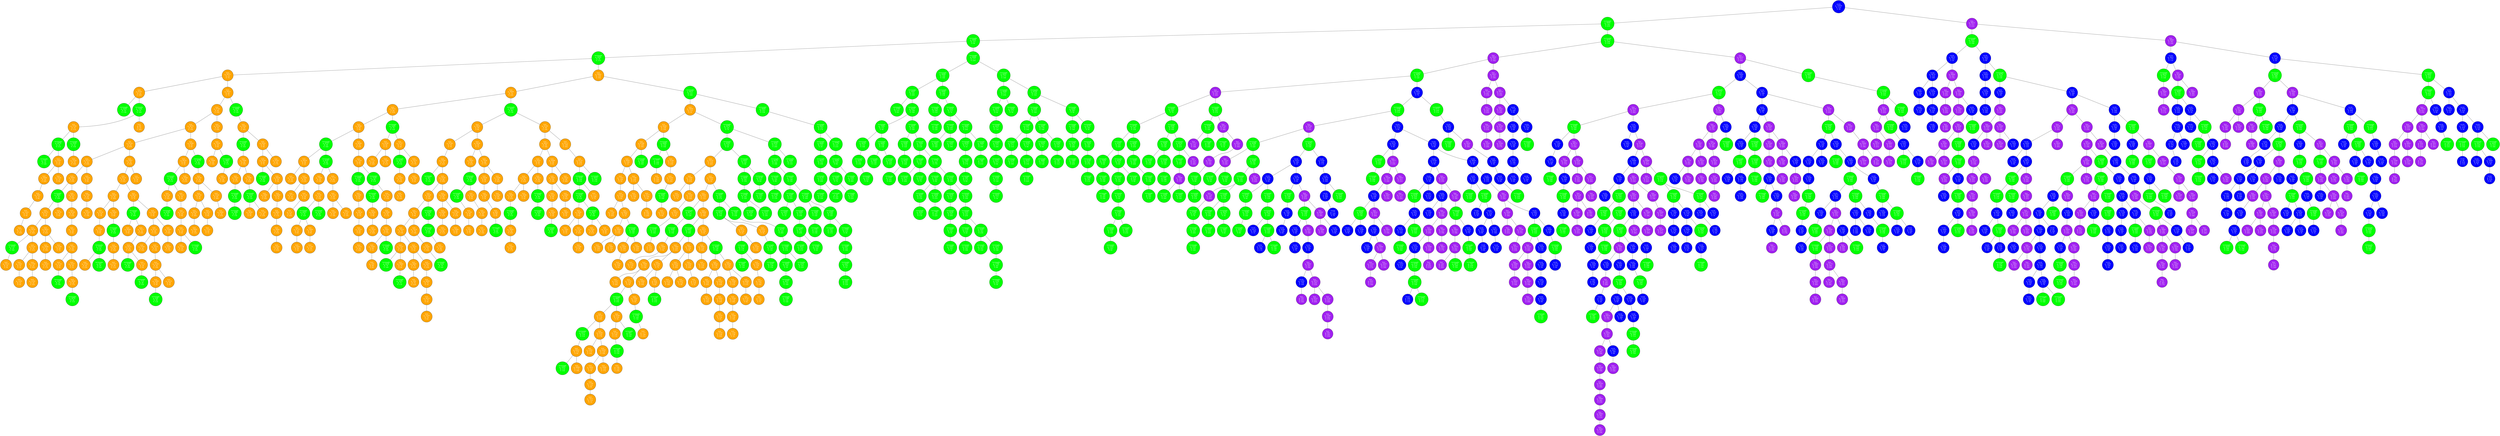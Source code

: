 graph G {
	rankdir=TB;
	node [shape=circle];
	"0x5637a7f33e10" [label="circle
p: 10000
X: 316\nY: 39", color=black, fontcolor=white, style=filled, fillcolor=blue];
	"0x5637a7f33e10" -- "0x5637a7f3c010";
	"0x5637a7f3c010" [label="rectangle
p: 9995
X: 181\nY: 234", color=black, fontcolor=white, style=filled, fillcolor=green];
	"0x5637a7f3c010" -- "0x5637a7f2d610";
	"0x5637a7f2d610" [label="rectangle
p: 9994
X: 151\nY: 94", color=black, fontcolor=white, style=filled, fillcolor=green];
	"0x5637a7f2d610" -- "0x5637a7f32010";
	"0x5637a7f32010" [label="rectangle
p: 9994
X: 56\nY: 114", color=black, fontcolor=white, style=filled, fillcolor=green];
	"0x5637a7f32010" -- "0x5637a7f3a390";
	"0x5637a7f3a390" [label="text
p: 9975
X: 16\nY: 74", color=black, fontcolor=white, style=filled, fillcolor=orange];
	"0x5637a7f3a390" -- "0x5637a7f46490";
	"0x5637a7f46490" [label="text
p: 8181
X: 16\nY: 184", color=black, fontcolor=white, style=filled, fillcolor=orange];
	"0x5637a7f46490" -- "0x5637a7f46a90";
	"0x5637a7f46a90" [label="rectangle
p: 3203
X: 16\nY: 134", color=black, fontcolor=white, style=filled, fillcolor=green];
	"0x5637a7f46490" -- "0x5637a7f3ac90";
	"0x5637a7f3ac90" [label="rectangle
p: 7204
X: 16\nY: 144", color=black, fontcolor=white, style=filled, fillcolor=green];
	"0x5637a7f3ac90" -- "0x5637a7f3f610";
	"0x5637a7f3f610" [label="text
p: 5740
X: 16\nY: 114", color=black, fontcolor=white, style=filled, fillcolor=orange];
	"0x5637a7f3f610" -- "0x5637a7f45810";
	"0x5637a7f45810" [label="rectangle
p: 4574
X: 16\nY: 114", color=black, fontcolor=white, style=filled, fillcolor=green];
	"0x5637a7f45810" -- "0x5637a7f46410";
	"0x5637a7f46410" [label="rectangle
p: 731
X: 16\nY: 124", color=black, fontcolor=white, style=filled, fillcolor=green];
	"0x5637a7f45810" -- "0x5637a7f40490";
	"0x5637a7f40490" [label="text
p: 4397
X: 16\nY: 24", color=black, fontcolor=white, style=filled, fillcolor=orange];
	"0x5637a7f40490" -- "0x5637a7f44390";
	"0x5637a7f44390" [label="text
p: 4008
X: 16\nY: 264", color=black, fontcolor=white, style=filled, fillcolor=orange];
	"0x5637a7f44390" -- "0x5637a7f43f90";
	"0x5637a7f43f90" [label="text
p: 3891
X: 16\nY: 84", color=black, fontcolor=white, style=filled, fillcolor=orange];
	"0x5637a7f43f90" -- "0x5637a7f43a10";
	"0x5637a7f43a10" [label="text
p: 1223
X: 16\nY: 44", color=black, fontcolor=white, style=filled, fillcolor=orange];
	"0x5637a7f43a10" -- "0x5637a7f42010";
	"0x5637a7f42010" [label="text
p: 777
X: 16\nY: 104", color=black, fontcolor=white, style=filled, fillcolor=orange];
	"0x5637a7f40490" -- "0x5637a7f3f810";
	"0x5637a7f3f810" [label="text
p: 3524
X: 16\nY: 94", color=black, fontcolor=white, style=filled, fillcolor=orange];
	"0x5637a7f3f610" -- "0x5637a7f3c110";
	"0x5637a7f3c110" [label="rectangle
p: 5545
X: 16\nY: 154", color=black, fontcolor=white, style=filled, fillcolor=green];
	"0x5637a7f3c110" -- "0x5637a7f3ed10";
	"0x5637a7f3ed10" [label="text
p: 1226
X: 16\nY: 164", color=black, fontcolor=white, style=filled, fillcolor=orange];
	"0x5637a7f3ac90" -- "0x5637a7f3a910";
	"0x5637a7f3a910" [label="text
p: 89
X: 16\nY: 244", color=black, fontcolor=white, style=filled, fillcolor=orange];
	"0x5637a7f3a390" -- "0x5637a7f2f410";
	"0x5637a7f2f410" [label="text
p: 9923
X: 46\nY: 74", color=black, fontcolor=white, style=filled, fillcolor=orange];
	"0x5637a7f2f410" -- "0x5637a7f38610";
	"0x5637a7f38610" [label="text
p: 9740
X: 46\nY: 194", color=black, fontcolor=white, style=filled, fillcolor=orange];
	"0x5637a7f38610" -- "0x5637a7f2cc10";
	"0x5637a7f2cc10" [label="text
p: 9676
X: 36\nY: 164", color=black, fontcolor=white, style=filled, fillcolor=orange];
	"0x5637a7f2cc10" -- "0x5637a7f32590";
	"0x5637a7f32590" [label="text
p: 9534
X: 26\nY: 204", color=black, fontcolor=white, style=filled, fillcolor=orange];
	"0x5637a7f32590" -- "0x5637a7f3ba90";
	"0x5637a7f3ba90" [label="text
p: 9372
X: 26\nY: 244", color=black, fontcolor=white, style=filled, fillcolor=orange];
	"0x5637a7f3ba90" -- "0x5637a7f44e10";
	"0x5637a7f44e10" [label="text
p: 9095
X: 26\nY: 254", color=black, fontcolor=white, style=filled, fillcolor=orange];
	"0x5637a7f44e10" -- "0x5637a7f47410";
	"0x5637a7f47410" [label="rectangle
p: 8865
X: 26\nY: 164", color=black, fontcolor=white, style=filled, fillcolor=green];
	"0x5637a7f47410" -- "0x5637a7f2d190";
	"0x5637a7f2d190" [label="text
p: 8275
X: 16\nY: 64", color=black, fontcolor=white, style=filled, fillcolor=orange];
	"0x5637a7f2d190" -- "0x5637a7f38790";
	"0x5637a7f38790" [label="text
p: 6978
X: 16\nY: 204", color=black, fontcolor=white, style=filled, fillcolor=orange];
	"0x5637a7f38790" -- "0x5637a7f38e10";
	"0x5637a7f38e10" [label="rectangle
p: 5723
X: 16\nY: 164", color=black, fontcolor=white, style=filled, fillcolor=green];
	"0x5637a7f38e10" -- "0x5637a7f39a90";
	"0x5637a7f39a90" [label="text
p: 5513
X: 16\nY: 54", color=black, fontcolor=white, style=filled, fillcolor=orange];
	"0x5637a7f38790" -- "0x5637a7f2f910";
	"0x5637a7f2f910" [label="text
p: 6125
X: 16\nY: 214", color=black, fontcolor=white, style=filled, fillcolor=orange];
	"0x5637a7f2f910" -- "0x5637a7f36190";
	"0x5637a7f36190" [label="text
p: 1441
X: 16\nY: 14", color=black, fontcolor=white, style=filled, fillcolor=orange];
	"0x5637a7f36190" -- "0x5637a7f31c10";
	"0x5637a7f31c10" [label="text
p: 1269
X: 16\nY: 34", color=black, fontcolor=white, style=filled, fillcolor=orange];
	"0x5637a7f2f910" -- "0x5637a7f2eb90";
	"0x5637a7f2eb90" [label="text
p: 5790
X: 16\nY: 254", color=black, fontcolor=white, style=filled, fillcolor=orange];
	"0x5637a7f2eb90" -- "0x5637a7f2dc10";
	"0x5637a7f2dc10" [label="text
p: 2182
X: 16\nY: 234", color=black, fontcolor=white, style=filled, fillcolor=orange];
	"0x5637a7f2d190" -- "0x5637a7f25690";
	"0x5637a7f25690" [label="text
p: 6623
X: 16\nY: 224", color=black, fontcolor=white, style=filled, fillcolor=orange];
	"0x5637a7f25690" -- "0x5637a7f28290";
	"0x5637a7f28290" [label="text
p: 4096
X: 16\nY: 194", color=black, fontcolor=white, style=filled, fillcolor=orange];
	"0x5637a7f28290" -- "0x5637a7f29790";
	"0x5637a7f29790" [label="text
p: 2023
X: 16\nY: 174", color=black, fontcolor=white, style=filled, fillcolor=orange];
	"0x5637a7f25690" -- "0x5637a7f47a10";
	"0x5637a7f47a10" [label="text
p: 2188
X: 26\nY: 74", color=black, fontcolor=white, style=filled, fillcolor=orange];
	"0x5637a7f47410" -- "0x5637a7f47390";
	"0x5637a7f47390" [label="text
p: 4679
X: 26\nY: 84", color=black, fontcolor=white, style=filled, fillcolor=orange];
	"0x5637a7f44e10" -- "0x5637a7f3e390";
	"0x5637a7f3e390" [label="text
p: 8511
X: 26\nY: 104", color=black, fontcolor=white, style=filled, fillcolor=orange];
	"0x5637a7f3e390" -- "0x5637a7f3e710";
	"0x5637a7f3e710" [label="text
p: 8129
X: 26\nY: 214", color=black, fontcolor=white, style=filled, fillcolor=orange];
	"0x5637a7f3e710" -- "0x5637a7f3fb10";
	"0x5637a7f3fb10" [label="text
p: 7527
X: 26\nY: 44", color=black, fontcolor=white, style=filled, fillcolor=orange];
	"0x5637a7f3fb10" -- "0x5637a7f42690";
	"0x5637a7f42690" [label="text
p: 7292
X: 26\nY: 184", color=black, fontcolor=white, style=filled, fillcolor=orange];
	"0x5637a7f42690" -- "0x5637a7f43d90";
	"0x5637a7f43d90" [label="text
p: 3110
X: 26\nY: 24", color=black, fontcolor=white, style=filled, fillcolor=orange];
	"0x5637a7f43d90" -- "0x5637a7f42a90";
	"0x5637a7f42a90" [label="rectangle
p: 1407
X: 26\nY: 154", color=black, fontcolor=white, style=filled, fillcolor=green];
	"0x5637a7f42690" -- "0x5637a7f3ff90";
	"0x5637a7f3ff90" [label="text
p: 6337
X: 26\nY: 14", color=black, fontcolor=white, style=filled, fillcolor=orange];
	"0x5637a7f3ff90" -- "0x5637a7f42290";
	"0x5637a7f42290" [label="text
p: 3830
X: 26\nY: 174", color=black, fontcolor=white, style=filled, fillcolor=orange];
	"0x5637a7f42290" -- "0x5637a7f40d90";
	"0x5637a7f40d90" [label="rectangle
p: 2974
X: 26\nY: 114", color=black, fontcolor=white, style=filled, fillcolor=green];
	"0x5637a7f3ba90" -- "0x5637a7f38290";
	"0x5637a7f38290" [label="text
p: 7423
X: 26\nY: 94", color=black, fontcolor=white, style=filled, fillcolor=orange];
	"0x5637a7f38290" -- "0x5637a7f33690";
	"0x5637a7f33690" [label="text
p: 5780
X: 26\nY: 234", color=black, fontcolor=white, style=filled, fillcolor=orange];
	"0x5637a7f33690" -- "0x5637a7f34f90";
	"0x5637a7f34f90" [label="text
p: 1543
X: 26\nY: 194", color=black, fontcolor=white, style=filled, fillcolor=orange];
	"0x5637a7f32590" -- "0x5637a7f31e10";
	"0x5637a7f31e10" [label="text
p: 9367
X: 36\nY: 204", color=black, fontcolor=white, style=filled, fillcolor=orange];
	"0x5637a7f31e10" -- "0x5637a7f44e90";
	"0x5637a7f44e90" [label="text
p: 9210
X: 36\nY: 214", color=black, fontcolor=white, style=filled, fillcolor=orange];
	"0x5637a7f44e90" -- "0x5637a7f29c10";
	"0x5637a7f29c10" [label="text
p: 8050
X: 26\nY: 264", color=black, fontcolor=white, style=filled, fillcolor=orange];
	"0x5637a7f29c10" -- "0x5637a7f2d210";
	"0x5637a7f2d210" [label="text
p: 5218
X: 26\nY: 34", color=black, fontcolor=white, style=filled, fillcolor=orange];
	"0x5637a7f2d210" -- "0x5637a7f2d690";
	"0x5637a7f2d690" [label="text
p: 5185
X: 26\nY: 54", color=black, fontcolor=white, style=filled, fillcolor=orange];
	"0x5637a7f2d690" -- "0x5637a7f30110";
	"0x5637a7f30110" [label="rectangle
p: 3101
X: 26\nY: 134", color=black, fontcolor=white, style=filled, fillcolor=green];
	"0x5637a7f30110" -- "0x5637a7f31310";
	"0x5637a7f31310" [label="text
p: 2702
X: 26\nY: 224", color=black, fontcolor=white, style=filled, fillcolor=orange];
	"0x5637a7f30110" -- "0x5637a7f2fd10";
	"0x5637a7f2fd10" [label="rectangle
p: 441
X: 26\nY: 144", color=black, fontcolor=white, style=filled, fillcolor=green];
	"0x5637a7f29c10" -- "0x5637a7ebf520";
	"0x5637a7ebf520" [label="text
p: 5404
X: 26\nY: 64", color=black, fontcolor=white, style=filled, fillcolor=orange];
	"0x5637a7ebf520" -- "0x5637a7f26e10";
	"0x5637a7f26e10" [label="rectangle
p: 5001
X: 26\nY: 124", color=black, fontcolor=white, style=filled, fillcolor=green];
	"0x5637a7f26e10" -- "0x5637a7f28810";
	"0x5637a7f28810" [label="text
p: 4259
X: 26\nY: 164", color=black, fontcolor=white, style=filled, fillcolor=orange];
	"0x5637a7f28810" -- "0x5637a7f29b90";
	"0x5637a7f29b90" [label="text
p: 2727
X: 26\nY: 114", color=black, fontcolor=white, style=filled, fillcolor=orange];
	"0x5637a7f44e90" -- "0x5637a7f3bb10";
	"0x5637a7f3bb10" [label="text
p: 8614
X: 36\nY: 74", color=black, fontcolor=white, style=filled, fillcolor=orange];
	"0x5637a7f3bb10" -- "0x5637a7f42e90";
	"0x5637a7f42e90" [label="rectangle
p: 7087
X: 36\nY: 164", color=black, fontcolor=white, style=filled, fillcolor=green];
	"0x5637a7f42e90" -- "0x5637a7f43b90";
	"0x5637a7f43b90" [label="text
p: 6948
X: 36\nY: 84", color=black, fontcolor=white, style=filled, fillcolor=orange];
	"0x5637a7f42e90" -- "0x5637a7f3d890";
	"0x5637a7f3d890" [label="text
p: 7071
X: 36\nY: 264", color=black, fontcolor=white, style=filled, fillcolor=orange];
	"0x5637a7f3d890" -- "0x5637a7f3f590";
	"0x5637a7f3f590" [label="text
p: 6472
X: 36\nY: 234", color=black, fontcolor=white, style=filled, fillcolor=orange];
	"0x5637a7f3f590" -- "0x5637a7f40e10";
	"0x5637a7f40e10" [label="rectangle
p: 5337
X: 36\nY: 154", color=black, fontcolor=white, style=filled, fillcolor=green];
	"0x5637a7f3f590" -- "0x5637a7f3df10";
	"0x5637a7f3df10" [label="text
p: 3113
X: 36\nY: 94", color=black, fontcolor=white, style=filled, fillcolor=orange];
	"0x5637a7f3df10" -- "0x5637a7f3f210";
	"0x5637a7f3f210" [label="rectangle
p: 712
X: 36\nY: 134", color=black, fontcolor=white, style=filled, fillcolor=green];
	"0x5637a7f3bb10" -- "0x5637a7f34c10";
	"0x5637a7f34c10" [label="text
p: 6549
X: 36\nY: 54", color=black, fontcolor=white, style=filled, fillcolor=orange];
	"0x5637a7f34c10" -- "0x5637a7f3a210";
	"0x5637a7f3a210" [label="text
p: 6112
X: 36\nY: 114", color=black, fontcolor=white, style=filled, fillcolor=orange];
	"0x5637a7f3a210" -- "0x5637a7f3b410";
	"0x5637a7f3b410" [label="text
p: 4760
X: 36\nY: 104", color=black, fontcolor=white, style=filled, fillcolor=orange];
	"0x5637a7f3a210" -- "0x5637a7f39090";
	"0x5637a7f39090" [label="text
p: 3419
X: 36\nY: 184", color=black, fontcolor=white, style=filled, fillcolor=orange];
	"0x5637a7f39090" -- "0x5637a7f36990";
	"0x5637a7f36990" [label="text
p: 3106
X: 36\nY: 194", color=black, fontcolor=white, style=filled, fillcolor=orange];
	"0x5637a7f36990" -- "0x5637a7f37a90";
	"0x5637a7f37a90" [label="text
p: 1906
X: 36\nY: 34", color=black, fontcolor=white, style=filled, fillcolor=orange];
	"0x5637a7f37a90" -- "0x5637a7f39010";
	"0x5637a7f39010" [label="rectangle
p: 420
X: 36\nY: 124", color=black, fontcolor=white, style=filled, fillcolor=green];
	"0x5637a7f36990" -- "0x5637a7f36310";
	"0x5637a7f36310" [label="text
p: 2219
X: 36\nY: 24", color=black, fontcolor=white, style=filled, fillcolor=orange];
	"0x5637a7f34c10" -- "0x5637a7f33490";
	"0x5637a7f33490" [label="text
p: 5360
X: 36\nY: 244", color=black, fontcolor=white, style=filled, fillcolor=orange];
	"0x5637a7f33490" -- "0x5637a7f32990";
	"0x5637a7f32990" [label="text
p: 4262
X: 36\nY: 174", color=black, fontcolor=white, style=filled, fillcolor=orange];
	"0x5637a7f31e10" -- "0x5637a7f2dc90";
	"0x5637a7f2dc90" [label="text
p: 4473
X: 36\nY: 14", color=black, fontcolor=white, style=filled, fillcolor=orange];
	"0x5637a7f2cc10" -- "0x5637a7f45290";
	"0x5637a7f45290" [label="text
p: 9586
X: 46\nY: 44", color=black, fontcolor=white, style=filled, fillcolor=orange];
	"0x5637a7f45290" -- "0x5637a7f47690";
	"0x5637a7f47690" [label="text
p: 9435
X: 46\nY: 34", color=black, fontcolor=white, style=filled, fillcolor=orange];
	"0x5637a7f47690" -- "0x5637a7f28510";
	"0x5637a7f28510" [label="rectangle
p: 9384
X: 36\nY: 114", color=black, fontcolor=white, style=filled, fillcolor=green];
	"0x5637a7f28510" -- "0x5637a7f29f10";
	"0x5637a7f29f10" [label="text
p: 8126
X: 36\nY: 254", color=black, fontcolor=white, style=filled, fillcolor=orange];
	"0x5637a7f29f10" -- "0x5637a7f29d10";
	"0x5637a7f29d10" [label="rectangle
p: 6246
X: 36\nY: 144", color=black, fontcolor=white, style=filled, fillcolor=green];
	"0x5637a7f28510" -- "0x5637a7f26e90";
	"0x5637a7f26e90" [label="text
p: 7513
X: 36\nY: 44", color=black, fontcolor=white, style=filled, fillcolor=orange];
	"0x5637a7f26e90" -- "0x5637a7f47810";
	"0x5637a7f47810" [label="text
p: 5710
X: 46\nY: 94", color=black, fontcolor=white, style=filled, fillcolor=orange];
	"0x5637a7f47810" -- "0x5637a7ebf720";
	"0x5637a7ebf720" [label="text
p: 3751
X: 36\nY: 64", color=black, fontcolor=white, style=filled, fillcolor=orange];
	"0x5637a7ebf720" -- "0x5637a7f24e90";
	"0x5637a7f24e90" [label="text
p: 3356
X: 36\nY: 224", color=black, fontcolor=white, style=filled, fillcolor=orange];
	"0x5637a7ebf720" -- "0x5637a7f47c90";
	"0x5637a7f47c90" [label="rectangle
p: 2100
X: 46\nY: 144", color=black, fontcolor=white, style=filled, fillcolor=green];
	"0x5637a7f47690" -- "0x5637a7f45410";
	"0x5637a7f45410" [label="text
p: 4360
X: 46\nY: 214", color=black, fontcolor=white, style=filled, fillcolor=orange];
	"0x5637a7f45290" -- "0x5637a7f38990";
	"0x5637a7f38990" [label="rectangle
p: 9578
X: 46\nY: 164", color=black, fontcolor=white, style=filled, fillcolor=green];
	"0x5637a7f38990" -- "0x5637a7f3c910";
	"0x5637a7f3c910" [label="text
p: 9530
X: 46\nY: 244", color=black, fontcolor=white, style=filled, fillcolor=orange];
	"0x5637a7f3c910" -- "0x5637a7f3fc90";
	"0x5637a7f3fc90" [label="text
p: 8754
X: 46\nY: 24", color=black, fontcolor=white, style=filled, fillcolor=orange];
	"0x5637a7f3fc90" -- "0x5637a7f44610";
	"0x5637a7f44610" [label="text
p: 6075
X: 46\nY: 204", color=black, fontcolor=white, style=filled, fillcolor=orange];
	"0x5637a7f44610" -- "0x5637a7f41b90";
	"0x5637a7f41b90" [label="text
p: 5805
X: 46\nY: 114", color=black, fontcolor=white, style=filled, fillcolor=orange];
	"0x5637a7f3fc90" -- "0x5637a7f3de90";
	"0x5637a7f3de90" [label="text
p: 2037
X: 46\nY: 84", color=black, fontcolor=white, style=filled, fillcolor=orange];
	"0x5637a7f3de90" -- "0x5637a7f3cc10";
	"0x5637a7f3cc10" [label="text
p: 1532
X: 46\nY: 14", color=black, fontcolor=white, style=filled, fillcolor=orange];
	"0x5637a7f3c910" -- "0x5637a7f3c590";
	"0x5637a7f3c590" [label="text
p: 5324
X: 46\nY: 264", color=black, fontcolor=white, style=filled, fillcolor=orange];
	"0x5637a7f3c590" -- "0x5637a7f3b290";
	"0x5637a7f3b290" [label="text
p: 4060
X: 46\nY: 234", color=black, fontcolor=white, style=filled, fillcolor=orange];
	"0x5637a7f38610" -- "0x5637a7f2fd90";
	"0x5637a7f2fd90" [label="text
p: 9234
X: 46\nY: 224", color=black, fontcolor=white, style=filled, fillcolor=orange];
	"0x5637a7f2fd90" -- "0x5637a7f33610";
	"0x5637a7f33610" [label="text
p: 7839
X: 46\nY: 64", color=black, fontcolor=white, style=filled, fillcolor=orange];
	"0x5637a7f33610" -- "0x5637a7f38310";
	"0x5637a7f38310" [label="text
p: 3968
X: 46\nY: 164", color=black, fontcolor=white, style=filled, fillcolor=orange];
	"0x5637a7f33610" -- "0x5637a7f31810";
	"0x5637a7f31810" [label="rectangle
p: 3862
X: 46\nY: 114", color=black, fontcolor=white, style=filled, fillcolor=green];
	"0x5637a7f31810" -- "0x5637a7f30090";
	"0x5637a7f30090" [label="text
p: 2019
X: 46\nY: 184", color=black, fontcolor=white, style=filled, fillcolor=orange];
	"0x5637a7f2f410" -- "0x5637a7f34590";
	"0x5637a7f34590" [label="rectangle
p: 9699
X: 56\nY: 134", color=black, fontcolor=white, style=filled, fillcolor=green];
	"0x5637a7f34590" -- "0x5637a7f45010";
	"0x5637a7f45010" [label="text
p: 9502
X: 56\nY: 264", color=black, fontcolor=white, style=filled, fillcolor=orange];
	"0x5637a7f45010" -- "0x5637a7f45690";
	"0x5637a7f45690" [label="rectangle
p: 9121
X: 56\nY: 154", color=black, fontcolor=white, style=filled, fillcolor=green];
	"0x5637a7f45690" -- "0x5637a7f28c90";
	"0x5637a7f28c90" [label="text
p: 7496
X: 46\nY: 104", color=black, fontcolor=white, style=filled, fillcolor=orange];
	"0x5637a7f28c90" -- "0x5637a7f2ed90";
	"0x5637a7f2ed90" [label="text
p: 5023
X: 46\nY: 174", color=black, fontcolor=white, style=filled, fillcolor=orange];
	"0x5637a7f2ed90" -- "0x5637a7f2da10";
	"0x5637a7f2da10" [label="rectangle
p: 3647
X: 46\nY: 124", color=black, fontcolor=white, style=filled, fillcolor=green];
	"0x5637a7f2da10" -- "0x5637a7f2c010";
	"0x5637a7f2c010" [label="rectangle
p: 2886
X: 46\nY: 154", color=black, fontcolor=white, style=filled, fillcolor=green];
	"0x5637a7f28c90" -- "0x5637a7f46110";
	"0x5637a7f46110" [label="text
p: 7096
X: 56\nY: 254", color=black, fontcolor=white, style=filled, fillcolor=orange];
	"0x5637a7f46110" -- "0x5637a7f27590";
	"0x5637a7f27590" [label="rectangle
p: 5525
X: 46\nY: 134", color=black, fontcolor=white, style=filled, fillcolor=green];
	"0x5637a7f27590" -- "0x5637a7f28890";
	"0x5637a7f28890" [label="text
p: 3808
X: 46\nY: 54", color=black, fontcolor=white, style=filled, fillcolor=orange];
	"0x5637a7f27590" -- "0x5637a7f26810";
	"0x5637a7f26810" [label="text
p: 1729
X: 46\nY: 254", color=black, fontcolor=white, style=filled, fillcolor=orange];
	"0x5637a7f45010" -- "0x5637a7f37c10";
	"0x5637a7f37c10" [label="text
p: 9341
X: 56\nY: 44", color=black, fontcolor=white, style=filled, fillcolor=orange];
	"0x5637a7f37c10" -- "0x5637a7f41990";
	"0x5637a7f41990" [label="text
p: 9190
X: 56\nY: 74", color=black, fontcolor=white, style=filled, fillcolor=orange];
	"0x5637a7f41990" -- "0x5637a7f41f10";
	"0x5637a7f41f10" [label="rectangle
p: 3580
X: 56\nY: 144", color=black, fontcolor=white, style=filled, fillcolor=green];
	"0x5637a7f41990" -- "0x5637a7f3f790";
	"0x5637a7f3f790" [label="text
p: 8834
X: 56\nY: 54", color=black, fontcolor=white, style=filled, fillcolor=orange];
	"0x5637a7f3f790" -- "0x5637a7f41210";
	"0x5637a7f41210" [label="text
p: 2985
X: 56\nY: 104", color=black, fontcolor=white, style=filled, fillcolor=orange];
	"0x5637a7f3f790" -- "0x5637a7f3e890";
	"0x5637a7f3e890" [label="text
p: 6890
X: 56\nY: 14", color=black, fontcolor=white, style=filled, fillcolor=orange];
	"0x5637a7f3e890" -- "0x5637a7f39590";
	"0x5637a7f39590" [label="text
p: 4681
X: 56\nY: 114", color=black, fontcolor=white, style=filled, fillcolor=orange];
	"0x5637a7f39590" -- "0x5637a7f3c510";
	"0x5637a7f3c510" [label="text
p: 3866
X: 56\nY: 224", color=black, fontcolor=white, style=filled, fillcolor=orange];
	"0x5637a7f3c510" -- "0x5637a7f3d790";
	"0x5637a7f3d790" [label="text
p: 2323
X: 56\nY: 204", color=black, fontcolor=white, style=filled, fillcolor=orange];
	"0x5637a7f37c10" -- "0x5637a7f37310";
	"0x5637a7f37310" [label="text
p: 6762
X: 56\nY: 174", color=black, fontcolor=white, style=filled, fillcolor=orange];
	"0x5637a7f32010" -- "0x5637a7f40710";
	"0x5637a7f40710" [label="text
p: 9982
X: 106\nY: 104", color=black, fontcolor=white, style=filled, fillcolor=orange];
	"0x5637a7f40710" -- "0x5637a7f3cf10";
	"0x5637a7f3cf10" [label="text
p: 9894
X: 76\nY: 244", color=black, fontcolor=white, style=filled, fillcolor=orange];
	"0x5637a7f3cf10" -- "0x5637a7ebf9a0";
	"0x5637a7ebf9a0" [label="text
p: 9572
X: 66\nY: 254", color=black, fontcolor=white, style=filled, fillcolor=orange];
	"0x5637a7ebf9a0" -- "0x5637a7f3ef10";
	"0x5637a7f3ef10" [label="text
p: 8846
X: 66\nY: 84", color=black, fontcolor=white, style=filled, fillcolor=orange];
	"0x5637a7f3ef10" -- "0x5637a7f27990";
	"0x5637a7f27990" [label="rectangle
p: 8727
X: 56\nY: 164", color=black, fontcolor=white, style=filled, fillcolor=green];
	"0x5637a7f27990" -- "0x5637a7f2ce90";
	"0x5637a7f2ce90" [label="text
p: 6839
X: 56\nY: 24", color=black, fontcolor=white, style=filled, fillcolor=orange];
	"0x5637a7f2ce90" -- "0x5637a7f2e110";
	"0x5637a7f2e110" [label="text
p: 5529
X: 56\nY: 244", color=black, fontcolor=white, style=filled, fillcolor=orange];
	"0x5637a7f2ce90" -- "0x5637a7f2b610";
	"0x5637a7f2b610" [label="text
p: 5496
X: 56\nY: 234", color=black, fontcolor=white, style=filled, fillcolor=orange];
	"0x5637a7f2b610" -- "0x5637a7f2bd10";
	"0x5637a7f2bd10" [label="text
p: 4717
X: 56\nY: 184", color=black, fontcolor=white, style=filled, fillcolor=orange];
	"0x5637a7f2b610" -- "0x5637a7f28190";
	"0x5637a7f28190" [label="text
p: 5116
X: 56\nY: 94", color=black, fontcolor=white, style=filled, fillcolor=orange];
	"0x5637a7f28190" -- "0x5637a7f29e90";
	"0x5637a7f29e90" [label="text
p: 114
X: 56\nY: 164", color=black, fontcolor=white, style=filled, fillcolor=orange];
	"0x5637a7f27990" -- "0x5637a7f46f90";
	"0x5637a7f46f90" [label="rectangle
p: 8167
X: 66\nY: 134", color=black, fontcolor=white, style=filled, fillcolor=green];
	"0x5637a7f46f90" -- "0x5637a7f27110";
	"0x5637a7f27110" [label="text
p: 7984
X: 56\nY: 194", color=black, fontcolor=white, style=filled, fillcolor=orange];
	"0x5637a7f27110" -- "0x5637a7f48110";
	"0x5637a7f48110" [label="text
p: 5191
X: 66\nY: 194", color=black, fontcolor=white, style=filled, fillcolor=orange];
	"0x5637a7f48110" -- "0x5637a7f25c10";
	"0x5637a7f25c10" [label="rectangle
p: 4953
X: 56\nY: 124", color=black, fontcolor=white, style=filled, fillcolor=green];
	"0x5637a7f25c10" -- "0x5637a7f26710";
	"0x5637a7f26710" [label="text
p: 4737
X: 56\nY: 64", color=black, fontcolor=white, style=filled, fillcolor=orange];
	"0x5637a7f26710" -- "0x5637a7f27090";
	"0x5637a7f27090" [label="text
p: 1403
X: 56\nY: 34", color=black, fontcolor=white, style=filled, fillcolor=orange];
	"0x5637a7f25c10" -- "0x5637a7f24510";
	"0x5637a7f24510" [label="text
p: 3484
X: 56\nY: 84", color=black, fontcolor=white, style=filled, fillcolor=orange];
	"0x5637a7f24510" -- "0x5637a7f24d90";
	"0x5637a7f24d90" [label="text
p: 1140
X: 56\nY: 214", color=black, fontcolor=white, style=filled, fillcolor=orange];
	"0x5637a7f48110" -- "0x5637a7f47910";
	"0x5637a7f47910" [label="rectangle
p: 3218
X: 66\nY: 124", color=black, fontcolor=white, style=filled, fillcolor=green];
	"0x5637a7f46f90" -- "0x5637a7f46810";
	"0x5637a7f46810" [label="text
p: 7173
X: 66\nY: 214", color=black, fontcolor=white, style=filled, fillcolor=orange];
	"0x5637a7f46810" -- "0x5637a7f43590";
	"0x5637a7f43590" [label="text
p: 3532
X: 66\nY: 234", color=black, fontcolor=white, style=filled, fillcolor=orange];
	"0x5637a7f43590" -- "0x5637a7f45d90";
	"0x5637a7f45d90" [label="text
p: 1592
X: 66\nY: 184", color=black, fontcolor=white, style=filled, fillcolor=orange];
	"0x5637a7f43590" -- "0x5637a7f42a10";
	"0x5637a7f42a10" [label="text
p: 2707
X: 66\nY: 104", color=black, fontcolor=white, style=filled, fillcolor=orange];
	"0x5637a7f3ef10" -- "0x5637a7f3aa90";
	"0x5637a7f3aa90" [label="text
p: 8806
X: 66\nY: 164", color=black, fontcolor=white, style=filled, fillcolor=orange];
	"0x5637a7f3aa90" -- "0x5637a7f2dd90";
	"0x5637a7f2dd90" [label="text
p: 7534
X: 66\nY: 74", color=black, fontcolor=white, style=filled, fillcolor=orange];
	"0x5637a7f2dd90" -- "0x5637a7f2e310";
	"0x5637a7f2e310" [label="rectangle
p: 6084
X: 66\nY: 144", color=black, fontcolor=white, style=filled, fillcolor=green];
	"0x5637a7f2e310" -- "0x5637a7f2eb10";
	"0x5637a7f2eb10" [label="text
p: 5495
X: 66\nY: 54", color=black, fontcolor=white, style=filled, fillcolor=orange];
	"0x5637a7f2eb10" -- "0x5637a7f35410";
	"0x5637a7f35410" [label="text
p: 4616
X: 66\nY: 34", color=black, fontcolor=white, style=filled, fillcolor=orange];
	"0x5637a7f35410" -- "0x5637a7f36010";
	"0x5637a7f36010" [label="text
p: 2523
X: 66\nY: 64", color=black, fontcolor=white, style=filled, fillcolor=orange];
	"0x5637a7f36010" -- "0x5637a7f39910";
	"0x5637a7f39910" [label="text
p: 1572
X: 66\nY: 264", color=black, fontcolor=white, style=filled, fillcolor=orange];
	"0x5637a7f2dd90" -- "0x5637a7f2a690";
	"0x5637a7f2a690" [label="rectangle
p: 7429
X: 66\nY: 114", color=black, fontcolor=white, style=filled, fillcolor=green];
	"0x5637a7f2a690" -- "0x5637a7f2d310";
	"0x5637a7f2d310" [label="rectangle
p: 7203
X: 66\nY: 164", color=black, fontcolor=white, style=filled, fillcolor=green];
	"0x5637a7f2d310" -- "0x5637a7f2c290";
	"0x5637a7f2c290" [label="text
p: 4692
X: 66\nY: 94", color=black, fontcolor=white, style=filled, fillcolor=orange];
	"0x5637a7f2c290" -- "0x5637a7f2cc90";
	"0x5637a7f2cc90" [label="text
p: 2918
X: 66\nY: 204", color=black, fontcolor=white, style=filled, fillcolor=orange];
	"0x5637a7f2a690" -- "0x5637a7f24090";
	"0x5637a7f24090" [label="text
p: 6170
X: 66\nY: 224", color=black, fontcolor=white, style=filled, fillcolor=orange];
	"0x5637a7f24090" -- "0x5637a7f24110";
	"0x5637a7f24110" [label="text
p: 5589
X: 66\nY: 114", color=black, fontcolor=white, style=filled, fillcolor=orange];
	"0x5637a7f24110" -- "0x5637a7f25310";
	"0x5637a7f25310" [label="text
p: 5461
X: 66\nY: 174", color=black, fontcolor=white, style=filled, fillcolor=orange];
	"0x5637a7f25310" -- "0x5637a7f25790";
	"0x5637a7f25790" [label="text
p: 3385
X: 66\nY: 14", color=black, fontcolor=white, style=filled, fillcolor=orange];
	"0x5637a7f25790" -- "0x5637a7f26a10";
	"0x5637a7f26a10" [label="text
p: 255
X: 66\nY: 44", color=black, fontcolor=white, style=filled, fillcolor=orange];
	"0x5637a7f25310" -- "0x5637a7f24410";
	"0x5637a7f24410" [label="rectangle
p: 2052
X: 66\nY: 154", color=black, fontcolor=white, style=filled, fillcolor=green];
	"0x5637a7ebf9a0" -- "0x5637a7f47990";
	"0x5637a7f47990" [label="rectangle
p: 5285
X: 76\nY: 124", color=black, fontcolor=white, style=filled, fillcolor=green];
	"0x5637a7f47990" -- "0x5637a7ebeda0";
	"0x5637a7ebeda0" [label="text
p: 2038
X: 66\nY: 24", color=black, fontcolor=white, style=filled, fillcolor=orange];
	"0x5637a7ebeda0" -- "0x5637a7ebf5a0";
	"0x5637a7ebf5a0" [label="text
p: 1711
X: 66\nY: 244", color=black, fontcolor=white, style=filled, fillcolor=orange];
	"0x5637a7ebeda0" -- "0x5637a7f48290";
	"0x5637a7f48290" [label="text
p: 1598
X: 76\nY: 114", color=black, fontcolor=white, style=filled, fillcolor=orange];
	"0x5637a7f47990" -- "0x5637a7f42910";
	"0x5637a7f42910" [label="text
p: 2737
X: 76\nY: 24", color=black, fontcolor=white, style=filled, fillcolor=orange];
	"0x5637a7f42910" -- "0x5637a7f46b90";
	"0x5637a7f46b90" [label="rectangle
p: 2072
X: 76\nY: 154", color=black, fontcolor=white, style=filled, fillcolor=green];
	"0x5637a7f46b90" -- "0x5637a7f43910";
	"0x5637a7f43910" [label="text
p: 1203
X: 76\nY: 204", color=black, fontcolor=white, style=filled, fillcolor=orange];
	"0x5637a7f43910" -- "0x5637a7f43090";
	"0x5637a7f43090" [label="text
p: 527
X: 76\nY: 164", color=black, fontcolor=white, style=filled, fillcolor=orange];
	"0x5637a7f42910" -- "0x5637a7f3d110";
	"0x5637a7f3d110" [label="text
p: 1475
X: 76\nY: 174", color=black, fontcolor=white, style=filled, fillcolor=orange];
	"0x5637a7f3d110" -- "0x5637a7f40f90";
	"0x5637a7f40f90" [label="text
p: 1052
X: 76\nY: 54", color=black, fontcolor=white, style=filled, fillcolor=orange];
	"0x5637a7f3cf10" -- "0x5637a7ebf0a0";
	"0x5637a7ebf0a0" [label="rectangle
p: 9853
X: 86\nY: 134", color=black, fontcolor=white, style=filled, fillcolor=green];
	"0x5637a7ebf0a0" -- "0x5637a7f3e410";
	"0x5637a7f3e410" [label="text
p: 9831
X: 86\nY: 64", color=black, fontcolor=white, style=filled, fillcolor=orange];
	"0x5637a7f3e410" -- "0x5637a7f39e90";
	"0x5637a7f39e90" [label="text
p: 9784
X: 76\nY: 74", color=black, fontcolor=white, style=filled, fillcolor=orange];
	"0x5637a7f39e90" -- "0x5637a7f35390";
	"0x5637a7f35390" [label="text
p: 9700
X: 76\nY: 224", color=black, fontcolor=white, style=filled, fillcolor=orange];
	"0x5637a7f35390" -- "0x5637a7f38110";
	"0x5637a7f38110" [label="rectangle
p: 661
X: 76\nY: 134", color=black, fontcolor=white, style=filled, fillcolor=green];
	"0x5637a7f35390" -- "0x5637a7f44f90";
	"0x5637a7f44f90" [label="text
p: 9520
X: 86\nY: 254", color=black, fontcolor=white, style=filled, fillcolor=orange];
	"0x5637a7f44f90" -- "0x5637a7f48190";
	"0x5637a7f48190" [label="text
p: 8929
X: 86\nY: 244", color=black, fontcolor=white, style=filled, fillcolor=orange];
	"0x5637a7f48190" -- "0x5637a7f26690";
	"0x5637a7f26690" [label="text
p: 7877
X: 76\nY: 84", color=black, fontcolor=white, style=filled, fillcolor=orange];
	"0x5637a7f26690" -- "0x5637a7f2f010";
	"0x5637a7f2f010" [label="text
p: 7810
X: 76\nY: 194", color=black, fontcolor=white, style=filled, fillcolor=orange];
	"0x5637a7f2f010" -- "0x5637a7f34e90";
	"0x5637a7f34e90" [label="text
p: 7147
X: 76\nY: 104", color=black, fontcolor=white, style=filled, fillcolor=orange];
	"0x5637a7f34e90" -- "0x5637a7f35090";
	"0x5637a7f35090" [label="rectangle
p: 2418
X: 76\nY: 144", color=black, fontcolor=white, style=filled, fillcolor=green];
	"0x5637a7f34e90" -- "0x5637a7f33810";
	"0x5637a7f33810" [label="text
p: 5864
X: 76\nY: 94", color=black, fontcolor=white, style=filled, fillcolor=orange];
	"0x5637a7f33810" -- "0x5637a7f31e90";
	"0x5637a7f31e90" [label="rectangle
p: 1695
X: 76\nY: 114", color=black, fontcolor=white, style=filled, fillcolor=green];
	"0x5637a7f2f010" -- "0x5637a7f2a890";
	"0x5637a7f2a890" [label="text
p: 5815
X: 76\nY: 44", color=black, fontcolor=white, style=filled, fillcolor=orange];
	"0x5637a7f2a890" -- "0x5637a7f2c490";
	"0x5637a7f2c490" [label="text
p: 4665
X: 76\nY: 214", color=black, fontcolor=white, style=filled, fillcolor=orange];
	"0x5637a7f2c490" -- "0x5637a7f2c190";
	"0x5637a7f2c190" [label="text
p: 394
X: 76\nY: 234", color=black, fontcolor=white, style=filled, fillcolor=orange];
	"0x5637a7f2a890" -- "0x5637a7f27d10";
	"0x5637a7f27d10" [label="text
p: 5447
X: 76\nY: 254", color=black, fontcolor=white, style=filled, fillcolor=orange];
	"0x5637a7f27d10" -- "0x5637a7f2a290";
	"0x5637a7f2a290" [label="text
p: 4899
X: 76\nY: 14", color=black, fontcolor=white, style=filled, fillcolor=orange];
	"0x5637a7f2a290" -- "0x5637a7f28c10";
	"0x5637a7f28c10" [label="text
p: 4012
X: 76\nY: 34", color=black, fontcolor=white, style=filled, fillcolor=orange];
	"0x5637a7f28c10" -- "0x5637a7f29590";
	"0x5637a7f29590" [label="text
p: 1416
X: 76\nY: 64", color=black, fontcolor=white, style=filled, fillcolor=orange];
	"0x5637a7f26690" -- "0x5637a7f26410";
	"0x5637a7f26410" [label="text
p: 7414
X: 76\nY: 184", color=black, fontcolor=white, style=filled, fillcolor=orange];
	"0x5637a7f26410" -- "0x5637a7ebec20";
	"0x5637a7ebec20" [label="text
p: 6202
X: 76\nY: 264", color=black, fontcolor=white, style=filled, fillcolor=orange];
	"0x5637a7ebec20" -- "0x5637a7f25e90";
	"0x5637a7f25e90" [label="rectangle
p: 3354
X: 76\nY: 164", color=black, fontcolor=white, style=filled, fillcolor=green];
	"0x5637a7f48190" -- "0x5637a7f45110";
	"0x5637a7f45110" [label="rectangle
p: 6459
X: 86\nY: 154", color=black, fontcolor=white, style=filled, fillcolor=green];
	"0x5637a7f45110" -- "0x5637a7f47190";
	"0x5637a7f47190" [label="rectangle
p: 2735
X: 86\nY: 124", color=black, fontcolor=white, style=filled, fillcolor=green];
	"0x5637a7f47190" -- "0x5637a7f45b90";
	"0x5637a7f45b90" [label="text
p: 1012
X: 86\nY: 194", color=black, fontcolor=white, style=filled, fillcolor=orange];
	"0x5637a7f44f90" -- "0x5637a7f40b10";
	"0x5637a7f40b10" [label="text
p: 8498
X: 86\nY: 104", color=black, fontcolor=white, style=filled, fillcolor=orange];
	"0x5637a7f40b10" -- "0x5637a7f41190";
	"0x5637a7f41190" [label="text
p: 6006
X: 86\nY: 214", color=black, fontcolor=white, style=filled, fillcolor=orange];
	"0x5637a7f41190" -- "0x5637a7f43690";
	"0x5637a7f43690" [label="text
p: 2379
X: 86\nY: 114", color=black, fontcolor=white, style=filled, fillcolor=orange];
	"0x5637a7f40b10" -- "0x5637a7f3f890";
	"0x5637a7f3f890" [label="text
p: 6798
X: 86\nY: 234", color=black, fontcolor=white, style=filled, fillcolor=orange];
	"0x5637a7f3f890" -- "0x5637a7f3e490";
	"0x5637a7f3e490" [label="text
p: 5486
X: 86\nY: 24", color=black, fontcolor=white, style=filled, fillcolor=orange];
	"0x5637a7f3e410" -- "0x5637a7f30210";
	"0x5637a7f30210" [label="text
p: 9628
X: 86\nY: 14", color=black, fontcolor=white, style=filled, fillcolor=orange];
	"0x5637a7f30210" -- "0x5637a7f3e190";
	"0x5637a7f3e190" [label="text
p: 9485
X: 86\nY: 224", color=black, fontcolor=white, style=filled, fillcolor=orange];
	"0x5637a7f3e190" -- "0x5637a7f38d10";
	"0x5637a7f38d10" [label="rectangle
p: 9349
X: 86\nY: 144", color=black, fontcolor=white, style=filled, fillcolor=green];
	"0x5637a7f38d10" -- "0x5637a7f3a010";
	"0x5637a7f3a010" [label="rectangle
p: 4281
X: 86\nY: 164", color=black, fontcolor=white, style=filled, fillcolor=green];
	"0x5637a7f3a010" -- "0x5637a7f3c310";
	"0x5637a7f3c310" [label="text
p: 2339
X: 86\nY: 84", color=black, fontcolor=white, style=filled, fillcolor=orange];
	"0x5637a7f3c310" -- "0x5637a7f3d510";
	"0x5637a7f3d510" [label="text
p: 662
X: 86\nY: 74", color=black, fontcolor=white, style=filled, fillcolor=orange];
	"0x5637a7f38d10" -- "0x5637a7f33c10";
	"0x5637a7f33c10" [label="text
p: 6413
X: 86\nY: 44", color=black, fontcolor=white, style=filled, fillcolor=orange];
	"0x5637a7f33c10" -- "0x5637a7f32c90";
	"0x5637a7f32c90" [label="text
p: 3500
X: 86\nY: 204", color=black, fontcolor=white, style=filled, fillcolor=orange];
	"0x5637a7f32c90" -- "0x5637a7f33b10";
	"0x5637a7f33b10" [label="text
p: 1213
X: 86\nY: 184", color=black, fontcolor=white, style=filled, fillcolor=orange];
	"0x5637a7f30210" -- "0x5637a7f27d90";
	"0x5637a7f27d90" [label="text
p: 7836
X: 86\nY: 174", color=black, fontcolor=white, style=filled, fillcolor=orange];
	"0x5637a7f27d90" -- "0x5637a7f2af10";
	"0x5637a7f2af10" [label="text
p: 6638
X: 86\nY: 34", color=black, fontcolor=white, style=filled, fillcolor=orange];
	"0x5637a7f2af10" -- "0x5637a7f2f790";
	"0x5637a7f2f790" [label="text
p: 3952
X: 86\nY: 54", color=black, fontcolor=white, style=filled, fillcolor=orange];
	"0x5637a7f2f790" -- "0x5637a7f2bf10";
	"0x5637a7f2bf10" [label="text
p: 662
X: 86\nY: 94", color=black, fontcolor=white, style=filled, fillcolor=orange];
	"0x5637a7f2bf10" -- "0x5637a7f2ee90";
	"0x5637a7f2ee90" [label="rectangle
p: 172
X: 86\nY: 114", color=black, fontcolor=white, style=filled, fillcolor=green];
	"0x5637a7f27d90" -- "0x5637a7f24190";
	"0x5637a7f24190" [label="text
p: 5408
X: 86\nY: 264", color=black, fontcolor=white, style=filled, fillcolor=orange];
	"0x5637a7f24190" -- "0x5637a7f27410";
	"0x5637a7f27410" [label="text
p: 4304
X: 86\nY: 164", color=black, fontcolor=white, style=filled, fillcolor=orange];
	"0x5637a7ebf0a0" -- "0x5637a7f34710";
	"0x5637a7f34710" [label="text
p: 9190
X: 96\nY: 194", color=black, fontcolor=white, style=filled, fillcolor=orange];
	"0x5637a7f34710" -- "0x5637a7f3d990";
	"0x5637a7f3d990" [label="text
p: 8027
X: 96\nY: 164", color=black, fontcolor=white, style=filled, fillcolor=orange];
	"0x5637a7f3d990" -- "0x5637a7f43c90";
	"0x5637a7f43c90" [label="text
p: 6501
X: 96\nY: 74", color=black, fontcolor=white, style=filled, fillcolor=orange];
	"0x5637a7f43c90" -- "0x5637a7f46890";
	"0x5637a7f46890" [label="text
p: 6275
X: 96\nY: 234", color=black, fontcolor=white, style=filled, fillcolor=orange];
	"0x5637a7f46890" -- "0x5637a7f46990";
	"0x5637a7f46990" [label="text
p: 5894
X: 96\nY: 254", color=black, fontcolor=white, style=filled, fillcolor=orange];
	"0x5637a7f46990" -- "0x5637a7f48410";
	"0x5637a7f48410" [label="rectangle
p: 5350
X: 96\nY: 114", color=black, fontcolor=white, style=filled, fillcolor=green];
	"0x5637a7f48410" -- "0x5637a7f47090";
	"0x5637a7f47090" [label="text
p: 3804
X: 96\nY: 244", color=black, fontcolor=white, style=filled, fillcolor=orange];
	"0x5637a7f47090" -- "0x5637a7f47a90";
	"0x5637a7f47a90" [label="text
p: 1203
X: 96\nY: 174", color=black, fontcolor=white, style=filled, fillcolor=orange];
	"0x5637a7f46890" -- "0x5637a7f44f10";
	"0x5637a7f44f10" [label="text
p: 3006
X: 96\nY: 44", color=black, fontcolor=white, style=filled, fillcolor=orange];
	"0x5637a7f43c90" -- "0x5637a7f43190";
	"0x5637a7f43190" [label="text
p: 5812
X: 96\nY: 104", color=black, fontcolor=white, style=filled, fillcolor=orange];
	"0x5637a7f43190" -- "0x5637a7f3ec10";
	"0x5637a7f3ec10" [label="rectangle
p: 3379
X: 96\nY: 134", color=black, fontcolor=white, style=filled, fillcolor=green];
	"0x5637a7f3ec10" -- "0x5637a7f3f710";
	"0x5637a7f3f710" [label="rectangle
p: 2082
X: 96\nY: 164", color=black, fontcolor=white, style=filled, fillcolor=green];
	"0x5637a7f3d990" -- "0x5637a7f37510";
	"0x5637a7f37510" [label="text
p: 6088
X: 96\nY: 64", color=black, fontcolor=white, style=filled, fillcolor=orange];
	"0x5637a7f37510" -- "0x5637a7f3a790";
	"0x5637a7f3a790" [label="text
p: 6001
X: 96\nY: 184", color=black, fontcolor=white, style=filled, fillcolor=orange];
	"0x5637a7f3a790" -- "0x5637a7f3cd90";
	"0x5637a7f3cd90" [label="text
p: 4321
X: 96\nY: 94", color=black, fontcolor=white, style=filled, fillcolor=orange];
	"0x5637a7f3cd90" -- "0x5637a7f3d390";
	"0x5637a7f3d390" [label="text
p: 4260
X: 96\nY: 24", color=black, fontcolor=white, style=filled, fillcolor=orange];
	"0x5637a7f3d390" -- "0x5637a7f3d190";
	"0x5637a7f3d190" [label="rectangle
p: 4062
X: 96\nY: 154", color=black, fontcolor=white, style=filled, fillcolor=green];
	"0x5637a7f3a790" -- "0x5637a7f38a90";
	"0x5637a7f38a90" [label="text
p: 4489
X: 96\nY: 224", color=black, fontcolor=white, style=filled, fillcolor=orange];
	"0x5637a7f38a90" -- "0x5637a7f39410";
	"0x5637a7f39410" [label="text
p: 3863
X: 96\nY: 54", color=black, fontcolor=white, style=filled, fillcolor=orange];
	"0x5637a7f37510" -- "0x5637a7f34890";
	"0x5637a7f34890" [label="text
p: 4022
X: 96\nY: 264", color=black, fontcolor=white, style=filled, fillcolor=orange];
	"0x5637a7f34710" -- "0x5637a7f41890";
	"0x5637a7f41890" [label="text
p: 9111
X: 106\nY: 244", color=black, fontcolor=white, style=filled, fillcolor=orange];
	"0x5637a7f41890" -- "0x5637a7f44c90";
	"0x5637a7f44c90" [label="text
p: 8119
X: 106\nY: 214", color=black, fontcolor=white, style=filled, fillcolor=orange];
	"0x5637a7f44c90" -- "0x5637a7f46190";
	"0x5637a7f46190" [label="rectangle
p: 7050
X: 106\nY: 154", color=black, fontcolor=white, style=filled, fillcolor=green];
	"0x5637a7f46190" -- "0x5637a7f2d790";
	"0x5637a7f2d790" [label="rectangle
p: 6455
X: 96\nY: 124", color=black, fontcolor=white, style=filled, fillcolor=green];
	"0x5637a7f2d790" -- "0x5637a7f33010";
	"0x5637a7f33010" [label="text
p: 3804
X: 96\nY: 84", color=black, fontcolor=white, style=filled, fillcolor=orange];
	"0x5637a7f33010" -- "0x5637a7f34490";
	"0x5637a7f34490" [label="text
p: 1492
X: 96\nY: 14", color=black, fontcolor=white, style=filled, fillcolor=orange];
	"0x5637a7f33010" -- "0x5637a7f31290";
	"0x5637a7f31290" [label="text
p: 3120
X: 96\nY: 204", color=black, fontcolor=white, style=filled, fillcolor=orange];
	"0x5637a7f31290" -- "0x5637a7f2f990";
	"0x5637a7f2f990" [label="text
p: 2186
X: 96\nY: 114", color=black, fontcolor=white, style=filled, fillcolor=orange];
	"0x5637a7f2d790" -- "0x5637a7f26d10";
	"0x5637a7f26d10" [label="rectangle
p: 4823
X: 96\nY: 144", color=black, fontcolor=white, style=filled, fillcolor=green];
	"0x5637a7f26d10" -- "0x5637a7f2b910";
	"0x5637a7f2b910" [label="text
p: 3542
X: 96\nY: 214", color=black, fontcolor=white, style=filled, fillcolor=orange];
	"0x5637a7f26d10" -- "0x5637a7ebf620";
	"0x5637a7ebf620" [label="text
p: 3214
X: 96\nY: 34", color=black, fontcolor=white, style=filled, fillcolor=orange];
	"0x5637a7f46190" -- "0x5637a7f45f10";
	"0x5637a7f45f10" [label="text
p: 1111
X: 106\nY: 74", color=black, fontcolor=white, style=filled, fillcolor=orange];
	"0x5637a7f44c90" -- "0x5637a7f43110";
	"0x5637a7f43110" [label="rectangle
p: 4933
X: 106\nY: 114", color=black, fontcolor=white, style=filled, fillcolor=green];
	"0x5637a7f40710" -- "0x5637a7f37e90";
	"0x5637a7f37e90" [label="rectangle
p: 9915
X: 151\nY: 164", color=black, fontcolor=white, style=filled, fillcolor=green];
	"0x5637a7f37e90" -- "0x5637a7f43e90";
	"0x5637a7f43e90" [label="text
p: 9898
X: 116\nY: 24", color=black, fontcolor=white, style=filled, fillcolor=orange];
	"0x5637a7f43e90" -- "0x5637a7f2d090";
	"0x5637a7f2d090" [label="text
p: 9448
X: 106\nY: 194", color=black, fontcolor=white, style=filled, fillcolor=orange];
	"0x5637a7f2d090" -- "0x5637a7f2e910";
	"0x5637a7f2e910" [label="text
p: 8786
X: 106\nY: 164", color=black, fontcolor=white, style=filled, fillcolor=orange];
	"0x5637a7f2e910" -- "0x5637a7f32b10";
	"0x5637a7f32b10" [label="text
p: 8081
X: 106\nY: 24", color=black, fontcolor=white, style=filled, fillcolor=orange];
	"0x5637a7f32b10" -- "0x5637a7f33590";
	"0x5637a7f33590" [label="text
p: 7363
X: 106\nY: 54", color=black, fontcolor=white, style=filled, fillcolor=orange];
	"0x5637a7f33590" -- "0x5637a7f3eb10";
	"0x5637a7f3eb10" [label="text
p: 6129
X: 106\nY: 84", color=black, fontcolor=white, style=filled, fillcolor=orange];
	"0x5637a7f3eb10" -- "0x5637a7f3f090";
	"0x5637a7f3f090" [label="text
p: 1794
X: 106\nY: 254", color=black, fontcolor=white, style=filled, fillcolor=orange];
	"0x5637a7f3eb10" -- "0x5637a7f39f10";
	"0x5637a7f39f10" [label="text
p: 4623
X: 106\nY: 14", color=black, fontcolor=white, style=filled, fillcolor=orange];
	"0x5637a7f39f10" -- "0x5637a7f3ce10";
	"0x5637a7f3ce10" [label="text
p: 3609
X: 106\nY: 234", color=black, fontcolor=white, style=filled, fillcolor=orange];
	"0x5637a7f3ce10" -- "0x5637a7f3da90";
	"0x5637a7f3da90" [label="text
p: 1082
X: 106\nY: 224", color=black, fontcolor=white, style=filled, fillcolor=orange];
	"0x5637a7f3ce10" -- "0x5637a7f3a490";
	"0x5637a7f3a490" [label="text
p: 699
X: 106\nY: 34", color=black, fontcolor=white, style=filled, fillcolor=orange];
	"0x5637a7f39f10" -- "0x5637a7f38a10";
	"0x5637a7f38a10" [label="rectangle
p: 4208
X: 106\nY: 124", color=black, fontcolor=white, style=filled, fillcolor=green];
	"0x5637a7f38a10" -- "0x5637a7f38d90";
	"0x5637a7f38d90" [label="text
p: 2935
X: 106\nY: 114", color=black, fontcolor=white, style=filled, fillcolor=orange];
	"0x5637a7f38d90" -- "0x5637a7f39710";
	"0x5637a7f39710" [label="text
p: 1658
X: 106\nY: 94", color=black, fontcolor=white, style=filled, fillcolor=orange];
	"0x5637a7f38a10" -- "0x5637a7f34410";
	"0x5637a7f34410" [label="text
p: 1860
X: 106\nY: 264", color=black, fontcolor=white, style=filled, fillcolor=orange];
	"0x5637a7f32b10" -- "0x5637a7f30710";
	"0x5637a7f30710" [label="text
p: 7780
X: 106\nY: 174", color=black, fontcolor=white, style=filled, fillcolor=orange];
	"0x5637a7f30710" -- "0x5637a7f31490";
	"0x5637a7f31490" [label="text
p: 1831
X: 106\nY: 44", color=black, fontcolor=white, style=filled, fillcolor=orange];
	"0x5637a7f30710" -- "0x5637a7f2ff90";
	"0x5637a7f2ff90" [label="text
p: 2517
X: 106\nY: 64", color=black, fontcolor=white, style=filled, fillcolor=orange];
	"0x5637a7f2ff90" -- "0x5637a7f2f190";
	"0x5637a7f2f190" [label="text
p: 583
X: 106\nY: 204", color=black, fontcolor=white, style=filled, fillcolor=orange];
	"0x5637a7f2e910" -- "0x5637a7f2e790";
	"0x5637a7f2e790" [label="rectangle
p: 6260
X: 106\nY: 164", color=black, fontcolor=white, style=filled, fillcolor=green];
	"0x5637a7f2d090" -- "0x5637a7f25110";
	"0x5637a7f25110" [label="rectangle
p: 8484
X: 106\nY: 144", color=black, fontcolor=white, style=filled, fillcolor=green];
	"0x5637a7f25110" -- "0x5637a7f2b190";
	"0x5637a7f2b190" [label="rectangle
p: 777
X: 106\nY: 134", color=black, fontcolor=white, style=filled, fillcolor=green];
	"0x5637a7f2b190" -- "0x5637a7f2ba90";
	"0x5637a7f2ba90" [label="text
p: 190
X: 106\nY: 184", color=black, fontcolor=white, style=filled, fillcolor=orange];
	"0x5637a7f25110" -- "0x5637a7f47590";
	"0x5637a7f47590" [label="text
p: 6166
X: 116\nY: 234", color=black, fontcolor=white, style=filled, fillcolor=orange];
	"0x5637a7f47590" -- "0x5637a7f44710";
	"0x5637a7f44710" [label="text
p: 4250
X: 116\nY: 204", color=black, fontcolor=white, style=filled, fillcolor=orange];
	"0x5637a7f44710" -- "0x5637a7f46d10";
	"0x5637a7f46d10" [label="rectangle
p: 3664
X: 116\nY: 164", color=black, fontcolor=white, style=filled, fillcolor=green];
	"0x5637a7f46d10" -- "0x5637a7f46310";
	"0x5637a7f46310" [label="text
p: 3311
X: 116\nY: 64", color=black, fontcolor=white, style=filled, fillcolor=orange];
	"0x5637a7f43e90" -- "0x5637a7f29a90";
	"0x5637a7f29a90" [label="rectangle
p: 9476
X: 141\nY: 74", color=black, fontcolor=white, style=filled, fillcolor=green];
	"0x5637a7f29a90" -- "0x5637a7f37210";
	"0x5637a7f37210" [label="rectangle
p: 9325
X: 141\nY: 24", color=black, fontcolor=white, style=filled, fillcolor=green];
	"0x5637a7f37210" -- "0x5637a7f38710";
	"0x5637a7f38710" [label="text
p: 9155
X: 116\nY: 224", color=black, fontcolor=white, style=filled, fillcolor=orange];
	"0x5637a7f38710" -- "0x5637a7f41690";
	"0x5637a7f41690" [label="text
p: 7366
X: 116\nY: 254", color=black, fontcolor=white, style=filled, fillcolor=orange];
	"0x5637a7f41690" -- "0x5637a7f41910";
	"0x5637a7f41910" [label="text
p: 6201
X: 116\nY: 74", color=black, fontcolor=white, style=filled, fillcolor=orange];
	"0x5637a7f41690" -- "0x5637a7f40b90";
	"0x5637a7f40b90" [label="text
p: 7324
X: 116\nY: 164", color=black, fontcolor=white, style=filled, fillcolor=orange];
	"0x5637a7f40b90" -- "0x5637a7f3ee90";
	"0x5637a7f3ee90" [label="text
p: 5419
X: 116\nY: 54", color=black, fontcolor=white, style=filled, fillcolor=orange];
	"0x5637a7f3ee90" -- "0x5637a7f3ed90";
	"0x5637a7f3ed90" [label="rectangle
p: 2115
X: 116\nY: 154", color=black, fontcolor=white, style=filled, fillcolor=green];
	"0x5637a7f3ed90" -- "0x5637a7f3bf10";
	"0x5637a7f3bf10" [label="text
p: 223
X: 116\nY: 214", color=black, fontcolor=white, style=filled, fillcolor=orange];
	"0x5637a7f38710" -- "0x5637a7f32210";
	"0x5637a7f32210" [label="text
p: 9064
X: 136\nY: 44", color=black, fontcolor=white, style=filled, fillcolor=orange];
	"0x5637a7f32210" -- "0x5637a7f34210";
	"0x5637a7f34210" [label="text
p: 8885
X: 116\nY: 114", color=black, fontcolor=white, style=filled, fillcolor=orange];
	"0x5637a7f34210" -- "0x5637a7f34690";
	"0x5637a7f34690" [label="rectangle
p: 8071
X: 116\nY: 124", color=black, fontcolor=white, style=filled, fillcolor=green];
	"0x5637a7f34690" -- "0x5637a7f36a10";
	"0x5637a7f36a10" [label="rectangle
p: 5689
X: 116\nY: 144", color=black, fontcolor=white, style=filled, fillcolor=green];
	"0x5637a7f36a10" -- "0x5637a7f35910";
	"0x5637a7f35910" [label="text
p: 2880
X: 116\nY: 94", color=black, fontcolor=white, style=filled, fillcolor=orange];
	"0x5637a7f35910" -- "0x5637a7f35c90";
	"0x5637a7f35c90" [label="text
p: 2161
X: 116\nY: 34", color=black, fontcolor=white, style=filled, fillcolor=orange];
	"0x5637a7f34210" -- "0x5637a7f24a90";
	"0x5637a7f24a90" [label="text
p: 8800
X: 126\nY: 104", color=black, fontcolor=white, style=filled, fillcolor=orange];
	"0x5637a7f24a90" -- "0x5637a7f30410";
	"0x5637a7f30410" [label="rectangle
p: 8401
X: 126\nY: 164", color=black, fontcolor=white, style=filled, fillcolor=green];
	"0x5637a7f30410" -- "0x5637a7f3b090";
	"0x5637a7f3b090" [label="text
p: 7969
X: 126\nY: 224", color=black, fontcolor=white, style=filled, fillcolor=orange];
	"0x5637a7f3b090" -- "0x5637a7f33510";
	"0x5637a7f33510" [label="text
p: 7699
X: 116\nY: 104", color=black, fontcolor=white, style=filled, fillcolor=orange];
	"0x5637a7f33510" -- "0x5637a7f33710";
	"0x5637a7f33710" [label="text
p: 1947
X: 116\nY: 244", color=black, fontcolor=white, style=filled, fillcolor=orange];
	"0x5637a7f33510" -- "0x5637a7f3e010";
	"0x5637a7f3e010" [label="text
p: 7476
X: 126\nY: 54", color=black, fontcolor=white, style=filled, fillcolor=orange];
	"0x5637a7f3e010" -- "0x5637a7f46b10";
	"0x5637a7f46b10" [label="rectangle
p: 6907
X: 126\nY: 154", color=black, fontcolor=white, style=filled, fillcolor=green];
	"0x5637a7f46b10" -- "0x5637a7f2f090";
	"0x5637a7f2f090" [label="text
p: 6727
X: 116\nY: 264", color=black, fontcolor=white, style=filled, fillcolor=orange];
	"0x5637a7f2f090" -- "0x5637a7f32a90";
	"0x5637a7f32a90" [label="rectangle
p: 6211
X: 116\nY: 114", color=black, fontcolor=white, style=filled, fillcolor=green];
	"0x5637a7f32a90" -- "0x5637a7f32110";
	"0x5637a7f32110" [label="text
p: 6043
X: 116\nY: 44", color=black, fontcolor=white, style=filled, fillcolor=orange];
	"0x5637a7f32110" -- "0x5637a7f32410";
	"0x5637a7f32410" [label="rectangle
p: 1655
X: 116\nY: 134", color=black, fontcolor=white, style=filled, fillcolor=green];
	"0x5637a7f32110" -- "0x5637a7f30690";
	"0x5637a7f30690" [label="text
p: 4968
X: 116\nY: 184", color=black, fontcolor=white, style=filled, fillcolor=orange];
	"0x5637a7f2f090" -- "0x5637a7f2be10";
	"0x5637a7f2be10" [label="text
p: 6436
X: 116\nY: 174", color=black, fontcolor=white, style=filled, fillcolor=orange];
	"0x5637a7f2be10" -- "0x5637a7f2de90";
	"0x5637a7f2de90" [label="text
p: 2364
X: 116\nY: 194", color=black, fontcolor=white, style=filled, fillcolor=orange];
	"0x5637a7f2be10" -- "0x5637a7f47310";
	"0x5637a7f47310" [label="text
p: 6408
X: 126\nY: 194", color=black, fontcolor=white, style=filled, fillcolor=orange];
	"0x5637a7f47310" -- "0x5637a7f48390";
	"0x5637a7f48390" [label="text
p: 3492
X: 126\nY: 34", color=black, fontcolor=white, style=filled, fillcolor=orange];
	"0x5637a7f48390" -- "0x5637a7f27c10";
	"0x5637a7f27c10" [label="text
p: 1756
X: 116\nY: 84", color=black, fontcolor=white, style=filled, fillcolor=orange];
	"0x5637a7f27c10" -- "0x5637a7f25f10";
	"0x5637a7f25f10" [label="text
p: 1611
X: 116\nY: 14", color=black, fontcolor=white, style=filled, fillcolor=orange];
	"0x5637a7f47310" -- "0x5637a7f47210";
	"0x5637a7f47210" [label="text
p: 3948
X: 126\nY: 174", color=black, fontcolor=white, style=filled, fillcolor=orange];
	"0x5637a7f46b10" -- "0x5637a7f40090";
	"0x5637a7f40090" [label="text
p: 5538
X: 126\nY: 24", color=black, fontcolor=white, style=filled, fillcolor=orange];
	"0x5637a7f40090" -- "0x5637a7f43c10";
	"0x5637a7f43c10" [label="text
p: 2716
X: 126\nY: 114", color=black, fontcolor=white, style=filled, fillcolor=orange];
	"0x5637a7f43c10" -- "0x5637a7f43810";
	"0x5637a7f43810" [label="rectangle
p: 388
X: 126\nY: 124", color=black, fontcolor=white, style=filled, fillcolor=green];
	"0x5637a7f43810" -- "0x5637a7f42c90";
	"0x5637a7f42c90" [label="text
p: 146
X: 126\nY: 234", color=black, fontcolor=white, style=filled, fillcolor=orange];
	"0x5637a7f40090" -- "0x5637a7f3fb90";
	"0x5637a7f3fb90" [label="rectangle
p: 803
X: 126\nY: 144", color=black, fontcolor=white, style=filled, fillcolor=green];
	"0x5637a7f3e010" -- "0x5637a7f3dd90";
	"0x5637a7f3dd90" [label="text
p: 7353
X: 126\nY: 44", color=black, fontcolor=white, style=filled, fillcolor=orange];
	"0x5637a7f3dd90" -- "0x5637a7f3dc10";
	"0x5637a7f3dc10" [label="rectangle
p: 3744
X: 126\nY: 134", color=black, fontcolor=white, style=filled, fillcolor=green];
	"0x5637a7f3dc10" -- "0x5637a7f3b710";
	"0x5637a7f3b710" [label="text
p: 117
X: 126\nY: 214", color=black, fontcolor=white, style=filled, fillcolor=orange];
	"0x5637a7f3b090" -- "0x5637a7f34c90";
	"0x5637a7f34c90" [label="text
p: 4596
X: 126\nY: 74", color=black, fontcolor=white, style=filled, fillcolor=orange];
	"0x5637a7f34c90" -- "0x5637a7f37910";
	"0x5637a7f37910" [label="text
p: 2068
X: 126\nY: 164", color=black, fontcolor=white, style=filled, fillcolor=orange];
	"0x5637a7f34c90" -- "0x5637a7f31910";
	"0x5637a7f31910" [label="text
p: 924
X: 126\nY: 64", color=black, fontcolor=white, style=filled, fillcolor=orange];
	"0x5637a7f31910" -- "0x5637a7f30e90";
	"0x5637a7f30e90" [label="rectangle
p: 427
X: 126\nY: 114", color=black, fontcolor=white, style=filled, fillcolor=green];
	"0x5637a7f30410" -- "0x5637a7f28f90";
	"0x5637a7f28f90" [label="text
p: 7661
X: 126\nY: 94", color=black, fontcolor=white, style=filled, fillcolor=orange];
	"0x5637a7f28f90" -- "0x5637a7f2d510";
	"0x5637a7f2d510" [label="text
p: 6231
X: 126\nY: 254", color=black, fontcolor=white, style=filled, fillcolor=orange];
	"0x5637a7f2d510" -- "0x5637a7f2f690";
	"0x5637a7f2f690" [label="text
p: 4235
X: 126\nY: 184", color=black, fontcolor=white, style=filled, fillcolor=orange];
	"0x5637a7f2d510" -- "0x5637a7f2c890";
	"0x5637a7f2c890" [label="text
p: 2497
X: 126\nY: 84", color=black, fontcolor=white, style=filled, fillcolor=orange];
	"0x5637a7f28f90" -- "0x5637a7f24e10";
	"0x5637a7f24e10" [label="text
p: 2504
X: 126\nY: 264", color=black, fontcolor=white, style=filled, fillcolor=orange];
	"0x5637a7f24e10" -- "0x5637a7f25090";
	"0x5637a7f25090" [label="text
p: 279
X: 126\nY: 14", color=black, fontcolor=white, style=filled, fillcolor=orange];
	"0x5637a7f24a90" -- "0x5637a7f47c10";
	"0x5637a7f47c10" [label="text
p: 8237
X: 136\nY: 54", color=black, fontcolor=white, style=filled, fillcolor=orange];
	"0x5637a7f47c10" -- "0x5637a7ebf120";
	"0x5637a7ebf120" [label="text
p: 4992
X: 126\nY: 204", color=black, fontcolor=white, style=filled, fillcolor=orange];
	"0x5637a7ebf120" -- "0x5637a7f24390";
	"0x5637a7f24390" [label="text
p: 3123
X: 126\nY: 244", color=black, fontcolor=white, style=filled, fillcolor=orange];
	"0x5637a7f47c10" -- "0x5637a7f39c90";
	"0x5637a7f39c90" [label="rectangle
p: 8065
X: 136\nY: 164", color=black, fontcolor=white, style=filled, fillcolor=green];
	"0x5637a7f39c90" -- "0x5637a7f44a10";
	"0x5637a7f44a10" [label="text
p: 8024
X: 136\nY: 114", color=black, fontcolor=white, style=filled, fillcolor=orange];
	"0x5637a7f44a10" -- "0x5637a7f45a10";
	"0x5637a7f45a10" [label="text
p: 7643
X: 136\nY: 254", color=black, fontcolor=white, style=filled, fillcolor=orange];
	"0x5637a7f45a10" -- "0x5637a7f46390";
	"0x5637a7f46390" [label="text
p: 3672
X: 136\nY: 104", color=black, fontcolor=white, style=filled, fillcolor=orange];
	"0x5637a7f44a10" -- "0x5637a7f3a190";
	"0x5637a7f3a190" [label="text
p: 6202
X: 136\nY: 204", color=black, fontcolor=white, style=filled, fillcolor=orange];
	"0x5637a7f3a190" -- "0x5637a7f43f10";
	"0x5637a7f43f10" [label="text
p: 4281
X: 136\nY: 194", color=black, fontcolor=white, style=filled, fillcolor=orange];
	"0x5637a7f43f10" -- "0x5637a7f3b790";
	"0x5637a7f3b790" [label="text
p: 3107
X: 136\nY: 64", color=black, fontcolor=white, style=filled, fillcolor=orange];
	"0x5637a7f3b790" -- "0x5637a7f3f190";
	"0x5637a7f3f190" [label="text
p: 2725
X: 136\nY: 244", color=black, fontcolor=white, style=filled, fillcolor=orange];
	"0x5637a7f39c90" -- "0x5637a7f34390";
	"0x5637a7f34390" [label="text
p: 6604
X: 136\nY: 174", color=black, fontcolor=white, style=filled, fillcolor=orange];
	"0x5637a7f34390" -- "0x5637a7f34f10";
	"0x5637a7f34f10" [label="text
p: 3589
X: 136\nY: 224", color=black, fontcolor=white, style=filled, fillcolor=orange];
	"0x5637a7f34f10" -- "0x5637a7f38b90";
	"0x5637a7f38b90" [label="text
p: 3548
X: 136\nY: 264", color=black, fontcolor=white, style=filled, fillcolor=orange];
	"0x5637a7f38b90" -- "0x5637a7f36590";
	"0x5637a7f36590" [label="text
p: 3300
X: 136\nY: 184", color=black, fontcolor=white, style=filled, fillcolor=orange];
	"0x5637a7f36590" -- "0x5637a7f38190";
	"0x5637a7f38190" [label="text
p: 1181
X: 136\nY: 14", color=black, fontcolor=white, style=filled, fillcolor=orange];
	"0x5637a7f34390" -- "0x5637a7f32f90";
	"0x5637a7f32f90" [label="text
p: 6268
X: 136\nY: 214", color=black, fontcolor=white, style=filled, fillcolor=orange];
	"0x5637a7f32f90" -- "0x5637a7f33290";
	"0x5637a7f33290" [label="text
p: 4797
X: 136\nY: 94", color=black, fontcolor=white, style=filled, fillcolor=orange];
	"0x5637a7f32210" -- "0x5637a7f45710";
	"0x5637a7f45710" [label="rectangle
p: 9057
X: 141\nY: 174", color=black, fontcolor=white, style=filled, fillcolor=green];
	"0x5637a7f45710" -- "0x5637a7f27a90";
	"0x5637a7f27a90" [label="rectangle
p: 9032
X: 136\nY: 144", color=black, fontcolor=white, style=filled, fillcolor=green];
	"0x5637a7f27a90" -- "0x5637a7f2b310";
	"0x5637a7f2b310" [label="text
p: 8175
X: 136\nY: 24", color=black, fontcolor=white, style=filled, fillcolor=orange];
	"0x5637a7f2b310" -- "0x5637a7f30790";
	"0x5637a7f30790" [label="rectangle
p: 3275
X: 136\nY: 114", color=black, fontcolor=white, style=filled, fillcolor=green];
	"0x5637a7f30790" -- "0x5637a7f31f90";
	"0x5637a7f31f90" [label="rectangle
p: 2891
X: 136\nY: 124", color=black, fontcolor=white, style=filled, fillcolor=green];
	"0x5637a7f30790" -- "0x5637a7f2e210";
	"0x5637a7f2e210" [label="text
p: 1695
X: 136\nY: 84", color=black, fontcolor=white, style=filled, fillcolor=orange];
	"0x5637a7f2e210" -- "0x5637a7f2d990";
	"0x5637a7f2d990" [label="text
p: 1447
X: 136\nY: 164", color=black, fontcolor=white, style=filled, fillcolor=orange];
	"0x5637a7f2d990" -- "0x5637a7f2dd10";
	"0x5637a7f2dd10" [label="text
p: 512
X: 136\nY: 74", color=black, fontcolor=white, style=filled, fillcolor=orange];
	"0x5637a7f2b310" -- "0x5637a7f28110";
	"0x5637a7f28110" [label="text
p: 4343
X: 136\nY: 234", color=black, fontcolor=white, style=filled, fillcolor=orange];
	"0x5637a7f27a90" -- "0x5637a7ebf4a0";
	"0x5637a7ebf4a0" [label="text
p: 8767
X: 136\nY: 34", color=black, fontcolor=white, style=filled, fillcolor=orange];
	"0x5637a7ebf4a0" -- "0x5637a7f27810";
	"0x5637a7f27810" [label="rectangle
p: 8472
X: 136\nY: 134", color=black, fontcolor=white, style=filled, fillcolor=green];
	"0x5637a7f27810" -- "0x5637a7f24790";
	"0x5637a7f24790" [label="rectangle
p: 3337
X: 136\nY: 154", color=black, fontcolor=white, style=filled, fillcolor=green];
	"0x5637a7f45710" -- "0x5637a7f44210";
	"0x5637a7f44210" [label="rectangle
p: 7381
X: 141\nY: 104", color=black, fontcolor=white, style=filled, fillcolor=green];
	"0x5637a7f44210" -- "0x5637a7f41c10";
	"0x5637a7f41c10" [label="rectangle
p: 6113
X: 141\nY: 264", color=black, fontcolor=white, style=filled, fillcolor=green];
	"0x5637a7f41c10" -- "0x5637a7f3c810";
	"0x5637a7f3c810" [label="rectangle
p: 5269
X: 141\nY: 114", color=black, fontcolor=white, style=filled, fillcolor=green];
	"0x5637a7f3c810" -- "0x5637a7f3e310";
	"0x5637a7f3e310" [label="rectangle
p: 4823
X: 141\nY: 34", color=black, fontcolor=white, style=filled, fillcolor=green];
	"0x5637a7f3e310" -- "0x5637a7f40010";
	"0x5637a7f40010" [label="rectangle
p: 4637
X: 141\nY: 164", color=black, fontcolor=white, style=filled, fillcolor=green];
	"0x5637a7f40010" -- "0x5637a7f3ee10";
	"0x5637a7f3ee10" [label="rectangle
p: 1389
X: 141\nY: 144", color=black, fontcolor=white, style=filled, fillcolor=green];
	"0x5637a7f3c810" -- "0x5637a7f3c410";
	"0x5637a7f3c410" [label="rectangle
p: 2251
X: 141\nY: 224", color=black, fontcolor=white, style=filled, fillcolor=green];
	"0x5637a7f37210" -- "0x5637a7f2f590";
	"0x5637a7f2f590" [label="rectangle
p: 8501
X: 141\nY: 94", color=black, fontcolor=white, style=filled, fillcolor=green];
	"0x5637a7f2f590" -- "0x5637a7f36d10";
	"0x5637a7f36d10" [label="rectangle
p: 6809
X: 141\nY: 154", color=black, fontcolor=white, style=filled, fillcolor=green];
	"0x5637a7f36d10" -- "0x5637a7f31610";
	"0x5637a7f31610" [label="rectangle
p: 6799
X: 141\nY: 124", color=black, fontcolor=white, style=filled, fillcolor=green];
	"0x5637a7f31610" -- "0x5637a7f36090";
	"0x5637a7f36090" [label="rectangle
p: 6026
X: 141\nY: 234", color=black, fontcolor=white, style=filled, fillcolor=green];
	"0x5637a7f31610" -- "0x5637a7f30e10";
	"0x5637a7f30e10" [label="rectangle
p: 3111
X: 141\nY: 194", color=black, fontcolor=white, style=filled, fillcolor=green];
	"0x5637a7f2f590" -- "0x5637a7f2ba10";
	"0x5637a7f2ba10" [label="rectangle
p: 8149
X: 141\nY: 64", color=black, fontcolor=white, style=filled, fillcolor=green];
	"0x5637a7f2ba10" -- "0x5637a7f2d910";
	"0x5637a7f2d910" [label="rectangle
p: 1064
X: 141\nY: 54", color=black, fontcolor=white, style=filled, fillcolor=green];
	"0x5637a7f29a90" -- "0x5637a7f39110";
	"0x5637a7f39110" [label="rectangle
p: 8761
X: 151\nY: 204", color=black, fontcolor=white, style=filled, fillcolor=green];
	"0x5637a7f39110" -- "0x5637a7f28210";
	"0x5637a7f28210" [label="rectangle
p: 8476
X: 141\nY: 184", color=black, fontcolor=white, style=filled, fillcolor=green];
	"0x5637a7f28210" -- "0x5637a7f29910";
	"0x5637a7f29910" [label="rectangle
p: 7427
X: 141\nY: 84", color=black, fontcolor=white, style=filled, fillcolor=green];
	"0x5637a7f29910" -- "0x5637a7f28f10";
	"0x5637a7f28f10" [label="rectangle
p: 2790
X: 141\nY: 134", color=black, fontcolor=white, style=filled, fillcolor=green];
	"0x5637a7f28210" -- "0x5637a7f46610";
	"0x5637a7f46610" [label="rectangle
p: 7301
X: 146\nY: 154", color=black, fontcolor=white, style=filled, fillcolor=green];
	"0x5637a7f46610" -- "0x5637a7f26b90";
	"0x5637a7f26b90" [label="rectangle
p: 6287
X: 141\nY: 254", color=black, fontcolor=white, style=filled, fillcolor=green];
	"0x5637a7f26b90" -- "0x5637a7f27690";
	"0x5637a7f27690" [label="rectangle
p: 4453
X: 141\nY: 14", color=black, fontcolor=white, style=filled, fillcolor=green];
	"0x5637a7f26b90" -- "0x5637a7ebed20";
	"0x5637a7ebed20" [label="rectangle
p: 5469
X: 141\nY: 244", color=black, fontcolor=white, style=filled, fillcolor=green];
	"0x5637a7ebed20" -- "0x5637a7f24c10";
	"0x5637a7f24c10" [label="rectangle
p: 4871
X: 141\nY: 204", color=black, fontcolor=white, style=filled, fillcolor=green];
	"0x5637a7f24c10" -- "0x5637a7f24f10";
	"0x5637a7f24f10" [label="rectangle
p: 3612
X: 141\nY: 214", color=black, fontcolor=white, style=filled, fillcolor=green];
	"0x5637a7f24c10" -- "0x5637a7ebf6a0";
	"0x5637a7ebf6a0" [label="rectangle
p: 3100
X: 141\nY: 44", color=black, fontcolor=white, style=filled, fillcolor=green];
	"0x5637a7f46610" -- "0x5637a7f35310";
	"0x5637a7f35310" [label="rectangle
p: 6722
X: 146\nY: 164", color=black, fontcolor=white, style=filled, fillcolor=green];
	"0x5637a7f35310" -- "0x5637a7f42790";
	"0x5637a7f42790" [label="rectangle
p: 2469
X: 146\nY: 144", color=black, fontcolor=white, style=filled, fillcolor=green];
	"0x5637a7f42790" -- "0x5637a7f36b90";
	"0x5637a7f36b90" [label="rectangle
p: 576
X: 146\nY: 134", color=black, fontcolor=white, style=filled, fillcolor=green];
	"0x5637a7f35310" -- "0x5637a7f26990";
	"0x5637a7f26990" [label="rectangle
p: 4382
X: 146\nY: 124", color=black, fontcolor=white, style=filled, fillcolor=green];
	"0x5637a7f26990" -- "0x5637a7f30010";
	"0x5637a7f30010" [label="rectangle
p: 523
X: 146\nY: 114", color=black, fontcolor=white, style=filled, fillcolor=green];
	"0x5637a7f26990" -- "0x5637a7f3b010";
	"0x5637a7f3b010" [label="rectangle
p: 2783
X: 151\nY: 34", color=black, fontcolor=white, style=filled, fillcolor=green];
	"0x5637a7f3b010" -- "0x5637a7f45c10";
	"0x5637a7f45c10" [label="rectangle
p: 2497
X: 151\nY: 184", color=black, fontcolor=white, style=filled, fillcolor=green];
	"0x5637a7f45c10" -- "0x5637a7f42d10";
	"0x5637a7f42d10" [label="rectangle
p: 2427
X: 151\nY: 14", color=black, fontcolor=white, style=filled, fillcolor=green];
	"0x5637a7f42d10" -- "0x5637a7f44090";
	"0x5637a7f44090" [label="rectangle
p: 292
X: 151\nY: 124", color=black, fontcolor=white, style=filled, fillcolor=green];
	"0x5637a7f39110" -- "0x5637a7f38810";
	"0x5637a7f38810" [label="rectangle
p: 4489
X: 151\nY: 114", color=black, fontcolor=white, style=filled, fillcolor=green];
	"0x5637a7f37e90" -- "0x5637a7f36910";
	"0x5637a7f36910" [label="rectangle
p: 9909
X: 151\nY: 134", color=black, fontcolor=white, style=filled, fillcolor=green];
	"0x5637a7f36910" -- "0x5637a7f32290";
	"0x5637a7f32290" [label="rectangle
p: 9825
X: 151\nY: 174", color=black, fontcolor=white, style=filled, fillcolor=green];
	"0x5637a7f32290" -- "0x5637a7f32e90";
	"0x5637a7f32e90" [label="rectangle
p: 8940
X: 151\nY: 24", color=black, fontcolor=white, style=filled, fillcolor=green];
	"0x5637a7f32e90" -- "0x5637a7f33790";
	"0x5637a7f33790" [label="rectangle
p: 8413
X: 151\nY: 104", color=black, fontcolor=white, style=filled, fillcolor=green];
	"0x5637a7f33790" -- "0x5637a7f35790";
	"0x5637a7f35790" [label="rectangle
p: 8139
X: 151\nY: 244", color=black, fontcolor=white, style=filled, fillcolor=green];
	"0x5637a7f35790" -- "0x5637a7f35b90";
	"0x5637a7f35b90" [label="rectangle
p: 6732
X: 151\nY: 194", color=black, fontcolor=white, style=filled, fillcolor=green];
	"0x5637a7f35790" -- "0x5637a7f33f10";
	"0x5637a7f33f10" [label="rectangle
p: 33
X: 151\nY: 254", color=black, fontcolor=white, style=filled, fillcolor=green];
	"0x5637a7f32290" -- "0x5637a7f30d10";
	"0x5637a7f30d10" [label="rectangle
p: 7776
X: 151\nY: 214", color=black, fontcolor=white, style=filled, fillcolor=green];
	"0x5637a7f30d10" -- "0x5637a7f2f710";
	"0x5637a7f2f710" [label="rectangle
p: 5839
X: 151\nY: 84", color=black, fontcolor=white, style=filled, fillcolor=green];
	"0x5637a7f2f710" -- "0x5637a7f30990";
	"0x5637a7f30990" [label="rectangle
p: 3455
X: 151\nY: 74", color=black, fontcolor=white, style=filled, fillcolor=green];
	"0x5637a7f30990" -- "0x5637a7f30190";
	"0x5637a7f30190" [label="rectangle
p: 1059
X: 151\nY: 224", color=black, fontcolor=white, style=filled, fillcolor=green];
	"0x5637a7f2f710" -- "0x5637a7f2e890";
	"0x5637a7f2e890" [label="rectangle
p: 3264
X: 151\nY: 264", color=black, fontcolor=white, style=filled, fillcolor=green];
	"0x5637a7f2d610" -- "0x5637a7f3b310";
	"0x5637a7f3b310" [label="rectangle
p: 9948
X: 171\nY: 234", color=black, fontcolor=white, style=filled, fillcolor=green];
	"0x5637a7f3b310" -- "0x5637a7f38910";
	"0x5637a7f38910" [label="rectangle
p: 9906
X: 166\nY: 144", color=black, fontcolor=white, style=filled, fillcolor=green];
	"0x5637a7f38910" -- "0x5637a7f27e10";
	"0x5637a7f27e10" [label="rectangle
p: 9507
X: 151\nY: 234", color=black, fontcolor=white, style=filled, fillcolor=green];
	"0x5637a7f27e10" -- "0x5637a7f2c410";
	"0x5637a7f2c410" [label="rectangle
p: 2759
X: 151\nY: 64", color=black, fontcolor=white, style=filled, fillcolor=green];
	"0x5637a7f27e10" -- "0x5637a7f2cf90";
	"0x5637a7f2cf90" [label="rectangle
p: 8237
X: 156\nY: 144", color=black, fontcolor=white, style=filled, fillcolor=green];
	"0x5637a7f2cf90" -- "0x5637a7ebefa0";
	"0x5637a7ebefa0" [label="rectangle
p: 7004
X: 151\nY: 44", color=black, fontcolor=white, style=filled, fillcolor=green];
	"0x5637a7ebefa0" -- "0x5637a7f26890";
	"0x5637a7f26890" [label="rectangle
p: 4018
X: 151\nY: 144", color=black, fontcolor=white, style=filled, fillcolor=green];
	"0x5637a7f26890" -- "0x5637a7f25210";
	"0x5637a7f25210" [label="rectangle
p: 2479
X: 151\nY: 154", color=black, fontcolor=white, style=filled, fillcolor=green];
	"0x5637a7f25210" -- "0x5637a7f25190";
	"0x5637a7f25190" [label="rectangle
p: 1258
X: 151\nY: 54", color=black, fontcolor=white, style=filled, fillcolor=green];
	"0x5637a7ebefa0" -- "0x5637a7f3b690";
	"0x5637a7f3b690" [label="rectangle
p: 6808
X: 156\nY: 134", color=black, fontcolor=white, style=filled, fillcolor=green];
	"0x5637a7f3b690" -- "0x5637a7f42110";
	"0x5637a7f42110" [label="rectangle
p: 5063
X: 156\nY: 114", color=black, fontcolor=white, style=filled, fillcolor=green];
	"0x5637a7f3b690" -- "0x5637a7f37810";
	"0x5637a7f37810" [label="rectangle
p: 6160
X: 156\nY: 154", color=black, fontcolor=white, style=filled, fillcolor=green];
	"0x5637a7f2cf90" -- "0x5637a7f44d90";
	"0x5637a7f44d90" [label="rectangle
p: 8037
X: 161\nY: 104", color=black, fontcolor=white, style=filled, fillcolor=green];
	"0x5637a7f44d90" -- "0x5637a7f2b110";
	"0x5637a7f2b110" [label="rectangle
p: 5206
X: 156\nY: 124", color=black, fontcolor=white, style=filled, fillcolor=green];
	"0x5637a7f2b110" -- "0x5637a7f2ab90";
	"0x5637a7f2ab90" [label="rectangle
p: 4418
X: 156\nY: 164", color=black, fontcolor=white, style=filled, fillcolor=green];
	"0x5637a7f2ab90" -- "0x5637a7f45090";
	"0x5637a7f45090" [label="rectangle
p: 3787
X: 161\nY: 244", color=black, fontcolor=white, style=filled, fillcolor=green];
	"0x5637a7f44d90" -- "0x5637a7f3d010";
	"0x5637a7f3d010" [label="rectangle
p: 7994
X: 161\nY: 124", color=black, fontcolor=white, style=filled, fillcolor=green];
	"0x5637a7f3d010" -- "0x5637a7f43390";
	"0x5637a7f43390" [label="rectangle
p: 7267
X: 161\nY: 64", color=black, fontcolor=white, style=filled, fillcolor=green];
	"0x5637a7f43390" -- "0x5637a7f43b10";
	"0x5637a7f43b10" [label="rectangle
p: 4074
X: 161\nY: 264", color=black, fontcolor=white, style=filled, fillcolor=green];
	"0x5637a7f43390" -- "0x5637a7f41d90";
	"0x5637a7f41d90" [label="rectangle
p: 2528
X: 161\nY: 74", color=black, fontcolor=white, style=filled, fillcolor=green];
	"0x5637a7f3d010" -- "0x5637a7f35f10";
	"0x5637a7f35f10" [label="rectangle
p: 7776
X: 161\nY: 174", color=black, fontcolor=white, style=filled, fillcolor=green];
	"0x5637a7f35f10" -- "0x5637a7f39b10";
	"0x5637a7f39b10" [label="rectangle
p: 7637
X: 161\nY: 94", color=black, fontcolor=white, style=filled, fillcolor=green];
	"0x5637a7f39b10" -- "0x5637a7f3b810";
	"0x5637a7f3b810" [label="rectangle
p: 6627
X: 161\nY: 154", color=black, fontcolor=white, style=filled, fillcolor=green];
	"0x5637a7f3b810" -- "0x5637a7f3a110";
	"0x5637a7f3a110" [label="rectangle
p: 3049
X: 161\nY: 114", color=black, fontcolor=white, style=filled, fillcolor=green];
	"0x5637a7f39b10" -- "0x5637a7f37990";
	"0x5637a7f37990" [label="rectangle
p: 2928
X: 161\nY: 214", color=black, fontcolor=white, style=filled, fillcolor=green];
	"0x5637a7f37990" -- "0x5637a7f38010";
	"0x5637a7f38010" [label="rectangle
p: 778
X: 161\nY: 224", color=black, fontcolor=white, style=filled, fillcolor=green];
	"0x5637a7f35f10" -- "0x5637a7f30910";
	"0x5637a7f30910" [label="rectangle
p: 6540
X: 161\nY: 134", color=black, fontcolor=white, style=filled, fillcolor=green];
	"0x5637a7f30910" -- "0x5637a7f31210";
	"0x5637a7f31210" [label="rectangle
p: 5636
X: 161\nY: 44", color=black, fontcolor=white, style=filled, fillcolor=green];
	"0x5637a7f31210" -- "0x5637a7f35d10";
	"0x5637a7f35d10" [label="rectangle
p: 5438
X: 161\nY: 204", color=black, fontcolor=white, style=filled, fillcolor=green];
	"0x5637a7f35d10" -- "0x5637a7f34b90";
	"0x5637a7f34b90" [label="rectangle
p: 3347
X: 161\nY: 54", color=black, fontcolor=white, style=filled, fillcolor=green];
	"0x5637a7f34b90" -- "0x5637a7f32490";
	"0x5637a7f32490" [label="rectangle
p: 1843
X: 161\nY: 14", color=black, fontcolor=white, style=filled, fillcolor=green];
	"0x5637a7f30910" -- "0x5637a7f2fb90";
	"0x5637a7f2fb90" [label="rectangle
p: 5418
X: 161\nY: 164", color=black, fontcolor=white, style=filled, fillcolor=green];
	"0x5637a7f2fb90" -- "0x5637a7f2ce10";
	"0x5637a7f2ce10" [label="rectangle
p: 5351
X: 161\nY: 254", color=black, fontcolor=white, style=filled, fillcolor=green];
	"0x5637a7f2ce10" -- "0x5637a7f2fa10";
	"0x5637a7f2fa10" [label="rectangle
p: 2785
X: 161\nY: 24", color=black, fontcolor=white, style=filled, fillcolor=green];
	"0x5637a7f2fa10" -- "0x5637a7f2e490";
	"0x5637a7f2e490" [label="rectangle
p: 2314
X: 161\nY: 184", color=black, fontcolor=white, style=filled, fillcolor=green];
	"0x5637a7f2ce10" -- "0x5637a7f2a590";
	"0x5637a7f2a590" [label="rectangle
p: 5287
X: 161\nY: 234", color=black, fontcolor=white, style=filled, fillcolor=green];
	"0x5637a7f2a590" -- "0x5637a7f2ad90";
	"0x5637a7f2ad90" [label="rectangle
p: 1126
X: 161\nY: 144", color=black, fontcolor=white, style=filled, fillcolor=green];
	"0x5637a7f2a590" -- "0x5637a7f23f90";
	"0x5637a7f23f90" [label="rectangle
p: 2472
X: 161\nY: 194", color=black, fontcolor=white, style=filled, fillcolor=green];
	"0x5637a7f23f90" -- "0x5637a7f24690";
	"0x5637a7f24690" [label="rectangle
p: 1758
X: 161\nY: 84", color=black, fontcolor=white, style=filled, fillcolor=green];
	"0x5637a7f24690" -- "0x5637a7f2a310";
	"0x5637a7f2a310" [label="rectangle
p: 1258
X: 161\nY: 34", color=black, fontcolor=white, style=filled, fillcolor=green];
	"0x5637a7f38910" -- "0x5637a7f30810";
	"0x5637a7f30810" [label="rectangle
p: 9592
X: 166\nY: 134", color=black, fontcolor=white, style=filled, fillcolor=green];
	"0x5637a7f30810" -- "0x5637a7f34790";
	"0x5637a7f34790" [label="rectangle
p: 5294
X: 166\nY: 114", color=black, fontcolor=white, style=filled, fillcolor=green];
	"0x5637a7f34790" -- "0x5637a7f35190";
	"0x5637a7f35190" [label="rectangle
p: 118
X: 166\nY: 124", color=black, fontcolor=white, style=filled, fillcolor=green];
	"0x5637a7f30810" -- "0x5637a7f41610";
	"0x5637a7f41610" [label="rectangle
p: 9316
X: 171\nY: 74", color=black, fontcolor=white, style=filled, fillcolor=green];
	"0x5637a7f41610" -- "0x5637a7f27b90";
	"0x5637a7f27b90" [label="rectangle
p: 7724
X: 166\nY: 154", color=black, fontcolor=white, style=filled, fillcolor=green];
	"0x5637a7f27b90" -- "0x5637a7f2c510";
	"0x5637a7f2c510" [label="rectangle
p: 3661
X: 166\nY: 164", color=black, fontcolor=white, style=filled, fillcolor=green];
	"0x5637a7f27b90" -- "0x5637a7f45890";
	"0x5637a7f45890" [label="rectangle
p: 1852
X: 171\nY: 194", color=black, fontcolor=white, style=filled, fillcolor=green];
	"0x5637a7f41610" -- "0x5637a7f3ef90";
	"0x5637a7f3ef90" [label="rectangle
p: 8865
X: 171\nY: 264", color=black, fontcolor=white, style=filled, fillcolor=green];
	"0x5637a7f3ef90" -- "0x5637a7f3f910";
	"0x5637a7f3f910" [label="rectangle
p: 8218
X: 171\nY: 14", color=black, fontcolor=white, style=filled, fillcolor=green];
	"0x5637a7f3f910" -- "0x5637a7f3fa10";
	"0x5637a7f3fa10" [label="rectangle
p: 7425
X: 171\nY: 174", color=black, fontcolor=white, style=filled, fillcolor=green];
	"0x5637a7f3fa10" -- "0x5637a7f40910";
	"0x5637a7f40910" [label="rectangle
p: 365
X: 171\nY: 94", color=black, fontcolor=white, style=filled, fillcolor=green];
	"0x5637a7f3ef90" -- "0x5637a7f3e590";
	"0x5637a7f3e590" [label="rectangle
p: 5806
X: 171\nY: 204", color=black, fontcolor=white, style=filled, fillcolor=green];
	"0x5637a7f3e590" -- "0x5637a7f3e210";
	"0x5637a7f3e210" [label="rectangle
p: 560
X: 171\nY: 214", color=black, fontcolor=white, style=filled, fillcolor=green];
	"0x5637a7f3b310" -- "0x5637a7f30390";
	"0x5637a7f30390" [label="rectangle
p: 9551
X: 171\nY: 144", color=black, fontcolor=white, style=filled, fillcolor=green];
	"0x5637a7f30390" -- "0x5637a7f36690";
	"0x5637a7f36690" [label="rectangle
p: 9309
X: 171\nY: 254", color=black, fontcolor=white, style=filled, fillcolor=green];
	"0x5637a7f36690" -- "0x5637a7f3ac10";
	"0x5637a7f3ac10" [label="rectangle
p: 6870
X: 171\nY: 24", color=black, fontcolor=white, style=filled, fillcolor=green];
	"0x5637a7f3ac10" -- "0x5637a7f37410";
	"0x5637a7f37410" [label="rectangle
p: 6419
X: 171\nY: 134", color=black, fontcolor=white, style=filled, fillcolor=green];
	"0x5637a7f37410" -- "0x5637a7f38390";
	"0x5637a7f38390" [label="rectangle
p: 5351
X: 171\nY: 244", color=black, fontcolor=white, style=filled, fillcolor=green];
	"0x5637a7f38390" -- "0x5637a7f38510";
	"0x5637a7f38510" [label="rectangle
p: 5211
X: 171\nY: 64", color=black, fontcolor=white, style=filled, fillcolor=green];
	"0x5637a7f38510" -- "0x5637a7f39310";
	"0x5637a7f39310" [label="rectangle
p: 4704
X: 171\nY: 124", color=black, fontcolor=white, style=filled, fillcolor=green];
	"0x5637a7f39310" -- "0x5637a7f39990";
	"0x5637a7f39990" [label="rectangle
p: 3010
X: 171\nY: 34", color=black, fontcolor=white, style=filled, fillcolor=green];
	"0x5637a7f36690" -- "0x5637a7f31d10";
	"0x5637a7f31d10" [label="rectangle
p: 5420
X: 171\nY: 54", color=black, fontcolor=white, style=filled, fillcolor=green];
	"0x5637a7f30390" -- "0x5637a7f29010";
	"0x5637a7f29010" [label="rectangle
p: 8750
X: 176\nY: 154", color=black, fontcolor=white, style=filled, fillcolor=green];
	"0x5637a7f29010" -- "0x5637a7f24a10";
	"0x5637a7f24a10" [label="rectangle
p: 6568
X: 171\nY: 104", color=black, fontcolor=white, style=filled, fillcolor=green];
	"0x5637a7f24a10" -- "0x5637a7f2bb10";
	"0x5637a7f2bb10" [label="rectangle
p: 6387
X: 171\nY: 164", color=black, fontcolor=white, style=filled, fillcolor=green];
	"0x5637a7f2bb10" -- "0x5637a7f2c610";
	"0x5637a7f2c610" [label="rectangle
p: 3371
X: 171\nY: 114", color=black, fontcolor=white, style=filled, fillcolor=green];
	"0x5637a7f2c610" -- "0x5637a7f2fc90";
	"0x5637a7f2fc90" [label="rectangle
p: 2378
X: 171\nY: 184", color=black, fontcolor=white, style=filled, fillcolor=green];
	"0x5637a7f2bb10" -- "0x5637a7f28d90";
	"0x5637a7f28d90" [label="rectangle
p: 3518
X: 171\nY: 84", color=black, fontcolor=white, style=filled, fillcolor=green];
	"0x5637a7f28d90" -- "0x5637a7f28d10";
	"0x5637a7f28d10" [label="rectangle
p: 3510
X: 171\nY: 154", color=black, fontcolor=white, style=filled, fillcolor=green];
	"0x5637a7f28d10" -- "0x5637a7f26510";
	"0x5637a7f26510" [label="rectangle
p: 150
X: 171\nY: 224", color=black, fontcolor=white, style=filled, fillcolor=green];
	"0x5637a7f24a10" -- "0x5637a7f42d90";
	"0x5637a7f42d90" [label="rectangle
p: 6407
X: 176\nY: 164", color=black, fontcolor=white, style=filled, fillcolor=green];
	"0x5637a7f42d90" -- "0x5637a7ebee20";
	"0x5637a7ebee20" [label="rectangle
p: 5916
X: 171\nY: 44", color=black, fontcolor=white, style=filled, fillcolor=green];
	"0x5637a7ebee20" -- "0x5637a7f43e10";
	"0x5637a7f43e10" [label="rectangle
p: 4666
X: 176\nY: 124", color=black, fontcolor=white, style=filled, fillcolor=green];
	"0x5637a7f42d90" -- "0x5637a7f2e690";
	"0x5637a7f2e690" [label="rectangle
p: 2206
X: 176\nY: 134", color=black, fontcolor=white, style=filled, fillcolor=green];
	"0x5637a7f2e690" -- "0x5637a7f3f490";
	"0x5637a7f3f490" [label="rectangle
p: 796
X: 176\nY: 114", color=black, fontcolor=white, style=filled, fillcolor=green];
	"0x5637a7f29010" -- "0x5637a7f40890";
	"0x5637a7f40890" [label="rectangle
p: 8200
X: 181\nY: 54", color=black, fontcolor=white, style=filled, fillcolor=green];
	"0x5637a7f40890" -- "0x5637a7f25590";
	"0x5637a7f25590" [label="rectangle
p: 4389
X: 176\nY: 144", color=black, fontcolor=white, style=filled, fillcolor=green];
	"0x5637a7f25590" -- "0x5637a7f45990";
	"0x5637a7f45990" [label="rectangle
p: 3676
X: 181\nY: 244", color=black, fontcolor=white, style=filled, fillcolor=green];
	"0x5637a7f45990" -- "0x5637a7f45310";
	"0x5637a7f45310" [label="rectangle
p: 1969
X: 181\nY: 224", color=black, fontcolor=white, style=filled, fillcolor=green];
	"0x5637a7f40890" -- "0x5637a7f40810";
	"0x5637a7f40810" [label="rectangle
p: 8113
X: 181\nY: 34", color=black, fontcolor=white, style=filled, fillcolor=green];
	"0x5637a7f40810" -- "0x5637a7f3db90";
	"0x5637a7f3db90" [label="rectangle
p: 7824
X: 181\nY: 144", color=black, fontcolor=white, style=filled, fillcolor=green];
	"0x5637a7f3db90" -- "0x5637a7f3dd10";
	"0x5637a7f3dd10" [label="rectangle
p: 2144
X: 181\nY: 174", color=black, fontcolor=white, style=filled, fillcolor=green];
	"0x5637a7f3dd10" -- "0x5637a7f3f010";
	"0x5637a7f3f010" [label="rectangle
p: 1086
X: 181\nY: 114", color=black, fontcolor=white, style=filled, fillcolor=green];
	"0x5637a7f3c010" -- "0x5637a7f3b190";
	"0x5637a7f3b190" [label="rectangle
p: 9974
X: 246\nY: 134", color=black, fontcolor=white, style=filled, fillcolor=green];
	"0x5637a7f3b190" -- "0x5637a7f41410";
	"0x5637a7f41410" [label="line
p: 9925
X: 241\nY: 164", color=black, fontcolor=white, style=filled, fillcolor=purple];
	"0x5637a7f41410" -- "0x5637a7f36b10";
	"0x5637a7f36b10" [label="rectangle
p: 9839
X: 191\nY: 124", color=black, fontcolor=white, style=filled, fillcolor=green];
	"0x5637a7f36b10" -- "0x5637a7f45490";
	"0x5637a7f45490" [label="line
p: 9510
X: 191\nY: 244", color=black, fontcolor=white, style=filled, fillcolor=purple];
	"0x5637a7f45490" -- "0x5637a7f24010";
	"0x5637a7f24010" [label="rectangle
p: 9493
X: 181\nY: 74", color=black, fontcolor=white, style=filled, fillcolor=green];
	"0x5637a7f24010" -- "0x5637a7f29a10";
	"0x5637a7f29a10" [label="rectangle
p: 8716
X: 181\nY: 154", color=black, fontcolor=white, style=filled, fillcolor=green];
	"0x5637a7f29a10" -- "0x5637a7f34610";
	"0x5637a7f34610" [label="rectangle
p: 8351
X: 181\nY: 204", color=black, fontcolor=white, style=filled, fillcolor=green];
	"0x5637a7f34610" -- "0x5637a7f3bc10";
	"0x5637a7f3bc10" [label="rectangle
p: 7654
X: 181\nY: 24", color=black, fontcolor=white, style=filled, fillcolor=green];
	"0x5637a7f3bc10" -- "0x5637a7f36610";
	"0x5637a7f36610" [label="rectangle
p: 3441
X: 181\nY: 104", color=black, fontcolor=white, style=filled, fillcolor=green];
	"0x5637a7f36610" -- "0x5637a7f37d10";
	"0x5637a7f37d10" [label="rectangle
p: 789
X: 181\nY: 184", color=black, fontcolor=white, style=filled, fillcolor=green];
	"0x5637a7f34610" -- "0x5637a7f2b010";
	"0x5637a7f2b010" [label="rectangle
p: 8226
X: 181\nY: 64", color=black, fontcolor=white, style=filled, fillcolor=green];
	"0x5637a7f2b010" -- "0x5637a7f2cd90";
	"0x5637a7f2cd90" [label="rectangle
p: 6112
X: 181\nY: 134", color=black, fontcolor=white, style=filled, fillcolor=green];
	"0x5637a7f2cd90" -- "0x5637a7f32d90";
	"0x5637a7f32d90" [label="rectangle
p: 4516
X: 181\nY: 44", color=black, fontcolor=white, style=filled, fillcolor=green];
	"0x5637a7f32d90" -- "0x5637a7f2d010";
	"0x5637a7f2d010" [label="rectangle
p: 3785
X: 181\nY: 124", color=black, fontcolor=white, style=filled, fillcolor=green];
	"0x5637a7f2d010" -- "0x5637a7f2e710";
	"0x5637a7f2e710" [label="rectangle
p: 2200
X: 181\nY: 164", color=black, fontcolor=white, style=filled, fillcolor=green];
	"0x5637a7f2e710" -- "0x5637a7f31710";
	"0x5637a7f31710" [label="rectangle
p: 1554
X: 181\nY: 84", color=black, fontcolor=white, style=filled, fillcolor=green];
	"0x5637a7f2d010" -- "0x5637a7f2cf10";
	"0x5637a7f2cf10" [label="rectangle
p: 1851
X: 181\nY: 214", color=black, fontcolor=white, style=filled, fillcolor=green];
	"0x5637a7f2b010" -- "0x5637a7f2aa90";
	"0x5637a7f2aa90" [label="rectangle
p: 818
X: 181\nY: 94", color=black, fontcolor=white, style=filled, fillcolor=green];
	"0x5637a7f29a10" -- "0x5637a7f27710";
	"0x5637a7f27710" [label="rectangle
p: 6836
X: 181\nY: 254", color=black, fontcolor=white, style=filled, fillcolor=green];
	"0x5637a7f27710" -- "0x5637a7f26110";
	"0x5637a7f26110" [label="rectangle
p: 1929
X: 181\nY: 264", color=black, fontcolor=white, style=filled, fillcolor=green];
	"0x5637a7f26110" -- "0x5637a7f26b10";
	"0x5637a7f26b10" [label="rectangle
p: 1904
X: 181\nY: 194", color=black, fontcolor=white, style=filled, fillcolor=green];
	"0x5637a7f26b10" -- "0x5637a7f27490";
	"0x5637a7f27490" [label="rectangle
p: 982
X: 181\nY: 14", color=black, fontcolor=white, style=filled, fillcolor=green];
	"0x5637a7f24010" -- "0x5637a7f2a790";
	"0x5637a7f2a790" [label="rectangle
p: 8580
X: 186\nY: 164", color=black, fontcolor=white, style=filled, fillcolor=green];
	"0x5637a7f2a790" -- "0x5637a7f39d10";
	"0x5637a7f39d10" [label="rectangle
p: 7026
X: 186\nY: 134", color=black, fontcolor=white, style=filled, fillcolor=green];
	"0x5637a7f39d10" -- "0x5637a7f3d090";
	"0x5637a7f3d090" [label="rectangle
p: 5438
X: 186\nY: 124", color=black, fontcolor=white, style=filled, fillcolor=green];
	"0x5637a7f39d10" -- "0x5637a7f2ef90";
	"0x5637a7f2ef90" [label="rectangle
p: 2339
X: 186\nY: 144", color=black, fontcolor=white, style=filled, fillcolor=green];
	"0x5637a7f2ef90" -- "0x5637a7f2b990";
	"0x5637a7f2b990" [label="rectangle
p: 890
X: 186\nY: 114", color=black, fontcolor=white, style=filled, fillcolor=green];
	"0x5637a7f2a790" -- "0x5637a7f46210";
	"0x5637a7f46210" [label="rectangle
p: 8234
X: 191\nY: 214", color=black, fontcolor=white, style=filled, fillcolor=green];
	"0x5637a7f46210" -- "0x5637a7f28710";
	"0x5637a7f28710" [label="rectangle
p: 7761
X: 186\nY: 154", color=black, fontcolor=white, style=filled, fillcolor=green];
	"0x5637a7f28710" -- "0x5637a7f47f10";
	"0x5637a7f47f10" [label="line
p: 7649
X: 191\nY: 174", color=black, fontcolor=white, style=filled, fillcolor=purple];
	"0x5637a7f47f10" -- "0x5637a7f47f90";
	"0x5637a7f47f90" [label="rectangle
p: 2456
X: 191\nY: 264", color=black, fontcolor=white, style=filled, fillcolor=green];
	"0x5637a7f47f10" -- "0x5637a7f46790";
	"0x5637a7f46790" [label="rectangle
p: 2953
X: 191\nY: 104", color=black, fontcolor=white, style=filled, fillcolor=green];
	"0x5637a7f46210" -- "0x5637a7f45f90";
	"0x5637a7f45f90" [label="line
p: 213
X: 191\nY: 204", color=black, fontcolor=white, style=filled, fillcolor=purple];
	"0x5637a7f45490" -- "0x5637a7f3d590";
	"0x5637a7f3d590" [label="rectangle
p: 8893
X: 191\nY: 174", color=black, fontcolor=white, style=filled, fillcolor=green];
	"0x5637a7f3d590" -- "0x5637a7f44590";
	"0x5637a7f44590" [label="rectangle
p: 7530
X: 191\nY: 184", color=black, fontcolor=white, style=filled, fillcolor=green];
	"0x5637a7f44590" -- "0x5637a7f44910";
	"0x5637a7f44910" [label="line
p: 1717
X: 191\nY: 184", color=black, fontcolor=white, style=filled, fillcolor=purple];
	"0x5637a7f44590" -- "0x5637a7f40f10";
	"0x5637a7f40f10" [label="rectangle
p: 389
X: 191\nY: 244", color=black, fontcolor=white, style=filled, fillcolor=green];
	"0x5637a7f3d590" -- "0x5637a7f3a890";
	"0x5637a7f3a890" [label="line
p: 8741
X: 191\nY: 264", color=black, fontcolor=white, style=filled, fillcolor=purple];
	"0x5637a7f3a890" -- "0x5637a7f3b110";
	"0x5637a7f3b110" [label="rectangle
p: 706
X: 191\nY: 14", color=black, fontcolor=white, style=filled, fillcolor=green];
	"0x5637a7f3a890" -- "0x5637a7f38f90";
	"0x5637a7f38f90" [label="line
p: 6501
X: 191\nY: 164", color=black, fontcolor=white, style=filled, fillcolor=purple];
	"0x5637a7f38f90" -- "0x5637a7f38b10";
	"0x5637a7f38b10" [label="line
p: 3941
X: 191\nY: 194", color=black, fontcolor=white, style=filled, fillcolor=purple];
	"0x5637a7f38b10" -- "0x5637a7f37b90";
	"0x5637a7f37b90" [label="rectangle
p: 3285
X: 191\nY: 84", color=black, fontcolor=white, style=filled, fillcolor=green];
	"0x5637a7f37b90" -- "0x5637a7f37290";
	"0x5637a7f37290" [label="rectangle
p: 2644
X: 191\nY: 114", color=black, fontcolor=white, style=filled, fillcolor=green];
	"0x5637a7f36b10" -- "0x5637a7f2d410";
	"0x5637a7f2d410" [label="circle
p: 9802
X: 236\nY: 79", color=black, fontcolor=white, style=filled, fillcolor=blue];
	"0x5637a7f2d410" -- "0x5637a7f37090";
	"0x5637a7f37090" [label="rectangle
p: 9786
X: 206\nY: 114", color=black, fontcolor=white, style=filled, fillcolor=green];
	"0x5637a7f37090" -- "0x5637a7f27010";
	"0x5637a7f27010" [label="line
p: 9766
X: 191\nY: 214", color=black, fontcolor=white, style=filled, fillcolor=purple];
	"0x5637a7f27010" -- "0x5637a7f31090";
	"0x5637a7f31090" [label="rectangle
p: 8298
X: 191\nY: 224", color=black, fontcolor=white, style=filled, fillcolor=green];
	"0x5637a7f31090" -- "0x5637a7f34810";
	"0x5637a7f34810" [label="line
p: 7223
X: 191\nY: 234", color=black, fontcolor=white, style=filled, fillcolor=purple];
	"0x5637a7f34810" -- "0x5637a7f35890";
	"0x5637a7f35890" [label="rectangle
p: 3615
X: 191\nY: 24", color=black, fontcolor=white, style=filled, fillcolor=green];
	"0x5637a7f34810" -- "0x5637a7f32b90";
	"0x5637a7f32b90" [label="rectangle
p: 3309
X: 191\nY: 34", color=black, fontcolor=white, style=filled, fillcolor=green];
	"0x5637a7f31090" -- "0x5637a7f29810";
	"0x5637a7f29810" [label="rectangle
p: 8286
X: 191\nY: 134", color=black, fontcolor=white, style=filled, fillcolor=green];
	"0x5637a7f29810" -- "0x5637a7f2ca90";
	"0x5637a7f2ca90" [label="rectangle
p: 7327
X: 191\nY: 154", color=black, fontcolor=white, style=filled, fillcolor=green];
	"0x5637a7f2ca90" -- "0x5637a7f2cb10";
	"0x5637a7f2cb10" [label="line
p: 7122
X: 191\nY: 254", color=black, fontcolor=white, style=filled, fillcolor=purple];
	"0x5637a7f2cb10" -- "0x5637a7f2e590";
	"0x5637a7f2e590" [label="rectangle
p: 5746
X: 191\nY: 74", color=black, fontcolor=white, style=filled, fillcolor=green];
	"0x5637a7f2e590" -- "0x5637a7f2d290";
	"0x5637a7f2d290" [label="rectangle
p: 5136
X: 191\nY: 254", color=black, fontcolor=white, style=filled, fillcolor=green];
	"0x5637a7f2d290" -- "0x5637a7f2db90";
	"0x5637a7f2db90" [label="rectangle
p: 3322
X: 191\nY: 144", color=black, fontcolor=white, style=filled, fillcolor=green];
	"0x5637a7f2ca90" -- "0x5637a7f2aa10";
	"0x5637a7f2aa10" [label="rectangle
p: 6369
X: 191\nY: 234", color=black, fontcolor=white, style=filled, fillcolor=green];
	"0x5637a7f2aa10" -- "0x5637a7f2c310";
	"0x5637a7f2c310" [label="rectangle
p: 4347
X: 191\nY: 194", color=black, fontcolor=white, style=filled, fillcolor=green];
	"0x5637a7f2c310" -- "0x5637a7f2c990";
	"0x5637a7f2c990" [label="rectangle
p: 3531
X: 191\nY: 204", color=black, fontcolor=white, style=filled, fillcolor=green];
	"0x5637a7f2aa10" -- "0x5637a7f29890";
	"0x5637a7f29890" [label="rectangle
p: 5619
X: 191\nY: 54", color=black, fontcolor=white, style=filled, fillcolor=green];
	"0x5637a7f29890" -- "0x5637a7f2a910";
	"0x5637a7f2a910" [label="rectangle
p: 1861
X: 191\nY: 64", color=black, fontcolor=white, style=filled, fillcolor=green];
	"0x5637a7f29810" -- "0x5637a7f28690";
	"0x5637a7f28690" [label="line
p: 6219
X: 191\nY: 224", color=black, fontcolor=white, style=filled, fillcolor=purple];
	"0x5637a7f27010" -- "0x5637a7f45e10";
	"0x5637a7f45e10" [label="rectangle
p: 9633
X: 206\nY: 144", color=black, fontcolor=white, style=filled, fillcolor=green];
	"0x5637a7f45e10" -- "0x5637a7f39190";
	"0x5637a7f39190" [label="circle
p: 9353
X: 196\nY: 29", color=black, fontcolor=white, style=filled, fillcolor=blue];
	"0x5637a7f39190" -- "0x5637a7f47e90";
	"0x5637a7f47e90" [label="circle
p: 9020
X: 196\nY: 89", color=black, fontcolor=white, style=filled, fillcolor=blue];
	"0x5637a7f47e90" -- "0x5637a7f24c90";
	"0x5637a7f24c90" [label="rectangle
p: 8716
X: 191\nY: 44", color=black, fontcolor=white, style=filled, fillcolor=green];
	"0x5637a7f24c90" -- "0x5637a7f26c10";
	"0x5637a7f26c10" [label="rectangle
p: 7658
X: 191\nY: 164", color=black, fontcolor=white, style=filled, fillcolor=green];
	"0x5637a7f26c10" -- "0x5637a7f25a10";
	"0x5637a7f25a10" [label="rectangle
p: 2652
X: 191\nY: 94", color=black, fontcolor=white, style=filled, fillcolor=green];
	"0x5637a7f47e90" -- "0x5637a7f3ae90";
	"0x5637a7f3ae90" [label="rectangle
p: 8321
X: 196\nY: 124", color=black, fontcolor=white, style=filled, fillcolor=green];
	"0x5637a7f3ae90" -- "0x5637a7f40990";
	"0x5637a7f40990" [label="rectangle
p: 6616
X: 196\nY: 164", color=black, fontcolor=white, style=filled, fillcolor=green];
	"0x5637a7f40990" -- "0x5637a7f42390";
	"0x5637a7f42390" [label="circle
p: 6512
X: 196\nY: 19", color=black, fontcolor=white, style=filled, fillcolor=blue];
	"0x5637a7f40990" -- "0x5637a7f3ce90";
	"0x5637a7f3ce90" [label="rectangle
p: 5985
X: 196\nY: 144", color=black, fontcolor=white, style=filled, fillcolor=green];
	"0x5637a7f3ce90" -- "0x5637a7f3da10";
	"0x5637a7f3da10" [label="circle
p: 5213
X: 196\nY: 119", color=black, fontcolor=white, style=filled, fillcolor=blue];
	"0x5637a7f3ce90" -- "0x5637a7f3c610";
	"0x5637a7f3c610" [label="rectangle
p: 943
X: 196\nY: 134", color=black, fontcolor=white, style=filled, fillcolor=green];
	"0x5637a7f39190" -- "0x5637a7f2e610";
	"0x5637a7f2e610" [label="circle
p: 8578
X: 196\nY: 99", color=black, fontcolor=white, style=filled, fillcolor=blue];
	"0x5637a7f2e610" -- "0x5637a7f2e810";
	"0x5637a7f2e810" [label="rectangle
p: 8526
X: 196\nY: 154", color=black, fontcolor=white, style=filled, fillcolor=green];
	"0x5637a7f2e810" -- "0x5637a7f2ea90";
	"0x5637a7f2ea90" [label="circle
p: 7082
X: 196\nY: 49", color=black, fontcolor=white, style=filled, fillcolor=blue];
	"0x5637a7f2ea90" -- "0x5637a7f2f610";
	"0x5637a7f2f610" [label="circle
p: 4348
X: 196\nY: 69", color=black, fontcolor=white, style=filled, fillcolor=blue];
	"0x5637a7f2e610" -- "0x5637a7f2d810";
	"0x5637a7f2d810" [label="line
p: 7682
X: 201\nY: 214", color=black, fontcolor=white, style=filled, fillcolor=purple];
	"0x5637a7f2d810" -- "0x5637a7f26290";
	"0x5637a7f26290" [label="rectangle
p: 7390
X: 196\nY: 114", color=black, fontcolor=white, style=filled, fillcolor=green];
	"0x5637a7f26290" -- "0x5637a7f26d90";
	"0x5637a7f26d90" [label="circle
p: 6645
X: 196\nY: 59", color=black, fontcolor=white, style=filled, fillcolor=blue];
	"0x5637a7f26d90" -- "0x5637a7f2e390";
	"0x5637a7f2e390" [label="circle
p: 2575
X: 196\nY: 79", color=black, fontcolor=white, style=filled, fillcolor=blue];
	"0x5637a7f26290" -- "0x5637a7f2ec90";
	"0x5637a7f2ec90" [label="line
p: 6007
X: 201\nY: 194", color=black, fontcolor=white, style=filled, fillcolor=purple];
	"0x5637a7f2ec90" -- "0x5637a7f26210";
	"0x5637a7f26210" [label="circle
p: 4227
X: 196\nY: 39", color=black, fontcolor=white, style=filled, fillcolor=blue];
	"0x5637a7f26210" -- "0x5637a7f43310";
	"0x5637a7f43310" [label="line
p: 3403
X: 201\nY: 184", color=black, fontcolor=white, style=filled, fillcolor=purple];
	"0x5637a7f43310" -- "0x5637a7f24290";
	"0x5637a7f24290" [label="circle
p: 2200
X: 196\nY: 109", color=black, fontcolor=white, style=filled, fillcolor=blue];
	"0x5637a7f24290" -- "0x5637a7f47710";
	"0x5637a7f47710" [label="line
p: 197
X: 201\nY: 164", color=black, fontcolor=white, style=filled, fillcolor=purple];
	"0x5637a7f43310" -- "0x5637a7f3b610";
	"0x5637a7f3b610" [label="line
p: 3072
X: 201\nY: 224", color=black, fontcolor=white, style=filled, fillcolor=purple];
	"0x5637a7f3b610" -- "0x5637a7f3e810";
	"0x5637a7f3e810" [label="line
p: 2014
X: 201\nY: 204", color=black, fontcolor=white, style=filled, fillcolor=purple];
	"0x5637a7f3b610" -- "0x5637a7f2f490";
	"0x5637a7f2f490" [label="line
p: 2142
X: 201\nY: 244", color=black, fontcolor=white, style=filled, fillcolor=purple];
	"0x5637a7f2f490" -- "0x5637a7f33b90";
	"0x5637a7f33b90" [label="line
p: 1590
X: 201\nY: 234", color=black, fontcolor=white, style=filled, fillcolor=purple];
	"0x5637a7f33b90" -- "0x5637a7f32a10";
	"0x5637a7f32a10" [label="line
p: 961
X: 201\nY: 254", color=black, fontcolor=white, style=filled, fillcolor=purple];
	"0x5637a7f2d810" -- "0x5637a7f2a490";
	"0x5637a7f2a490" [label="line
p: 6896
X: 201\nY: 264", color=black, fontcolor=white, style=filled, fillcolor=purple];
	"0x5637a7f2a490" -- "0x5637a7f2cd10";
	"0x5637a7f2cd10" [label="line
p: 5098
X: 201\nY: 174", color=black, fontcolor=white, style=filled, fillcolor=purple];
	"0x5637a7f2a490" -- "0x5637a7f46590";
	"0x5637a7f46590" [label="circle
p: 5939
X: 206\nY: 89", color=black, fontcolor=white, style=filled, fillcolor=blue];
	"0x5637a7f45e10" -- "0x5637a7f41d10";
	"0x5637a7f41d10" [label="circle
p: 8780
X: 206\nY: 119", color=black, fontcolor=white, style=filled, fillcolor=blue];
	"0x5637a7f41d10" -- "0x5637a7f39390";
	"0x5637a7f39390" [label="circle
p: 6074
X: 206\nY: 109", color=black, fontcolor=white, style=filled, fillcolor=blue];
	"0x5637a7f39390" -- "0x5637a7f3c090";
	"0x5637a7f3c090" [label="circle
p: 929
X: 206\nY: 29", color=black, fontcolor=white, style=filled, fillcolor=blue];
	"0x5637a7f3c090" -- "0x5637a7f3d690";
	"0x5637a7f3d690" [label="circle
p: 171
X: 206\nY: 79", color=black, fontcolor=white, style=filled, fillcolor=blue];
	"0x5637a7f39390" -- "0x5637a7f37490";
	"0x5637a7f37490" [label="rectangle
p: 5652
X: 206\nY: 124", color=black, fontcolor=white, style=filled, fillcolor=green];
	"0x5637a7f37090" -- "0x5637a7f42e10";
	"0x5637a7f42e10" [label="circle
p: 9315
X: 216\nY: 89", color=black, fontcolor=white, style=filled, fillcolor=blue];
	"0x5637a7f42e10" -- "0x5637a7f2c590";
	"0x5637a7f2c590" [label="circle
p: 8255
X: 206\nY: 49", color=black, fontcolor=white, style=filled, fillcolor=blue];
	"0x5637a7f2c590" -- "0x5637a7f2e090";
	"0x5637a7f2e090" [label="rectangle
p: 6559
X: 206\nY: 164", color=black, fontcolor=white, style=filled, fillcolor=green];
	"0x5637a7f2e090" -- "0x5637a7f30f10";
	"0x5637a7f30f10" [label="rectangle
p: 5197
X: 206\nY: 154", color=black, fontcolor=white, style=filled, fillcolor=green];
	"0x5637a7f2c590" -- "0x5637a7f2d390";
	"0x5637a7f2d390" [label="line
p: 7977
X: 211\nY: 234", color=black, fontcolor=white, style=filled, fillcolor=purple];
	"0x5637a7f2d390" -- "0x5637a7f34d90";
	"0x5637a7f34d90" [label="line
p: 7628
X: 211\nY: 244", color=black, fontcolor=white, style=filled, fillcolor=purple];
	"0x5637a7f34d90" -- "0x5637a7f27f10";
	"0x5637a7f27f10" [label="circle
p: 7549
X: 206\nY: 19", color=black, fontcolor=white, style=filled, fillcolor=blue];
	"0x5637a7f27f10" -- "0x5637a7f29e10";
	"0x5637a7f29e10" [label="rectangle
p: 5684
X: 206\nY: 134", color=black, fontcolor=white, style=filled, fillcolor=green];
	"0x5637a7f29e10" -- "0x5637a7f2ae10";
	"0x5637a7f2ae10" [label="circle
p: 4087
X: 206\nY: 99", color=black, fontcolor=white, style=filled, fillcolor=blue];
	"0x5637a7f29e10" -- "0x5637a7f29c90";
	"0x5637a7f29c90" [label="circle
p: 3546
X: 206\nY: 39", color=black, fontcolor=white, style=filled, fillcolor=blue];
	"0x5637a7f27f10" -- "0x5637a7f3db10";
	"0x5637a7f3db10" [label="line
p: 5912
X: 211\nY: 204", color=black, fontcolor=white, style=filled, fillcolor=purple];
	"0x5637a7f3db10" -- "0x5637a7f27190";
	"0x5637a7f27190" [label="circle
p: 3992
X: 206\nY: 69", color=black, fontcolor=white, style=filled, fillcolor=blue];
	"0x5637a7f27190" -- "0x5637a7f27790";
	"0x5637a7f27790" [label="circle
p: 1666
X: 206\nY: 59", color=black, fontcolor=white, style=filled, fillcolor=blue];
	"0x5637a7f27190" -- "0x5637a7f44490";
	"0x5637a7f44490" [label="line
p: 3696
X: 211\nY: 264", color=black, fontcolor=white, style=filled, fillcolor=purple];
	"0x5637a7f44490" -- "0x5637a7f45590";
	"0x5637a7f45590" [label="line
p: 1514
X: 211\nY: 174", color=black, fontcolor=white, style=filled, fillcolor=purple];
	"0x5637a7f45590" -- "0x5637a7f45c90";
	"0x5637a7f45c90" [label="line
p: 423
X: 211\nY: 194", color=black, fontcolor=white, style=filled, fillcolor=purple];
	"0x5637a7f44490" -- "0x5637a7f40290";
	"0x5637a7f40290" [label="line
p: 2455
X: 211\nY: 184", color=black, fontcolor=white, style=filled, fillcolor=purple];
	"0x5637a7f3db10" -- "0x5637a7f3af10";
	"0x5637a7f3af10" [label="line
p: 3841
X: 211\nY: 164", color=black, fontcolor=white, style=filled, fillcolor=purple];
	"0x5637a7f34d90" -- "0x5637a7f33d90";
	"0x5637a7f33d90" [label="line
p: 2687
X: 211\nY: 254", color=black, fontcolor=white, style=filled, fillcolor=purple];
	"0x5637a7f2d390" -- "0x5637a7f2b390";
	"0x5637a7f2b390" [label="line
p: 3953
X: 211\nY: 214", color=black, fontcolor=white, style=filled, fillcolor=purple];
	"0x5637a7f2b390" -- "0x5637a7f24d10";
	"0x5637a7f24d10" [label="line
p: 3733
X: 211\nY: 224", color=black, fontcolor=white, style=filled, fillcolor=purple];
	"0x5637a7f42e10" -- "0x5637a7f3ea10";
	"0x5637a7f3ea10" [label="circle
p: 9051
X: 226\nY: 89", color=black, fontcolor=white, style=filled, fillcolor=blue];
	"0x5637a7f3ea10" -- "0x5637a7f32d10";
	"0x5637a7f32d10" [label="circle
p: 8769
X: 216\nY: 99", color=black, fontcolor=white, style=filled, fillcolor=blue];
	"0x5637a7f32d10" -- "0x5637a7f3c190";
	"0x5637a7f3c190" [label="circle
p: 6794
X: 216\nY: 39", color=black, fontcolor=white, style=filled, fillcolor=blue];
	"0x5637a7f3c190" -- "0x5637a7f41390";
	"0x5637a7f41390" [label="rectangle
p: 6236
X: 216\nY: 124", color=black, fontcolor=white, style=filled, fillcolor=green];
	"0x5637a7f41390" -- "0x5637a7f3e610";
	"0x5637a7f3e610" [label="circle
p: 5657
X: 216\nY: 79", color=black, fontcolor=white, style=filled, fillcolor=blue];
	"0x5637a7f3e610" -- "0x5637a7f3ff10";
	"0x5637a7f3ff10" [label="circle
p: 5032
X: 216\nY: 109", color=black, fontcolor=white, style=filled, fillcolor=blue];
	"0x5637a7f3ff10" -- "0x5637a7f40610";
	"0x5637a7f40610" [label="rectangle
p: 1030
X: 216\nY: 164", color=black, fontcolor=white, style=filled, fillcolor=green];
	"0x5637a7f3e610" -- "0x5637a7f3d210";
	"0x5637a7f3d210" [label="rectangle
p: 2009
X: 216\nY: 134", color=black, fontcolor=white, style=filled, fillcolor=green];
	"0x5637a7f3c190" -- "0x5637a7f3bc90";
	"0x5637a7f3bc90" [label="circle
p: 2311
X: 216\nY: 59", color=black, fontcolor=white, style=filled, fillcolor=blue];
	"0x5637a7f32d10" -- "0x5637a7f2bd90";
	"0x5637a7f2bd90" [label="line
p: 8249
X: 221\nY: 254", color=black, fontcolor=white, style=filled, fillcolor=purple];
	"0x5637a7f2bd90" -- "0x5637a7f31890";
	"0x5637a7f31890" [label="circle
p: 8095
X: 216\nY: 49", color=black, fontcolor=white, style=filled, fillcolor=blue];
	"0x5637a7f31890" -- "0x5637a7f31990";
	"0x5637a7f31990" [label="circle
p: 1542
X: 216\nY: 19", color=black, fontcolor=white, style=filled, fillcolor=blue];
	"0x5637a7f31890" -- "0x5637a7f3a290";
	"0x5637a7f3a290" [label="line
p: 7753
X: 221\nY: 244", color=black, fontcolor=white, style=filled, fillcolor=purple];
	"0x5637a7f3a290" -- "0x5637a7f45390";
	"0x5637a7f45390" [label="line
p: 6262
X: 221\nY: 204", color=black, fontcolor=white, style=filled, fillcolor=purple];
	"0x5637a7f45390" -- "0x5637a7f2f390";
	"0x5637a7f2f390" [label="circle
p: 5210
X: 216\nY: 29", color=black, fontcolor=white, style=filled, fillcolor=blue];
	"0x5637a7f2f390" -- "0x5637a7f31410";
	"0x5637a7f31410" [label="circle
p: 2503
X: 216\nY: 69", color=black, fontcolor=white, style=filled, fillcolor=blue];
	"0x5637a7f2f390" -- "0x5637a7f2b590";
	"0x5637a7f2b590" [label="rectangle
p: 4733
X: 216\nY: 154", color=black, fontcolor=white, style=filled, fillcolor=green];
	"0x5637a7f2b590" -- "0x5637a7f26310";
	"0x5637a7f26310" [label="rectangle
p: 2802
X: 216\nY: 144", color=black, fontcolor=white, style=filled, fillcolor=green];
	"0x5637a7f26310" -- "0x5637a7f2a610";
	"0x5637a7f2a610" [label="circle
p: 294
X: 216\nY: 119", color=black, fontcolor=white, style=filled, fillcolor=blue];
	"0x5637a7f26310" -- "0x5637a7f25890";
	"0x5637a7f25890" [label="rectangle
p: 2774
X: 216\nY: 114", color=black, fontcolor=white, style=filled, fillcolor=green];
	"0x5637a7f45390" -- "0x5637a7f3b390";
	"0x5637a7f3b390" [label="line
p: 4466
X: 221\nY: 264", color=black, fontcolor=white, style=filled, fillcolor=purple];
	"0x5637a7f3b390" -- "0x5637a7f40590";
	"0x5637a7f40590" [label="line
p: 69
X: 221\nY: 214", color=black, fontcolor=white, style=filled, fillcolor=purple];
	"0x5637a7f3a290" -- "0x5637a7f36d90";
	"0x5637a7f36d90" [label="line
p: 7505
X: 221\nY: 194", color=black, fontcolor=white, style=filled, fillcolor=purple];
	"0x5637a7f36d90" -- "0x5637a7f34990";
	"0x5637a7f34990" [label="line
p: 3663
X: 221\nY: 174", color=black, fontcolor=white, style=filled, fillcolor=purple];
	"0x5637a7f2bd90" -- "0x5637a7f29610";
	"0x5637a7f29610" [label="line
p: 7764
X: 221\nY: 164", color=black, fontcolor=white, style=filled, fillcolor=purple];
	"0x5637a7f29610" -- "0x5637a7f46910";
	"0x5637a7f46910" [label="rectangle
p: 7709
X: 226\nY: 164", color=black, fontcolor=white, style=filled, fillcolor=green];
	"0x5637a7f46910" -- "0x5637a7f27e90";
	"0x5637a7f27e90" [label="line
p: 3842
X: 221\nY: 184", color=black, fontcolor=white, style=filled, fillcolor=purple];
	"0x5637a7f27e90" -- "0x5637a7f24f90";
	"0x5637a7f24f90" [label="line
p: 3076
X: 221\nY: 234", color=black, fontcolor=white, style=filled, fillcolor=purple];
	"0x5637a7f24f90" -- "0x5637a7f26910";
	"0x5637a7f26910" [label="line
p: 126
X: 221\nY: 224", color=black, fontcolor=white, style=filled, fillcolor=purple];
	"0x5637a7f24f90" -- "0x5637a7f47490";
	"0x5637a7f47490" [label="rectangle
p: 2672
X: 226\nY: 124", color=black, fontcolor=white, style=filled, fillcolor=green];
	"0x5637a7f46910" -- "0x5637a7f44810";
	"0x5637a7f44810" [label="circle
p: 4435
X: 226\nY: 79", color=black, fontcolor=white, style=filled, fillcolor=blue];
	"0x5637a7f44810" -- "0x5637a7f40210";
	"0x5637a7f40210" [label="rectangle
p: 867
X: 226\nY: 134", color=black, fontcolor=white, style=filled, fillcolor=green];
	"0x5637a7f40210" -- "0x5637a7f44110";
	"0x5637a7f44110" [label="rectangle
p: 781
X: 226\nY: 114", color=black, fontcolor=white, style=filled, fillcolor=green];
	"0x5637a7f3ea10" -- "0x5637a7f27610";
	"0x5637a7f27610" [label="circle
p: 8859
X: 226\nY: 49", color=black, fontcolor=white, style=filled, fillcolor=blue];
	"0x5637a7f27610" -- "0x5637a7f3c710";
	"0x5637a7f3c710" [label="circle
p: 8431
X: 226\nY: 59", color=black, fontcolor=white, style=filled, fillcolor=blue];
	"0x5637a7f3c710" -- "0x5637a7f3e690";
	"0x5637a7f3e690" [label="rectangle
p: 4944
X: 226\nY: 154", color=black, fontcolor=white, style=filled, fillcolor=green];
	"0x5637a7f3c710" -- "0x5637a7f36f10";
	"0x5637a7f36f10" [label="rectangle
p: 8047
X: 226\nY: 144", color=black, fontcolor=white, style=filled, fillcolor=green];
	"0x5637a7f36f10" -- "0x5637a7f3b890";
	"0x5637a7f3b890" [label="circle
p: 207
X: 226\nY: 19", color=black, fontcolor=white, style=filled, fillcolor=blue];
	"0x5637a7f36f10" -- "0x5637a7f30c10";
	"0x5637a7f30c10" [label="circle
p: 7973
X: 226\nY: 39", color=black, fontcolor=white, style=filled, fillcolor=blue];
	"0x5637a7f30c10" -- "0x5637a7f31590";
	"0x5637a7f31590" [label="circle
p: 7201
X: 226\nY: 99", color=black, fontcolor=white, style=filled, fillcolor=blue];
	"0x5637a7f31590" -- "0x5637a7f31a90";
	"0x5637a7f31a90" [label="circle
p: 876
X: 226\nY: 69", color=black, fontcolor=white, style=filled, fillcolor=blue];
	"0x5637a7f30c10" -- "0x5637a7f28090";
	"0x5637a7f28090" [label="circle
p: 6612
X: 226\nY: 109", color=black, fontcolor=white, style=filled, fillcolor=blue];
	"0x5637a7f28090" -- "0x5637a7f2fe90";
	"0x5637a7f2fe90" [label="circle
p: 2718
X: 226\nY: 29", color=black, fontcolor=white, style=filled, fillcolor=blue];
	"0x5637a7f27610" -- "0x5637a7f24490";
	"0x5637a7f24490" [label="circle
p: 8482
X: 226\nY: 119", color=black, fontcolor=white, style=filled, fillcolor=blue];
	"0x5637a7f24490" -- "0x5637a7f37e10";
	"0x5637a7f37e10" [label="line
p: 7055
X: 231\nY: 254", color=black, fontcolor=white, style=filled, fillcolor=purple];
	"0x5637a7f37e10" -- "0x5637a7f40d10";
	"0x5637a7f40d10" [label="line
p: 3490
X: 231\nY: 184", color=black, fontcolor=white, style=filled, fillcolor=purple];
	"0x5637a7f40d10" -- "0x5637a7f42b10";
	"0x5637a7f42b10" [label="line
p: 288
X: 231\nY: 214", color=black, fontcolor=white, style=filled, fillcolor=purple];
	"0x5637a7f40d10" -- "0x5637a7f38f10";
	"0x5637a7f38f10" [label="line
p: 2758
X: 231\nY: 174", color=black, fontcolor=white, style=filled, fillcolor=purple];
	"0x5637a7f38f10" -- "0x5637a7f3dc90";
	"0x5637a7f3dc90" [label="line
p: 1673
X: 231\nY: 234", color=black, fontcolor=white, style=filled, fillcolor=purple];
	"0x5637a7f37e10" -- "0x5637a7f3bb90";
	"0x5637a7f3bb90" [label="circle
p: 6961
X: 236\nY: 19", color=black, fontcolor=white, style=filled, fillcolor=blue];
	"0x5637a7f3bb90" -- "0x5637a7f46010";
	"0x5637a7f46010" [label="rectangle
p: 6921
X: 236\nY: 124", color=black, fontcolor=white, style=filled, fillcolor=green];
	"0x5637a7f46010" -- "0x5637a7f33310";
	"0x5637a7f33310" [label="line
p: 5514
X: 231\nY: 264", color=black, fontcolor=white, style=filled, fillcolor=purple];
	"0x5637a7f33310" -- "0x5637a7f34a90";
	"0x5637a7f34a90" [label="line
p: 5489
X: 231\nY: 224", color=black, fontcolor=white, style=filled, fillcolor=purple];
	"0x5637a7f34a90" -- "0x5637a7f35290";
	"0x5637a7f35290" [label="line
p: 2045
X: 231\nY: 164", color=black, fontcolor=white, style=filled, fillcolor=purple];
	"0x5637a7f33310" -- "0x5637a7f30890";
	"0x5637a7f30890" [label="line
p: 4983
X: 231\nY: 244", color=black, fontcolor=white, style=filled, fillcolor=purple];
	"0x5637a7f30890" -- "0x5637a7f26490";
	"0x5637a7f26490" [label="line
p: 2440
X: 231\nY: 194", color=black, fontcolor=white, style=filled, fillcolor=purple];
	"0x5637a7f26490" -- "0x5637a7f2ff10";
	"0x5637a7f2ff10" [label="line
p: 1572
X: 231\nY: 204", color=black, fontcolor=white, style=filled, fillcolor=purple];
	"0x5637a7f46010" -- "0x5637a7f44890";
	"0x5637a7f44890" [label="circle
p: 5454
X: 236\nY: 119", color=black, fontcolor=white, style=filled, fillcolor=blue];
	"0x5637a7f44890" -- "0x5637a7f44290";
	"0x5637a7f44290" [label="circle
p: 4184
X: 236\nY: 99", color=black, fontcolor=white, style=filled, fillcolor=blue];
	"0x5637a7f44290" -- "0x5637a7f42190";
	"0x5637a7f42190" [label="circle
p: 3762
X: 236\nY: 29", color=black, fontcolor=white, style=filled, fillcolor=blue];
	"0x5637a7f42190" -- "0x5637a7f40a10";
	"0x5637a7f40a10" [label="circle
p: 3625
X: 236\nY: 89", color=black, fontcolor=white, style=filled, fillcolor=blue];
	"0x5637a7f40a10" -- "0x5637a7f3f390";
	"0x5637a7f3f390" [label="rectangle
p: 542
X: 236\nY: 164", color=black, fontcolor=white, style=filled, fillcolor=green];
	"0x5637a7f3bb90" -- "0x5637a7f3a710";
	"0x5637a7f3a710" [label="circle
p: 6090
X: 236\nY: 59", color=black, fontcolor=white, style=filled, fillcolor=blue];
	"0x5637a7f3a710" -- "0x5637a7f34190";
	"0x5637a7f34190" [label="rectangle
p: 5629
X: 236\nY: 154", color=black, fontcolor=white, style=filled, fillcolor=green];
	"0x5637a7f34190" -- "0x5637a7f2e990";
	"0x5637a7f2e990" [label="circle
p: 2172
X: 236\nY: 49", color=black, fontcolor=white, style=filled, fillcolor=blue];
	"0x5637a7f2d410" -- "0x5637a7f2d110";
	"0x5637a7f2d110" [label="rectangle
p: 9711
X: 236\nY: 114", color=black, fontcolor=white, style=filled, fillcolor=green];
	"0x5637a7f2d110" -- "0x5637a7f2b790";
	"0x5637a7f2b790" [label="circle
p: 9622
X: 236\nY: 109", color=black, fontcolor=white, style=filled, fillcolor=blue];
	"0x5637a7f2b790" -- "0x5637a7f2c810";
	"0x5637a7f2c810" [label="rectangle
p: 5382
X: 236\nY: 144", color=black, fontcolor=white, style=filled, fillcolor=green];
	"0x5637a7f2b790" -- "0x5637a7f47010";
	"0x5637a7f47010" [label="line
p: 3423
X: 241\nY: 184", color=black, fontcolor=white, style=filled, fillcolor=purple];
	"0x5637a7f47010" -- "0x5637a7f2ac90";
	"0x5637a7f2ac90" [label="circle
p: 2893
X: 236\nY: 39", color=black, fontcolor=white, style=filled, fillcolor=blue];
	"0x5637a7f2ac90" -- "0x5637a7f24310";
	"0x5637a7f24310" [label="circle
p: 2411
X: 236\nY: 69", color=black, fontcolor=white, style=filled, fillcolor=blue];
	"0x5637a7f24310" -- "0x5637a7f25610";
	"0x5637a7f25610" [label="rectangle
p: 1781
X: 236\nY: 134", color=black, fontcolor=white, style=filled, fillcolor=green];
	"0x5637a7f41410" -- "0x5637a7f35e90";
	"0x5637a7f35e90" [label="line
p: 9027
X: 241\nY: 194", color=black, fontcolor=white, style=filled, fillcolor=purple];
	"0x5637a7f35e90" -- "0x5637a7f36c10";
	"0x5637a7f36c10" [label="line
p: 7118
X: 241\nY: 234", color=black, fontcolor=white, style=filled, fillcolor=purple];
	"0x5637a7f36c10" -- "0x5637a7f38890";
	"0x5637a7f38890" [label="line
p: 1223
X: 241\nY: 224", color=black, fontcolor=white, style=filled, fillcolor=purple];
	"0x5637a7f35e90" -- "0x5637a7ebeba0";
	"0x5637a7ebeba0" [label="line
p: 8973
X: 241\nY: 244", color=black, fontcolor=white, style=filled, fillcolor=purple];
	"0x5637a7ebeba0" -- "0x5637a7f2b810";
	"0x5637a7f2b810" [label="line
p: 4521
X: 241\nY: 204", color=black, fontcolor=white, style=filled, fillcolor=purple];
	"0x5637a7f2b810" -- "0x5637a7f33910";
	"0x5637a7f33910" [label="line
p: 3753
X: 241\nY: 214", color=black, fontcolor=white, style=filled, fillcolor=purple];
	"0x5637a7f33910" -- "0x5637a7f33a90";
	"0x5637a7f33a90" [label="line
p: 1834
X: 241\nY: 264", color=black, fontcolor=white, style=filled, fillcolor=purple];
	"0x5637a7f2b810" -- "0x5637a7ebf3a0";
	"0x5637a7ebf3a0" [label="line
p: 4036
X: 241\nY: 254", color=black, fontcolor=white, style=filled, fillcolor=purple];
	"0x5637a7ebf3a0" -- "0x5637a7ebf2a0";
	"0x5637a7ebf2a0" [label="line
p: 3294
X: 241\nY: 174", color=black, fontcolor=white, style=filled, fillcolor=purple];
	"0x5637a7ebeba0" -- "0x5637a7f40c10";
	"0x5637a7f40c10" [label="circle
p: 7724
X: 246\nY: 89", color=black, fontcolor=white, style=filled, fillcolor=blue];
	"0x5637a7f40c10" -- "0x5637a7f47b90";
	"0x5637a7f47b90" [label="circle
p: 6894
X: 246\nY: 69", color=black, fontcolor=white, style=filled, fillcolor=blue];
	"0x5637a7f47b90" -- "0x5637a7f41010";
	"0x5637a7f41010" [label="circle
p: 5139
X: 246\nY: 59", color=black, fontcolor=white, style=filled, fillcolor=blue];
	"0x5637a7f41010" -- "0x5637a7f43210";
	"0x5637a7f43210" [label="circle
p: 4357
X: 246\nY: 119", color=black, fontcolor=white, style=filled, fillcolor=blue];
	"0x5637a7f43210" -- "0x5637a7f44310";
	"0x5637a7f44310" [label="circle
p: 3127
X: 246\nY: 29", color=black, fontcolor=white, style=filled, fillcolor=blue];
	"0x5637a7f43210" -- "0x5637a7f42310";
	"0x5637a7f42310" [label="circle
p: 1076
X: 246\nY: 79", color=black, fontcolor=white, style=filled, fillcolor=blue];
	"0x5637a7f40c10" -- "0x5637a7f3d610";
	"0x5637a7f3d610" [label="circle
p: 5975
X: 246\nY: 49", color=black, fontcolor=white, style=filled, fillcolor=blue];
	"0x5637a7f3d610" -- "0x5637a7f3cc90";
	"0x5637a7f3cc90" [label="rectangle
p: 1583
X: 246\nY: 124", color=black, fontcolor=white, style=filled, fillcolor=green];
	"0x5637a7f3b190" -- "0x5637a7f39490";
	"0x5637a7f39490" [label="line
p: 9915
X: 311\nY: 164", color=black, fontcolor=white, style=filled, fillcolor=purple];
	"0x5637a7f39490" -- "0x5637a7f42b90";
	"0x5637a7f42b90" [label="circle
p: 9900
X: 286\nY: 99", color=black, fontcolor=white, style=filled, fillcolor=blue];
	"0x5637a7f42b90" -- "0x5637a7f26f90";
	"0x5637a7f26f90" [label="rectangle
p: 9714
X: 276\nY: 164", color=black, fontcolor=white, style=filled, fillcolor=green];
	"0x5637a7f26f90" -- "0x5637a7f24210";
	"0x5637a7f24210" [label="line
p: 9576
X: 251\nY: 264", color=black, fontcolor=white, style=filled, fillcolor=purple];
	"0x5637a7f24210" -- "0x5637a7f2da90";
	"0x5637a7f2da90" [label="rectangle
p: 9265
X: 246\nY: 164", color=black, fontcolor=white, style=filled, fillcolor=green];
	"0x5637a7f2da90" -- "0x5637a7f30310";
	"0x5637a7f30310" [label="circle
p: 7349
X: 246\nY: 39", color=black, fontcolor=white, style=filled, fillcolor=blue];
	"0x5637a7f30310" -- "0x5637a7f31110";
	"0x5637a7f31110" [label="circle
p: 5772
X: 246\nY: 99", color=black, fontcolor=white, style=filled, fillcolor=blue];
	"0x5637a7f31110" -- "0x5637a7f32690";
	"0x5637a7f32690" [label="rectangle
p: 1400
X: 246\nY: 144", color=black, fontcolor=white, style=filled, fillcolor=green];
	"0x5637a7f2da90" -- "0x5637a7f47610";
	"0x5637a7f47610" [label="line
p: 9073
X: 251\nY: 254", color=black, fontcolor=white, style=filled, fillcolor=purple];
	"0x5637a7f47610" -- "0x5637a7f47890";
	"0x5637a7f47890" [label="line
p: 7906
X: 251\nY: 174", color=black, fontcolor=white, style=filled, fillcolor=purple];
	"0x5637a7f47890" -- "0x5637a7f2c390";
	"0x5637a7f2c390" [label="circle
p: 7850
X: 246\nY: 19", color=black, fontcolor=white, style=filled, fillcolor=blue];
	"0x5637a7f2c390" -- "0x5637a7f27910";
	"0x5637a7f27910" [label="rectangle
p: 6048
X: 246\nY: 154", color=black, fontcolor=white, style=filled, fillcolor=green];
	"0x5637a7f27910" -- "0x5637a7f28010";
	"0x5637a7f28010" [label="circle
p: 5245
X: 246\nY: 109", color=black, fontcolor=white, style=filled, fillcolor=blue];
	"0x5637a7f28010" -- "0x5637a7f28e10";
	"0x5637a7f28e10" [label="rectangle
p: 1337
X: 246\nY: 114", color=black, fontcolor=white, style=filled, fillcolor=green];
	"0x5637a7f47610" -- "0x5637a7f43410";
	"0x5637a7f43410" [label="line
p: 6628
X: 251\nY: 234", color=black, fontcolor=white, style=filled, fillcolor=purple];
	"0x5637a7f43410" -- "0x5637a7f46290";
	"0x5637a7f46290" [label="line
p: 143
X: 251\nY: 194", color=black, fontcolor=white, style=filled, fillcolor=purple];
	"0x5637a7f43410" -- "0x5637a7f28410";
	"0x5637a7f28410" [label="line
p: 6157
X: 251\nY: 204", color=black, fontcolor=white, style=filled, fillcolor=purple];
	"0x5637a7f28410" -- "0x5637a7f32910";
	"0x5637a7f32910" [label="line
p: 6126
X: 251\nY: 224", color=black, fontcolor=white, style=filled, fillcolor=purple];
	"0x5637a7f32910" -- "0x5637a7f37a10";
	"0x5637a7f37a10" [label="line
p: 5089
X: 251\nY: 164", color=black, fontcolor=white, style=filled, fillcolor=purple];
	"0x5637a7f37a10" -- "0x5637a7f39890";
	"0x5637a7f39890" [label="line
p: 1564
X: 251\nY: 214", color=black, fontcolor=white, style=filled, fillcolor=purple];
	"0x5637a7f32910" -- "0x5637a7f2d490";
	"0x5637a7f2d490" [label="line
p: 863
X: 251\nY: 184", color=black, fontcolor=white, style=filled, fillcolor=purple];
	"0x5637a7f28410" -- "0x5637a7f26c90";
	"0x5637a7f26c90" [label="line
p: 1646
X: 251\nY: 244", color=black, fontcolor=white, style=filled, fillcolor=purple];
	"0x5637a7f24210" -- "0x5637a7f43010";
	"0x5637a7f43010" [label="circle
p: 9225
X: 256\nY: 119", color=black, fontcolor=white, style=filled, fillcolor=blue];
	"0x5637a7f43010" -- "0x5637a7f44b10";
	"0x5637a7f44b10" [label="circle
p: 3685
X: 256\nY: 99", color=black, fontcolor=white, style=filled, fillcolor=blue];
	"0x5637a7f43010" -- "0x5637a7f37710";
	"0x5637a7f37710" [label="line
p: 9146
X: 271\nY: 174", color=black, fontcolor=white, style=filled, fillcolor=purple];
	"0x5637a7f37710" -- "0x5637a7f27a10";
	"0x5637a7f27a10" [label="circle
p: 8988
X: 256\nY: 109", color=black, fontcolor=white, style=filled, fillcolor=blue];
	"0x5637a7f27a10" -- "0x5637a7f3a610";
	"0x5637a7f3a610" [label="circle
p: 7200
X: 256\nY: 19", color=black, fontcolor=white, style=filled, fillcolor=blue];
	"0x5637a7f3a610" -- "0x5637a7f3e090";
	"0x5637a7f3e090" [label="circle
p: 5668
X: 256\nY: 39", color=black, fontcolor=white, style=filled, fillcolor=blue];
	"0x5637a7f3a610" -- "0x5637a7f33410";
	"0x5637a7f33410" [label="rectangle
p: 6641
X: 256\nY: 114", color=black, fontcolor=white, style=filled, fillcolor=green];
	"0x5637a7f33410" -- "0x5637a7f33a10";
	"0x5637a7f33a10" [label="rectangle
p: 6441
X: 256\nY: 164", color=black, fontcolor=white, style=filled, fillcolor=green];
	"0x5637a7f33a10" -- "0x5637a7f37610";
	"0x5637a7f37610" [label="circle
p: 4960
X: 256\nY: 69", color=black, fontcolor=white, style=filled, fillcolor=blue];
	"0x5637a7f33410" -- "0x5637a7f28910";
	"0x5637a7f28910" [label="rectangle
p: 5926
X: 256\nY: 144", color=black, fontcolor=white, style=filled, fillcolor=green];
	"0x5637a7f28910" -- "0x5637a7f2f890";
	"0x5637a7f2f890" [label="rectangle
p: 4624
X: 256\nY: 134", color=black, fontcolor=white, style=filled, fillcolor=green];
	"0x5637a7f2f890" -- "0x5637a7f31a10";
	"0x5637a7f31a10" [label="circle
p: 3689
X: 256\nY: 79", color=black, fontcolor=white, style=filled, fillcolor=blue];
	"0x5637a7f2f890" -- "0x5637a7f29110";
	"0x5637a7f29110" [label="rectangle
p: 3855
X: 256\nY: 154", color=black, fontcolor=white, style=filled, fillcolor=green];
	"0x5637a7f29110" -- "0x5637a7f2ea10";
	"0x5637a7f2ea10" [label="circle
p: 3608
X: 256\nY: 29", color=black, fontcolor=white, style=filled, fillcolor=blue];
	"0x5637a7f2ea10" -- "0x5637a7f29d90";
	"0x5637a7f29d90" [label="circle
p: 465
X: 256\nY: 89", color=black, fontcolor=white, style=filled, fillcolor=blue];
	"0x5637a7f27a10" -- "0x5637a7f3d810";
	"0x5637a7f3d810" [label="line
p: 8875
X: 271\nY: 234", color=black, fontcolor=white, style=filled, fillcolor=purple];
	"0x5637a7f3d810" -- "0x5637a7f41790";
	"0x5637a7f41790" [label="line
p: 8507
X: 271\nY: 214", color=black, fontcolor=white, style=filled, fillcolor=purple];
	"0x5637a7f41790" -- "0x5637a7f26f10";
	"0x5637a7f26f10" [label="circle
p: 8395
X: 266\nY: 119", color=black, fontcolor=white, style=filled, fillcolor=blue];
	"0x5637a7f26f10" -- "0x5637a7f30510";
	"0x5637a7f30510" [label="rectangle
p: 8051
X: 266\nY: 144", color=black, fontcolor=white, style=filled, fillcolor=green];
	"0x5637a7f30510" -- "0x5637a7f40a90";
	"0x5637a7f40a90" [label="line
p: 7892
X: 261\nY: 254", color=black, fontcolor=white, style=filled, fillcolor=purple];
	"0x5637a7f40a90" -- "0x5637a7f27290";
	"0x5637a7f27290" [label="circle
p: 1864
X: 256\nY: 59", color=black, fontcolor=white, style=filled, fillcolor=blue];
	"0x5637a7f27290" -- "0x5637a7f45790";
	"0x5637a7f45790" [label="line
p: 721
X: 261\nY: 264", color=black, fontcolor=white, style=filled, fillcolor=purple];
	"0x5637a7f45790" -- "0x5637a7f24810";
	"0x5637a7f24810" [label="circle
p: 524
X: 256\nY: 49", color=black, fontcolor=white, style=filled, fillcolor=blue];
	"0x5637a7f24810" -- "0x5637a7ebf1a0";
	"0x5637a7ebf1a0" [label="rectangle
p: 361
X: 256\nY: 124", color=black, fontcolor=white, style=filled, fillcolor=green];
	"0x5637a7f40a90" -- "0x5637a7f30a10";
	"0x5637a7f30a10" [label="circle
p: 7681
X: 266\nY: 39", color=black, fontcolor=white, style=filled, fillcolor=blue];
	"0x5637a7f30a10" -- "0x5637a7f3f510";
	"0x5637a7f3f510" [label="rectangle
p: 7427
X: 266\nY: 164", color=black, fontcolor=white, style=filled, fillcolor=green];
	"0x5637a7f3f510" -- "0x5637a7f41a10";
	"0x5637a7f41a10" [label="circle
p: 7003
X: 266\nY: 99", color=black, fontcolor=white, style=filled, fillcolor=blue];
	"0x5637a7f41a10" -- "0x5637a7f40310";
	"0x5637a7f40310" [label="line
p: 6970
X: 261\nY: 174", color=black, fontcolor=white, style=filled, fillcolor=purple];
	"0x5637a7f40310" -- "0x5637a7f27890";
	"0x5637a7f27890" [label="line
p: 6962
X: 261\nY: 244", color=black, fontcolor=white, style=filled, fillcolor=purple];
	"0x5637a7f27890" -- "0x5637a7f3df90";
	"0x5637a7f3df90" [label="line
p: 6730
X: 261\nY: 184", color=black, fontcolor=white, style=filled, fillcolor=purple];
	"0x5637a7f3df90" -- "0x5637a7f2ab10";
	"0x5637a7f2ab10" [label="line
p: 6648
X: 261\nY: 164", color=black, fontcolor=white, style=filled, fillcolor=purple];
	"0x5637a7f2ab10" -- "0x5637a7f2b210";
	"0x5637a7f2b210" [label="line
p: 6430
X: 261\nY: 204", color=black, fontcolor=white, style=filled, fillcolor=purple];
	"0x5637a7f2b210" -- "0x5637a7f3d310";
	"0x5637a7f3d310" [label="line
p: 5969
X: 261\nY: 234", color=black, fontcolor=white, style=filled, fillcolor=purple];
	"0x5637a7f3d310" -- "0x5637a7f32090";
	"0x5637a7f32090" [label="line
p: 4865
X: 261\nY: 214", color=black, fontcolor=white, style=filled, fillcolor=purple];
	"0x5637a7f32090" -- "0x5637a7f3cf90";
	"0x5637a7f3cf90" [label="line
p: 4682
X: 261\nY: 194", color=black, fontcolor=white, style=filled, fillcolor=purple];
	"0x5637a7f27890" -- "0x5637a7f48210";
	"0x5637a7f48210" [label="circle
p: 4627
X: 266\nY: 89", color=black, fontcolor=white, style=filled, fillcolor=blue];
	"0x5637a7f48210" -- "0x5637a7f24b90";
	"0x5637a7f24b90" [label="line
p: 3083
X: 261\nY: 224", color=black, fontcolor=white, style=filled, fillcolor=purple];
	"0x5637a7f41a10" -- "0x5637a7f40190";
	"0x5637a7f40190" [label="circle
p: 5349
X: 266\nY: 79", color=black, fontcolor=white, style=filled, fillcolor=blue];
	"0x5637a7f3f510" -- "0x5637a7f3bd90";
	"0x5637a7f3bd90" [label="circle
p: 6798
X: 266\nY: 19", color=black, fontcolor=white, style=filled, fillcolor=blue];
	"0x5637a7f3bd90" -- "0x5637a7f33e90";
	"0x5637a7f33e90" [label="circle
p: 5670
X: 266\nY: 59", color=black, fontcolor=white, style=filled, fillcolor=blue];
	"0x5637a7f33e90" -- "0x5637a7f34510";
	"0x5637a7f34510" [label="rectangle
p: 5045
X: 266\nY: 114", color=black, fontcolor=white, style=filled, fillcolor=green];
	"0x5637a7f34510" -- "0x5637a7f36490";
	"0x5637a7f36490" [label="rectangle
p: 2696
X: 266\nY: 154", color=black, fontcolor=white, style=filled, fillcolor=green];
	"0x5637a7f30510" -- "0x5637a7f2c710";
	"0x5637a7f2c710" [label="circle
p: 7876
X: 266\nY: 69", color=black, fontcolor=white, style=filled, fillcolor=blue];
	"0x5637a7f2c710" -- "0x5637a7f28610";
	"0x5637a7f28610" [label="circle
p: 7649
X: 266\nY: 109", color=black, fontcolor=white, style=filled, fillcolor=blue];
	"0x5637a7f28610" -- "0x5637a7f29190";
	"0x5637a7f29190" [label="rectangle
p: 7225
X: 266\nY: 134", color=black, fontcolor=white, style=filled, fillcolor=green];
	"0x5637a7f29190" -- "0x5637a7f2be90";
	"0x5637a7f2be90" [label="circle
p: 1354
X: 266\nY: 49", color=black, fontcolor=white, style=filled, fillcolor=blue];
	"0x5637a7f26f10" -- "0x5637a7f44690";
	"0x5637a7f44690" [label="line
p: 4619
X: 271\nY: 204", color=black, fontcolor=white, style=filled, fillcolor=purple];
	"0x5637a7f44690" -- "0x5637a7f26790";
	"0x5637a7f26790" [label="circle
p: 1311
X: 266\nY: 29", color=black, fontcolor=white, style=filled, fillcolor=blue];
	"0x5637a7f26790" -- "0x5637a7f25b10";
	"0x5637a7f25b10" [label="rectangle
p: 820
X: 266\nY: 124", color=black, fontcolor=white, style=filled, fillcolor=green];
	"0x5637a7f41790" -- "0x5637a7f41110";
	"0x5637a7f41110" [label="line
p: 7480
X: 271\nY: 164", color=black, fontcolor=white, style=filled, fillcolor=purple];
	"0x5637a7f41110" -- "0x5637a7f3fc10";
	"0x5637a7f3fc10" [label="line
p: 3699
X: 271\nY: 264", color=black, fontcolor=white, style=filled, fillcolor=purple];
	"0x5637a7f3d810" -- "0x5637a7f3c210";
	"0x5637a7f3c210" [label="line
p: 6069
X: 271\nY: 194", color=black, fontcolor=white, style=filled, fillcolor=purple];
	"0x5637a7f3c210" -- "0x5637a7f38090";
	"0x5637a7f38090" [label="line
p: 5209
X: 271\nY: 184", color=black, fontcolor=white, style=filled, fillcolor=purple];
	"0x5637a7f38090" -- "0x5637a7f39e10";
	"0x5637a7f39e10" [label="line
p: 3276
X: 271\nY: 244", color=black, fontcolor=white, style=filled, fillcolor=purple];
	"0x5637a7f37710" -- "0x5637a7f25e10";
	"0x5637a7f25e10" [label="line
p: 8988
X: 271\nY: 254", color=black, fontcolor=white, style=filled, fillcolor=purple];
	"0x5637a7f25e10" -- "0x5637a7f2df90";
	"0x5637a7f2df90" [label="line
p: 6175
X: 271\nY: 224", color=black, fontcolor=white, style=filled, fillcolor=purple];
	"0x5637a7f25e10" -- "0x5637a7f2a510";
	"0x5637a7f2a510" [label="rectangle
p: 8814
X: 276\nY: 114", color=black, fontcolor=white, style=filled, fillcolor=green];
	"0x5637a7f2a510" -- "0x5637a7f3d910";
	"0x5637a7f3d910" [label="rectangle
p: 7683
X: 276\nY: 134", color=black, fontcolor=white, style=filled, fillcolor=green];
	"0x5637a7f3d910" -- "0x5637a7f41510";
	"0x5637a7f41510" [label="circle
p: 7384
X: 276\nY: 29", color=black, fontcolor=white, style=filled, fillcolor=blue];
	"0x5637a7f41510" -- "0x5637a7f46c90";
	"0x5637a7f46c90" [label="circle
p: 7034
X: 276\nY: 89", color=black, fontcolor=white, style=filled, fillcolor=blue];
	"0x5637a7f46c90" -- "0x5637a7f48310";
	"0x5637a7f48310" [label="circle
p: 3608
X: 276\nY: 109", color=black, fontcolor=white, style=filled, fillcolor=blue];
	"0x5637a7f3d910" -- "0x5637a7f35d90";
	"0x5637a7f35d90" [label="circle
p: 5154
X: 276\nY: 69", color=black, fontcolor=white, style=filled, fillcolor=blue];
	"0x5637a7f35d90" -- "0x5637a7f3ad10";
	"0x5637a7f3ad10" [label="circle
p: 3698
X: 276\nY: 99", color=black, fontcolor=white, style=filled, fillcolor=blue];
	"0x5637a7f3ad10" -- "0x5637a7f35f90";
	"0x5637a7f35f90" [label="circle
p: 542
X: 276\nY: 49", color=black, fontcolor=white, style=filled, fillcolor=blue];
	"0x5637a7f35d90" -- "0x5637a7f2fe10";
	"0x5637a7f2fe10" [label="rectangle
p: 3629
X: 276\nY: 124", color=black, fontcolor=white, style=filled, fillcolor=green];
	"0x5637a7f2fe10" -- "0x5637a7f33c90";
	"0x5637a7f33c90" [label="circle
p: 1060
X: 276\nY: 59", color=black, fontcolor=white, style=filled, fillcolor=blue];
	"0x5637a7f33c90" -- "0x5637a7f35010";
	"0x5637a7f35010" [label="rectangle
p: 155
X: 276\nY: 154", color=black, fontcolor=white, style=filled, fillcolor=green];
	"0x5637a7f2a510" -- "0x5637a7f28b90";
	"0x5637a7f28b90" [label="rectangle
p: 5675
X: 276\nY: 144", color=black, fontcolor=white, style=filled, fillcolor=green];
	"0x5637a7f28b90" -- "0x5637a7f29510";
	"0x5637a7f29510" [label="circle
p: 4559
X: 276\nY: 119", color=black, fontcolor=white, style=filled, fillcolor=blue];
	"0x5637a7f29510" -- "0x5637a7f29490";
	"0x5637a7f29490" [label="circle
p: 466
X: 276\nY: 39", color=black, fontcolor=white, style=filled, fillcolor=blue];
	"0x5637a7f28b90" -- "0x5637a7f27b10";
	"0x5637a7f27b10" [label="circle
p: 5014
X: 276\nY: 19", color=black, fontcolor=white, style=filled, fillcolor=blue];
	"0x5637a7f26f90" -- "0x5637a7f27f90";
	"0x5637a7f27f90" [label="line
p: 9273
X: 281\nY: 214", color=black, fontcolor=white, style=filled, fillcolor=purple];
	"0x5637a7f27f90" -- "0x5637a7f35210";
	"0x5637a7f35210" [label="line
p: 7840
X: 281\nY: 174", color=black, fontcolor=white, style=filled, fillcolor=purple];
	"0x5637a7f35210" -- "0x5637a7f41710";
	"0x5637a7f41710" [label="line
p: 7667
X: 281\nY: 254", color=black, fontcolor=white, style=filled, fillcolor=purple];
	"0x5637a7f41710" -- "0x5637a7f46090";
	"0x5637a7f46090" [label="line
p: 7570
X: 281\nY: 224", color=black, fontcolor=white, style=filled, fillcolor=purple];
	"0x5637a7f46090" -- "0x5637a7f25390";
	"0x5637a7f25390" [label="circle
p: 5610
X: 276\nY: 79", color=black, fontcolor=white, style=filled, fillcolor=blue];
	"0x5637a7f46090" -- "0x5637a7f43d10";
	"0x5637a7f43d10" [label="line
p: 3355
X: 281\nY: 204", color=black, fontcolor=white, style=filled, fillcolor=purple];
	"0x5637a7f41710" -- "0x5637a7f39a10";
	"0x5637a7f39a10" [label="line
p: 6053
X: 281\nY: 244", color=black, fontcolor=white, style=filled, fillcolor=purple];
	"0x5637a7f39a10" -- "0x5637a7f3a510";
	"0x5637a7f3a510" [label="line
p: 4655
X: 281\nY: 194", color=black, fontcolor=white, style=filled, fillcolor=purple];
	"0x5637a7f35210" -- "0x5637a7f32190";
	"0x5637a7f32190" [label="line
p: 6708
X: 281\nY: 184", color=black, fontcolor=white, style=filled, fillcolor=purple];
	"0x5637a7f32190" -- "0x5637a7f2e410";
	"0x5637a7f2e410" [label="line
p: 4674
X: 281\nY: 264", color=black, fontcolor=white, style=filled, fillcolor=purple];
	"0x5637a7f2e410" -- "0x5637a7f2a810";
	"0x5637a7f2a810" [label="line
p: 4126
X: 281\nY: 164", color=black, fontcolor=white, style=filled, fillcolor=purple];
	"0x5637a7f2a810" -- "0x5637a7f2bb90";
	"0x5637a7f2bb90" [label="line
p: 2512
X: 281\nY: 234", color=black, fontcolor=white, style=filled, fillcolor=purple];
	"0x5637a7f27f90" -- "0x5637a7f46710";
	"0x5637a7f46710" [label="circle
p: 6660
X: 286\nY: 89", color=black, fontcolor=white, style=filled, fillcolor=blue];
	"0x5637a7f46710" -- "0x5637a7f48090";
	"0x5637a7f48090" [label="rectangle
p: 3943
X: 286\nY: 144", color=black, fontcolor=white, style=filled, fillcolor=green];
	"0x5637a7f42b90" -- "0x5637a7f43890";
	"0x5637a7f43890" [label="circle
p: 9817
X: 296\nY: 19", color=black, fontcolor=white, style=filled, fillcolor=blue];
	"0x5637a7f43890" -- "0x5637a7f2fc10";
	"0x5637a7f2fc10" [label="circle
p: 9784
X: 286\nY: 79", color=black, fontcolor=white, style=filled, fillcolor=blue];
	"0x5637a7f2fc10" -- "0x5637a7f36f90";
	"0x5637a7f36f90" [label="circle
p: 8984
X: 286\nY: 69", color=black, fontcolor=white, style=filled, fillcolor=blue];
	"0x5637a7f36f90" -- "0x5637a7f42510";
	"0x5637a7f42510" [label="circle
p: 8546
X: 286\nY: 39", color=black, fontcolor=white, style=filled, fillcolor=blue];
	"0x5637a7f42510" -- "0x5637a7f41490";
	"0x5637a7f41490" [label="rectangle
p: 8001
X: 286\nY: 134", color=black, fontcolor=white, style=filled, fillcolor=green];
	"0x5637a7f41490" -- "0x5637a7f41a90";
	"0x5637a7f41a90" [label="circle
p: 4698
X: 286\nY: 49", color=black, fontcolor=white, style=filled, fillcolor=blue];
	"0x5637a7f41490" -- "0x5637a7f3e290";
	"0x5637a7f3e290" [label="circle
p: 7839
X: 286\nY: 119", color=black, fontcolor=white, style=filled, fillcolor=blue];
	"0x5637a7f3e290" -- "0x5637a7f3f690";
	"0x5637a7f3f690" [label="circle
p: 6634
X: 286\nY: 109", color=black, fontcolor=white, style=filled, fillcolor=blue];
	"0x5637a7f36f90" -- "0x5637a7f36c90";
	"0x5637a7f36c90" [label="rectangle
p: 6355
X: 286\nY: 154", color=black, fontcolor=white, style=filled, fillcolor=green];
	"0x5637a7f36c90" -- "0x5637a7f35b10";
	"0x5637a7f35b10" [label="rectangle
p: 5048
X: 286\nY: 114", color=black, fontcolor=white, style=filled, fillcolor=green];
	"0x5637a7f35b10" -- "0x5637a7f32390";
	"0x5637a7f32390" [label="rectangle
p: 1567
X: 286\nY: 124", color=black, fontcolor=white, style=filled, fillcolor=green];
	"0x5637a7f2fc10" -- "0x5637a7f32610";
	"0x5637a7f32610" [label="line
p: 9644
X: 291\nY: 234", color=black, fontcolor=white, style=filled, fillcolor=purple];
	"0x5637a7f32610" -- "0x5637a7f35710";
	"0x5637a7f35710" [label="line
p: 9340
X: 291\nY: 204", color=black, fontcolor=white, style=filled, fillcolor=purple];
	"0x5637a7f35710" -- "0x5637a7f3ca90";
	"0x5637a7f3ca90" [label="line
p: 8143
X: 291\nY: 244", color=black, fontcolor=white, style=filled, fillcolor=purple];
	"0x5637a7f3ca90" -- "0x5637a7f2df10";
	"0x5637a7f2df10" [label="circle
p: 6849
X: 286\nY: 29", color=black, fontcolor=white, style=filled, fillcolor=blue];
	"0x5637a7f2df10" -- "0x5637a7f2ef10";
	"0x5637a7f2ef10" [label="rectangle
p: 1198
X: 286\nY: 164", color=black, fontcolor=white, style=filled, fillcolor=green];
	"0x5637a7f2df10" -- "0x5637a7f2a410";
	"0x5637a7f2a410" [label="circle
p: 6444
X: 286\nY: 19", color=black, fontcolor=white, style=filled, fillcolor=blue];
	"0x5637a7f2a410" -- "0x5637a7f3f310";
	"0x5637a7f3f310" [label="line
p: 2314
X: 291\nY: 254", color=black, fontcolor=white, style=filled, fillcolor=purple];
	"0x5637a7f3f310" -- "0x5637a7f29210";
	"0x5637a7f29210" [label="circle
p: 2308
X: 286\nY: 59", color=black, fontcolor=white, style=filled, fillcolor=blue];
	"0x5637a7f29210" -- "0x5637a7f40690";
	"0x5637a7f40690" [label="line
p: 1315
X: 291\nY: 264", color=black, fontcolor=white, style=filled, fillcolor=purple];
	"0x5637a7f3f310" -- "0x5637a7f3ea90";
	"0x5637a7f3ea90" [label="line
p: 627
X: 291\nY: 174", color=black, fontcolor=white, style=filled, fillcolor=purple];
	"0x5637a7f3ca90" -- "0x5637a7f3af90";
	"0x5637a7f3af90" [label="line
p: 3426
X: 291\nY: 184", color=black, fontcolor=white, style=filled, fillcolor=purple];
	"0x5637a7f32610" -- "0x5637a7f2b490";
	"0x5637a7f2b490" [label="line
p: 6989
X: 291\nY: 224", color=black, fontcolor=white, style=filled, fillcolor=purple];
	"0x5637a7f2b490" -- "0x5637a7f31010";
	"0x5637a7f31010" [label="line
p: 3525
X: 291\nY: 194", color=black, fontcolor=white, style=filled, fillcolor=purple];
	"0x5637a7f2b490" -- "0x5637a7f44d10";
	"0x5637a7f44d10" [label="circle
p: 3850
X: 296\nY: 79", color=black, fontcolor=white, style=filled, fillcolor=blue];
	"0x5637a7f44d10" -- "0x5637a7f2a090";
	"0x5637a7f2a090" [label="line
p: 3059
X: 291\nY: 214", color=black, fontcolor=white, style=filled, fillcolor=purple];
	"0x5637a7f2a090" -- "0x5637a7ebf020";
	"0x5637a7ebf020" [label="line
p: 2469
X: 291\nY: 164", color=black, fontcolor=white, style=filled, fillcolor=purple];
	"0x5637a7f43890" -- "0x5637a7f47290";
	"0x5637a7f47290" [label="line
p: 9606
X: 311\nY: 204", color=black, fontcolor=white, style=filled, fillcolor=purple];
	"0x5637a7f47290" -- "0x5637a7f2ee10";
	"0x5637a7f2ee10" [label="rectangle
p: 9450
X: 296\nY: 154", color=black, fontcolor=white, style=filled, fillcolor=green];
	"0x5637a7f2ee10" -- "0x5637a7f33d10";
	"0x5637a7f33d10" [label="circle
p: 7185
X: 296\nY: 29", color=black, fontcolor=white, style=filled, fillcolor=blue];
	"0x5637a7f33d10" -- "0x5637a7f34b10";
	"0x5637a7f34b10" [label="circle
p: 6333
X: 296\nY: 89", color=black, fontcolor=white, style=filled, fillcolor=blue];
	"0x5637a7f34b10" -- "0x5637a7f42c10";
	"0x5637a7f42c10" [label="circle
p: 4646
X: 296\nY: 59", color=black, fontcolor=white, style=filled, fillcolor=blue];
	"0x5637a7f42c10" -- "0x5637a7f40410";
	"0x5637a7f40410" [label="rectangle
p: 3251
X: 296\nY: 164", color=black, fontcolor=white, style=filled, fillcolor=green];
	"0x5637a7f40410" -- "0x5637a7f39b90";
	"0x5637a7f39b90" [label="rectangle
p: 3012
X: 296\nY: 114", color=black, fontcolor=white, style=filled, fillcolor=green];
	"0x5637a7f39b90" -- "0x5637a7f3f410";
	"0x5637a7f3f410" [label="circle
p: 815
X: 296\nY: 49", color=black, fontcolor=white, style=filled, fillcolor=blue];
	"0x5637a7f33d10" -- "0x5637a7f30f90";
	"0x5637a7f30f90" [label="circle
p: 3634
X: 296\nY: 39", color=black, fontcolor=white, style=filled, fillcolor=blue];
	"0x5637a7f2ee10" -- "0x5637a7f2b510";
	"0x5637a7f2b510" [label="circle
p: 9240
X: 296\nY: 69", color=black, fontcolor=white, style=filled, fillcolor=blue];
	"0x5637a7f2b510" -- "0x5637a7f2bc10";
	"0x5637a7f2bc10" [label="rectangle
p: 4162
X: 296\nY: 144", color=black, fontcolor=white, style=filled, fillcolor=green];
	"0x5637a7f2b510" -- "0x5637a7f37790";
	"0x5637a7f37790" [label="circle
p: 8963
X: 306\nY: 99", color=black, fontcolor=white, style=filled, fillcolor=blue];
	"0x5637a7f37790" -- "0x5637a7f41310";
	"0x5637a7f41310" [label="rectangle
p: 8768
X: 306\nY: 154", color=black, fontcolor=white, style=filled, fillcolor=green];
	"0x5637a7f41310" -- "0x5637a7f29710";
	"0x5637a7f29710" [label="circle
p: 8615
X: 296\nY: 119", color=black, fontcolor=white, style=filled, fillcolor=blue];
	"0x5637a7f29710" -- "0x5637a7f2a710";
	"0x5637a7f2a710" [label="circle
p: 8389
X: 296\nY: 99", color=black, fontcolor=white, style=filled, fillcolor=blue];
	"0x5637a7f2a710" -- "0x5637a7f2a010";
	"0x5637a7f2a010" [label="rectangle
p: 8327
X: 296\nY: 124", color=black, fontcolor=white, style=filled, fillcolor=green];
	"0x5637a7f2a010" -- "0x5637a7f2a110";
	"0x5637a7f2a110" [label="circle
p: 3815
X: 296\nY: 109", color=black, fontcolor=white, style=filled, fillcolor=blue];
	"0x5637a7f29710" -- "0x5637a7f25910";
	"0x5637a7f25910" [label="line
p: 8203
X: 301\nY: 174", color=black, fontcolor=white, style=filled, fillcolor=purple];
	"0x5637a7f25910" -- "0x5637a7f3d410";
	"0x5637a7f3d410" [label="line
p: 7950
X: 301\nY: 214", color=black, fontcolor=white, style=filled, fillcolor=purple];
	"0x5637a7f3d410" -- "0x5637a7f26190";
	"0x5637a7f26190" [label="rectangle
p: 7192
X: 296\nY: 134", color=black, fontcolor=white, style=filled, fillcolor=green];
	"0x5637a7f26190" -- "0x5637a7f45190";
	"0x5637a7f45190" [label="line
p: 6883
X: 301\nY: 184", color=black, fontcolor=white, style=filled, fillcolor=purple];
	"0x5637a7f45190" -- "0x5637a7f42810";
	"0x5637a7f42810" [label="line
p: 6402
X: 301\nY: 264", color=black, fontcolor=white, style=filled, fillcolor=purple];
	"0x5637a7f42810" -- "0x5637a7f41590";
	"0x5637a7f41590" [label="line
p: 2034
X: 301\nY: 164", color=black, fontcolor=white, style=filled, fillcolor=purple];
	"0x5637a7f3d410" -- "0x5637a7f2a390";
	"0x5637a7f2a390" [label="line
p: 6319
X: 301\nY: 234", color=black, fontcolor=white, style=filled, fillcolor=purple];
	"0x5637a7f2a390" -- "0x5637a7f3a590";
	"0x5637a7f3a590" [label="line
p: 5173
X: 301\nY: 204", color=black, fontcolor=white, style=filled, fillcolor=purple];
	"0x5637a7f3a590" -- "0x5637a7f3be10";
	"0x5637a7f3be10" [label="line
p: 1710
X: 301\nY: 244", color=black, fontcolor=white, style=filled, fillcolor=purple];
	"0x5637a7f3a590" -- "0x5637a7f30610";
	"0x5637a7f30610" [label="line
p: 4697
X: 301\nY: 224", color=black, fontcolor=white, style=filled, fillcolor=purple];
	"0x5637a7f30610" -- "0x5637a7f35c10";
	"0x5637a7f35c10" [label="line
p: 3809
X: 301\nY: 254", color=black, fontcolor=white, style=filled, fillcolor=purple];
	"0x5637a7f25910" -- "0x5637a7f44190";
	"0x5637a7f44190" [label="circle
p: 5861
X: 306\nY: 89", color=black, fontcolor=white, style=filled, fillcolor=blue];
	"0x5637a7f44190" -- "0x5637a7f25010";
	"0x5637a7f25010" [label="line
p: 604
X: 301\nY: 194", color=black, fontcolor=white, style=filled, fillcolor=purple];
	"0x5637a7f44190" -- "0x5637a7f41e10";
	"0x5637a7f41e10" [label="rectangle
p: 1761
X: 306\nY: 124", color=black, fontcolor=white, style=filled, fillcolor=green];
	"0x5637a7f41310" -- "0x5637a7f3bd10";
	"0x5637a7f3bd10" [label="rectangle
p: 8185
X: 306\nY: 144", color=black, fontcolor=white, style=filled, fillcolor=green];
	"0x5637a7f3bd10" -- "0x5637a7f3d710";
	"0x5637a7f3d710" [label="circle
p: 6463
X: 306\nY: 19", color=black, fontcolor=white, style=filled, fillcolor=blue];
	"0x5637a7f3d710" -- "0x5637a7f41090";
	"0x5637a7f41090" [label="circle
p: 530
X: 306\nY: 109", color=black, fontcolor=white, style=filled, fillcolor=blue];
	"0x5637a7f3d710" -- "0x5637a7f3cb10";
	"0x5637a7f3cb10" [label="circle
p: 3399
X: 306\nY: 59", color=black, fontcolor=white, style=filled, fillcolor=blue];
	"0x5637a7f3bd10" -- "0x5637a7f3a990";
	"0x5637a7f3a990" [label="circle
p: 6087
X: 306\nY: 39", color=black, fontcolor=white, style=filled, fillcolor=blue];
	"0x5637a7f3a990" -- "0x5637a7f37d90";
	"0x5637a7f37d90" [label="rectangle
p: 4722
X: 306\nY: 134", color=black, fontcolor=white, style=filled, fillcolor=green];
	"0x5637a7f37d90" -- "0x5637a7f39f90";
	"0x5637a7f39f90" [label="circle
p: 3696
X: 306\nY: 79", color=black, fontcolor=white, style=filled, fillcolor=blue];
	"0x5637a7f37790" -- "0x5637a7f35590";
	"0x5637a7f35590" [label="circle
p: 4046
X: 306\nY: 29", color=black, fontcolor=white, style=filled, fillcolor=blue];
	"0x5637a7f35590" -- "0x5637a7f32790";
	"0x5637a7f32790" [label="rectangle
p: 3505
X: 306\nY: 164", color=black, fontcolor=white, style=filled, fillcolor=green];
	"0x5637a7f32790" -- "0x5637a7f34090";
	"0x5637a7f34090" [label="circle
p: 3008
X: 306\nY: 119", color=black, fontcolor=white, style=filled, fillcolor=blue];
	"0x5637a7f32790" -- "0x5637a7f2ec10";
	"0x5637a7f2ec10" [label="rectangle
p: 2633
X: 306\nY: 114", color=black, fontcolor=white, style=filled, fillcolor=green];
	"0x5637a7f2ec10" -- "0x5637a7f2f510";
	"0x5637a7f2f510" [label="circle
p: 2035
X: 306\nY: 49", color=black, fontcolor=white, style=filled, fillcolor=blue];
	"0x5637a7f2ec10" -- "0x5637a7f2c910";
	"0x5637a7f2c910" [label="circle
p: 940
X: 306\nY: 69", color=black, fontcolor=white, style=filled, fillcolor=blue];
	"0x5637a7f47290" -- "0x5637a7f3a690";
	"0x5637a7f3a690" [label="line
p: 7392
X: 311\nY: 264", color=black, fontcolor=white, style=filled, fillcolor=purple];
	"0x5637a7f3a690" -- "0x5637a7f3c290";
	"0x5637a7f3c290" [label="line
p: 5492
X: 311\nY: 194", color=black, fontcolor=white, style=filled, fillcolor=purple];
	"0x5637a7f3c290" -- "0x5637a7f41290";
	"0x5637a7f41290" [label="line
p: 4449
X: 311\nY: 184", color=black, fontcolor=white, style=filled, fillcolor=purple];
	"0x5637a7f3c290" -- "0x5637a7f3b510";
	"0x5637a7f3b510" [label="line
p: 718
X: 311\nY: 224", color=black, fontcolor=white, style=filled, fillcolor=purple];
	"0x5637a7f39490" -- "0x5637a7f35690";
	"0x5637a7f35690" [label="rectangle
p: 9667
X: 316\nY: 164", color=black, fontcolor=white, style=filled, fillcolor=green];
	"0x5637a7f35690" -- "0x5637a7f3b910";
	"0x5637a7f3b910" [label="rectangle
p: 9194
X: 316\nY: 154", color=black, fontcolor=white, style=filled, fillcolor=green];
	"0x5637a7f3b910" -- "0x5637a7f27510";
	"0x5637a7f27510" [label="line
p: 8638
X: 311\nY: 254", color=black, fontcolor=white, style=filled, fillcolor=purple];
	"0x5637a7f27510" -- "0x5637a7f31690";
	"0x5637a7f31690" [label="line
p: 7801
X: 311\nY: 234", color=black, fontcolor=white, style=filled, fillcolor=purple];
	"0x5637a7f31690" -- "0x5637a7f33110";
	"0x5637a7f33110" [label="line
p: 2975
X: 311\nY: 214", color=black, fontcolor=white, style=filled, fillcolor=purple];
	"0x5637a7f31690" -- "0x5637a7f2ae90";
	"0x5637a7f2ae90" [label="line
p: 4087
X: 311\nY: 244", color=black, fontcolor=white, style=filled, fillcolor=purple];
	"0x5637a7f2ae90" -- "0x5637a7f28490";
	"0x5637a7f28490" [label="line
p: 3196
X: 311\nY: 174", color=black, fontcolor=white, style=filled, fillcolor=purple];
	"0x5637a7f27510" -- "0x5637a7f47b10";
	"0x5637a7f47b10" [label="rectangle
p: 8436
X: 316\nY: 144", color=black, fontcolor=white, style=filled, fillcolor=green];
	"0x5637a7f47b10" -- "0x5637a7f3fa90";
	"0x5637a7f3fa90" [label="circle
p: 4347
X: 316\nY: 19", color=black, fontcolor=white, style=filled, fillcolor=blue];
	"0x5637a7f3fa90" -- "0x5637a7f45510";
	"0x5637a7f45510" [label="rectangle
p: 3791
X: 316\nY: 114", color=black, fontcolor=white, style=filled, fillcolor=green];
	"0x5637a7f3fa90" -- "0x5637a7f3eb90";
	"0x5637a7f3eb90" [label="circle
p: 2795
X: 316\nY: 79", color=black, fontcolor=white, style=filled, fillcolor=blue];
	"0x5637a7f3eb90" -- "0x5637a7f3e110";
	"0x5637a7f3e110" [label="rectangle
p: 1870
X: 316\nY: 134", color=black, fontcolor=white, style=filled, fillcolor=green];
	"0x5637a7f3b910" -- "0x5637a7f3a410";
	"0x5637a7f3a410" [label="rectangle
p: 8746
X: 316\nY: 124", color=black, fontcolor=white, style=filled, fillcolor=green];
	"0x5637a7f3a410" -- "0x5637a7f38690";
	"0x5637a7f38690" [label="circle
p: 5435
X: 316\nY: 119", color=black, fontcolor=white, style=filled, fillcolor=blue];
	"0x5637a7f33e10" -- "0x5637a7f27210";
	"0x5637a7f27210" [label="line
p: 9872
X: 371\nY: 214", color=black, fontcolor=white, style=filled, fillcolor=purple];
	"0x5637a7f27210" -- "0x5637a7f32510";
	"0x5637a7f32510" [label="rectangle
p: 9847
X: 326\nY: 144", color=black, fontcolor=white, style=filled, fillcolor=green];
	"0x5637a7f32510" -- "0x5637a7ebf220";
	"0x5637a7ebf220" [label="circle
p: 9819
X: 316\nY: 29", color=black, fontcolor=white, style=filled, fillcolor=blue];
	"0x5637a7ebf220" -- "0x5637a7f30b10";
	"0x5637a7f30b10" [label="circle
p: 8874
X: 316\nY: 109", color=black, fontcolor=white, style=filled, fillcolor=blue];
	"0x5637a7f30b10" -- "0x5637a7f33390";
	"0x5637a7f33390" [label="circle
p: 7087
X: 316\nY: 69", color=black, fontcolor=white, style=filled, fillcolor=blue];
	"0x5637a7f33390" -- "0x5637a7f31b90";
	"0x5637a7f31b90" [label="circle
p: 2740
X: 316\nY: 99", color=black, fontcolor=white, style=filled, fillcolor=blue];
	"0x5637a7f30b10" -- "0x5637a7f2f290";
	"0x5637a7f2f290" [label="circle
p: 6530
X: 316\nY: 49", color=black, fontcolor=white, style=filled, fillcolor=blue];
	"0x5637a7f2f290" -- "0x5637a7ebfaa0";
	"0x5637a7ebfaa0" [label="circle
p: 3789
X: 316\nY: 89", color=black, fontcolor=white, style=filled, fillcolor=blue];
	"0x5637a7ebfaa0" -- "0x5637a7f29310";
	"0x5637a7f29310" [label="circle
p: 1083
X: 316\nY: 59", color=black, fontcolor=white, style=filled, fillcolor=blue];
	"0x5637a7ebf220" -- "0x5637a7f37690";
	"0x5637a7f37690" [label="line
p: 9684
X: 321\nY: 174", color=black, fontcolor=white, style=filled, fillcolor=purple];
	"0x5637a7f37690" -- "0x5637a7f39d90";
	"0x5637a7f39d90" [label="line
p: 7044
X: 321\nY: 224", color=black, fontcolor=white, style=filled, fillcolor=purple];
	"0x5637a7f39d90" -- "0x5637a7f3c490";
	"0x5637a7f3c490" [label="line
p: 3057
X: 321\nY: 254", color=black, fontcolor=white, style=filled, fillcolor=purple];
	"0x5637a7f37690" -- "0x5637a7f35e10";
	"0x5637a7f35e10" [label="line
p: 9309
X: 321\nY: 164", color=black, fontcolor=white, style=filled, fillcolor=purple];
	"0x5637a7f35e10" -- "0x5637a7f36410";
	"0x5637a7f36410" [label="line
p: 2384
X: 321\nY: 214", color=black, fontcolor=white, style=filled, fillcolor=purple];
	"0x5637a7f36410" -- "0x5637a7f36110";
	"0x5637a7f36110" [label="line
p: 660
X: 321\nY: 204", color=black, fontcolor=white, style=filled, fillcolor=purple];
	"0x5637a7f35e10" -- "0x5637a7f35a90";
	"0x5637a7f35a90" [label="circle
p: 9213
X: 326\nY: 59", color=black, fontcolor=white, style=filled, fillcolor=blue];
	"0x5637a7f35a90" -- "0x5637a7f25d90";
	"0x5637a7f25d90" [label="line
p: 8536
X: 321\nY: 264", color=black, fontcolor=white, style=filled, fillcolor=purple];
	"0x5637a7f25d90" -- "0x5637a7f2b710";
	"0x5637a7f2b710" [label="line
p: 4391
X: 321\nY: 194", color=black, fontcolor=white, style=filled, fillcolor=purple];
	"0x5637a7f2b710" -- "0x5637a7f32310";
	"0x5637a7f32310" [label="line
p: 1822
X: 321\nY: 184", color=black, fontcolor=white, style=filled, fillcolor=purple];
	"0x5637a7f2b710" -- "0x5637a7f26010";
	"0x5637a7f26010" [label="line
p: 3634
X: 321\nY: 244", color=black, fontcolor=white, style=filled, fillcolor=purple];
	"0x5637a7f25d90" -- "0x5637a7f36790";
	"0x5637a7f36790" [label="rectangle
p: 8208
X: 326\nY: 164", color=black, fontcolor=white, style=filled, fillcolor=green];
	"0x5637a7f36790" -- "0x5637a7f44510";
	"0x5637a7f44510" [label="rectangle
p: 7540
X: 326\nY: 154", color=black, fontcolor=white, style=filled, fillcolor=green];
	"0x5637a7f44510" -- "0x5637a7ebfa20";
	"0x5637a7ebfa20" [label="line
p: 6270
X: 321\nY: 234", color=black, fontcolor=white, style=filled, fillcolor=purple];
	"0x5637a7ebfa20" -- "0x5637a7f46f10";
	"0x5637a7f46f10" [label="circle
p: 5630
X: 326\nY: 79", color=black, fontcolor=white, style=filled, fillcolor=blue];
	"0x5637a7f44510" -- "0x5637a7f44410";
	"0x5637a7f44410" [label="circle
p: 7212
X: 326\nY: 39", color=black, fontcolor=white, style=filled, fillcolor=blue];
	"0x5637a7f44410" -- "0x5637a7f38c10";
	"0x5637a7f38c10" [label="rectangle
p: 5881
X: 326\nY: 134", color=black, fontcolor=white, style=filled, fillcolor=green];
	"0x5637a7f38c10" -- "0x5637a7f3e790";
	"0x5637a7f3e790" [label="circle
p: 4531
X: 326\nY: 49", color=black, fontcolor=white, style=filled, fillcolor=blue];
	"0x5637a7f3e790" -- "0x5637a7f42990";
	"0x5637a7f42990" [label="circle
p: 4483
X: 326\nY: 29", color=black, fontcolor=white, style=filled, fillcolor=blue];
	"0x5637a7f42990" -- "0x5637a7f43990";
	"0x5637a7f43990" [label="circle
p: 3096
X: 326\nY: 69", color=black, fontcolor=white, style=filled, fillcolor=blue];
	"0x5637a7f3e790" -- "0x5637a7f3aa10";
	"0x5637a7f3aa10" [label="rectangle
p: 4254
X: 326\nY: 114", color=black, fontcolor=white, style=filled, fillcolor=green];
	"0x5637a7f35a90" -- "0x5637a7f33190";
	"0x5637a7f33190" [label="rectangle
p: 2868
X: 326\nY: 124", color=black, fontcolor=white, style=filled, fillcolor=green];
	"0x5637a7f32510" -- "0x5637a7ebfb20";
	"0x5637a7ebfb20" [label="circle
p: 9623
X: 326\nY: 99", color=black, fontcolor=white, style=filled, fillcolor=blue];
	"0x5637a7ebfb20" -- "0x5637a7f25490";
	"0x5637a7f25490" [label="circle
p: 8945
X: 326\nY: 119", color=black, fontcolor=white, style=filled, fillcolor=blue];
	"0x5637a7f25490" -- "0x5637a7f25a90";
	"0x5637a7f25a90" [label="circle
p: 6238
X: 326\nY: 19", color=black, fontcolor=white, style=filled, fillcolor=blue];
	"0x5637a7f25a90" -- "0x5637a7f28e90";
	"0x5637a7f28e90" [label="circle
p: 2138
X: 326\nY: 109", color=black, fontcolor=white, style=filled, fillcolor=blue];
	"0x5637a7ebfb20" -- "0x5637a7f46a10";
	"0x5637a7f46a10" [label="rectangle
p: 9576
X: 336\nY: 134", color=black, fontcolor=white, style=filled, fillcolor=green];
	"0x5637a7f46a10" -- "0x5637a7f47d90";
	"0x5637a7f47d90" [label="circle
p: 9483
X: 336\nY: 59", color=black, fontcolor=white, style=filled, fillcolor=blue];
	"0x5637a7f47d90" -- "0x5637a7f29b10";
	"0x5637a7f29b10" [label="line
p: 8957
X: 331\nY: 244", color=black, fontcolor=white, style=filled, fillcolor=purple];
	"0x5637a7f29b10" -- "0x5637a7f2cb90";
	"0x5637a7f2cb90" [label="line
p: 6849
X: 331\nY: 254", color=black, fontcolor=white, style=filled, fillcolor=purple];
	"0x5637a7f2cb90" -- "0x5637a7ebef20";
	"0x5637a7ebef20" [label="circle
p: 5533
X: 326\nY: 89", color=black, fontcolor=white, style=filled, fillcolor=blue];
	"0x5637a7ebef20" -- "0x5637a7f31390";
	"0x5637a7f31390" [label="line
p: 5115
X: 331\nY: 194", color=black, fontcolor=white, style=filled, fillcolor=purple];
	"0x5637a7f31390" -- "0x5637a7f47d10";
	"0x5637a7f47d10" [label="line
p: 3389
X: 331\nY: 214", color=black, fontcolor=white, style=filled, fillcolor=purple];
	"0x5637a7f47d10" -- "0x5637a7f34910";
	"0x5637a7f34910" [label="line
p: 3197
X: 331\nY: 224", color=black, fontcolor=white, style=filled, fillcolor=purple];
	"0x5637a7f34910" -- "0x5637a7f3b990";
	"0x5637a7f3b990" [label="line
p: 1959
X: 331\nY: 174", color=black, fontcolor=white, style=filled, fillcolor=purple];
	"0x5637a7f3b990" -- "0x5637a7f34e10";
	"0x5637a7f34e10" [label="line
p: 266
X: 331\nY: 234", color=black, fontcolor=white, style=filled, fillcolor=purple];
	"0x5637a7f31390" -- "0x5637a7f30590";
	"0x5637a7f30590" [label="line
p: 3827
X: 331\nY: 164", color=black, fontcolor=white, style=filled, fillcolor=purple];
	"0x5637a7f2cb90" -- "0x5637a7f2b890";
	"0x5637a7f2b890" [label="line
p: 6252
X: 331\nY: 204", color=black, fontcolor=white, style=filled, fillcolor=purple];
	"0x5637a7f29b10" -- "0x5637a7f24910";
	"0x5637a7f24910" [label="line
p: 5048
X: 331\nY: 184", color=black, fontcolor=white, style=filled, fillcolor=purple];
	"0x5637a7f24910" -- "0x5637a7f28310";
	"0x5637a7f28310" [label="line
p: 4559
X: 331\nY: 264", color=black, fontcolor=white, style=filled, fillcolor=purple];
	"0x5637a7f24910" -- "0x5637a7f48010";
	"0x5637a7f48010" [label="circle
p: 3902
X: 336\nY: 19", color=black, fontcolor=white, style=filled, fillcolor=blue];
	"0x5637a7f46a10" -- "0x5637a7f43510";
	"0x5637a7f43510" [label="circle
p: 9491
X: 366\nY: 89", color=black, fontcolor=white, style=filled, fillcolor=blue];
	"0x5637a7f43510" -- "0x5637a7f30490";
	"0x5637a7f30490" [label="line
p: 9384
X: 341\nY: 264", color=black, fontcolor=white, style=filled, fillcolor=purple];
	"0x5637a7f30490" -- "0x5637a7f36210";
	"0x5637a7f36210" [label="line
p: 9150
X: 341\nY: 234", color=black, fontcolor=white, style=filled, fillcolor=purple];
	"0x5637a7f36210" -- "0x5637a7f45d10";
	"0x5637a7f45d10" [label="circle
p: 9049
X: 336\nY: 119", color=black, fontcolor=white, style=filled, fillcolor=blue];
	"0x5637a7f45d10" -- "0x5637a7f45e90";
	"0x5637a7f45e90" [label="circle
p: 3133
X: 336\nY: 99", color=black, fontcolor=white, style=filled, fillcolor=blue];
	"0x5637a7f45d10" -- "0x5637a7f2c790";
	"0x5637a7f2c790" [label="circle
p: 8972
X: 336\nY: 39", color=black, fontcolor=white, style=filled, fillcolor=blue];
	"0x5637a7f2c790" -- "0x5637a7f36510";
	"0x5637a7f36510" [label="rectangle
p: 8891
X: 336\nY: 154", color=black, fontcolor=white, style=filled, fillcolor=green];
	"0x5637a7f36510" -- "0x5637a7f43790";
	"0x5637a7f43790" [label="rectangle
p: 6721
X: 336\nY: 114", color=black, fontcolor=white, style=filled, fillcolor=green];
	"0x5637a7f43790" -- "0x5637a7f3ab90";
	"0x5637a7f3ab90" [label="circle
p: 6654
X: 336\nY: 109", color=black, fontcolor=white, style=filled, fillcolor=blue];
	"0x5637a7f3ab90" -- "0x5637a7f42210";
	"0x5637a7f42210" [label="circle
p: 6588
X: 336\nY: 69", color=black, fontcolor=white, style=filled, fillcolor=blue];
	"0x5637a7f3ab90" -- "0x5637a7f39210";
	"0x5637a7f39210" [label="rectangle
p: 1920
X: 336\nY: 144", color=black, fontcolor=white, style=filled, fillcolor=green];
	"0x5637a7f39210" -- "0x5637a7f39790";
	"0x5637a7f39790" [label="circle
p: 916
X: 336\nY: 89", color=black, fontcolor=white, style=filled, fillcolor=blue];
	"0x5637a7f39210" -- "0x5637a7f37190";
	"0x5637a7f37190" [label="circle
p: 838
X: 336\nY: 29", color=black, fontcolor=white, style=filled, fillcolor=blue];
	"0x5637a7f37190" -- "0x5637a7f37110";
	"0x5637a7f37110" [label="rectangle
p: 425
X: 336\nY: 164", color=black, fontcolor=white, style=filled, fillcolor=green];
	"0x5637a7f36510" -- "0x5637a7f2e190";
	"0x5637a7f2e190" [label="rectangle
p: 7029
X: 336\nY: 124", color=black, fontcolor=white, style=filled, fillcolor=green];
	"0x5637a7f2e190" -- "0x5637a7f36390";
	"0x5637a7f36390" [label="circle
p: 4845
X: 336\nY: 49", color=black, fontcolor=white, style=filled, fillcolor=blue];
	"0x5637a7f2c790" -- "0x5637a7f37f90";
	"0x5637a7f37f90" [label="line
p: 8744
X: 341\nY: 244", color=black, fontcolor=white, style=filled, fillcolor=purple];
	"0x5637a7f37f90" -- "0x5637a7f3cb90";
	"0x5637a7f3cb90" [label="line
p: 7885
X: 341\nY: 214", color=black, fontcolor=white, style=filled, fillcolor=purple];
	"0x5637a7f3cb90" -- "0x5637a7f44990";
	"0x5637a7f44990" [label="line
p: 6737
X: 341\nY: 194", color=black, fontcolor=white, style=filled, fillcolor=purple];
	"0x5637a7f44990" -- "0x5637a7f45b10";
	"0x5637a7f45b10" [label="line
p: 5495
X: 341\nY: 184", color=black, fontcolor=white, style=filled, fillcolor=purple];
	"0x5637a7f45b10" -- "0x5637a7f24990";
	"0x5637a7f24990" [label="circle
p: 4818
X: 336\nY: 79", color=black, fontcolor=white, style=filled, fillcolor=blue];
	"0x5637a7f44990" -- "0x5637a7f3f990";
	"0x5637a7f3f990" [label="line
p: 3653
X: 341\nY: 224", color=black, fontcolor=white, style=filled, fillcolor=purple];
	"0x5637a7f36210" -- "0x5637a7f35490";
	"0x5637a7f35490" [label="line
p: 2845
X: 341\nY: 204", color=black, fontcolor=white, style=filled, fillcolor=purple];
	"0x5637a7f30490" -- "0x5637a7f43610";
	"0x5637a7f43610" [label="line
p: 9240
X: 361\nY: 254", color=black, fontcolor=white, style=filled, fillcolor=purple];
	"0x5637a7f43610" -- "0x5637a7f35a10";
	"0x5637a7f35a10" [label="line
p: 9105
X: 351\nY: 194", color=black, fontcolor=white, style=filled, fillcolor=purple];
	"0x5637a7f35a10" -- "0x5637a7f3c890";
	"0x5637a7f3c890" [label="line
p: 8703
X: 351\nY: 184", color=black, fontcolor=white, style=filled, fillcolor=purple];
	"0x5637a7f3c890" -- "0x5637a7f29290";
	"0x5637a7f29290" [label="rectangle
p: 8414
X: 346\nY: 144", color=black, fontcolor=white, style=filled, fillcolor=green];
	"0x5637a7f29290" -- "0x5637a7f32710";
	"0x5637a7f32710" [label="circle
p: 8082
X: 346\nY: 89", color=black, fontcolor=white, style=filled, fillcolor=blue];
	"0x5637a7f32710" -- "0x5637a7f33990";
	"0x5637a7f33990" [label="circle
p: 7904
X: 346\nY: 39", color=black, fontcolor=white, style=filled, fillcolor=blue];
	"0x5637a7f33990" -- "0x5637a7f43290";
	"0x5637a7f43290" [label="circle
p: 7089
X: 346\nY: 99", color=black, fontcolor=white, style=filled, fillcolor=blue];
	"0x5637a7f43290" -- "0x5637a7f29f90";
	"0x5637a7f29f90" [label="line
p: 5512
X: 341\nY: 174", color=black, fontcolor=white, style=filled, fillcolor=purple];
	"0x5637a7f29f90" -- "0x5637a7f2bf90";
	"0x5637a7f2bf90" [label="line
p: 4661
X: 341\nY: 254", color=black, fontcolor=white, style=filled, fillcolor=purple];
	"0x5637a7f29f90" -- "0x5637a7f27c90";
	"0x5637a7f27c90" [label="line
p: 915
X: 341\nY: 164", color=black, fontcolor=white, style=filled, fillcolor=purple];
	"0x5637a7f43290" -- "0x5637a7f34290";
	"0x5637a7f34290" [label="circle
p: 5422
X: 346\nY: 19", color=black, fontcolor=white, style=filled, fillcolor=blue];
	"0x5637a7f34290" -- "0x5637a7f3fe10";
	"0x5637a7f3fe10" [label="circle
p: 5251
X: 346\nY: 119", color=black, fontcolor=white, style=filled, fillcolor=blue];
	"0x5637a7f3fe10" -- "0x5637a7f3fe90";
	"0x5637a7f3fe90" [label="circle
p: 2842
X: 346\nY: 49", color=black, fontcolor=white, style=filled, fillcolor=blue];
	"0x5637a7f3fe90" -- "0x5637a7f40c90";
	"0x5637a7f40c90" [label="circle
p: 1415
X: 346\nY: 59", color=black, fontcolor=white, style=filled, fillcolor=blue];
	"0x5637a7f3fe10" -- "0x5637a7f35810";
	"0x5637a7f35810" [label="circle
p: 3688
X: 346\nY: 79", color=black, fontcolor=white, style=filled, fillcolor=blue];
	"0x5637a7f35810" -- "0x5637a7f3ab10";
	"0x5637a7f3ab10" [label="rectangle
p: 177
X: 346\nY: 164", color=black, fontcolor=white, style=filled, fillcolor=green];
	"0x5637a7f35810" -- "0x5637a7f35510";
	"0x5637a7f35510" [label="rectangle
p: 476
X: 346\nY: 154", color=black, fontcolor=white, style=filled, fillcolor=green];
	"0x5637a7f33990" -- "0x5637a7f32890";
	"0x5637a7f32890" [label="circle
p: 84
X: 346\nY: 29", color=black, fontcolor=white, style=filled, fillcolor=blue];
	"0x5637a7f32710" -- "0x5637a7f2c090";
	"0x5637a7f2c090" [label="rectangle
p: 6947
X: 346\nY: 134", color=black, fontcolor=white, style=filled, fillcolor=green];
	"0x5637a7f29290" -- "0x5637a7f3e990";
	"0x5637a7f3e990" [label="line
p: 8306
X: 351\nY: 164", color=black, fontcolor=white, style=filled, fillcolor=purple];
	"0x5637a7f3e990" -- "0x5637a7f28590";
	"0x5637a7f28590" [label="circle
p: 6094
X: 346\nY: 109", color=black, fontcolor=white, style=filled, fillcolor=blue];
	"0x5637a7f28590" -- "0x5637a7f46e90";
	"0x5637a7f46e90" [label="line
p: 5854
X: 351\nY: 244", color=black, fontcolor=white, style=filled, fillcolor=purple];
	"0x5637a7f46e90" -- "0x5637a7f25c90";
	"0x5637a7f25c90" [label="circle
p: 4553
X: 346\nY: 69", color=black, fontcolor=white, style=filled, fillcolor=blue];
	"0x5637a7f25c90" -- "0x5637a7f24890";
	"0x5637a7f24890" [label="rectangle
p: 3468
X: 346\nY: 124", color=black, fontcolor=white, style=filled, fillcolor=green];
	"0x5637a7f24890" -- "0x5637a7ebf7a0";
	"0x5637a7ebf7a0" [label="rectangle
p: 2139
X: 346\nY: 114", color=black, fontcolor=white, style=filled, fillcolor=green];
	"0x5637a7f46e90" -- "0x5637a7f45610";
	"0x5637a7f45610" [label="line
p: 5207
X: 351\nY: 264", color=black, fontcolor=white, style=filled, fillcolor=purple];
	"0x5637a7f45610" -- "0x5637a7f42f90";
	"0x5637a7f42f90" [label="line
p: 1171
X: 351\nY: 214", color=black, fontcolor=white, style=filled, fillcolor=purple];
	"0x5637a7f42f90" -- "0x5637a7f42090";
	"0x5637a7f42090" [label="line
p: 1059
X: 351\nY: 204", color=black, fontcolor=white, style=filled, fillcolor=purple];
	"0x5637a7f3c890" -- "0x5637a7f38c90";
	"0x5637a7f38c90" [label="line
p: 4730
X: 351\nY: 174", color=black, fontcolor=white, style=filled, fillcolor=purple];
	"0x5637a7f35a10" -- "0x5637a7f37890";
	"0x5637a7f37890" [label="rectangle
p: 9054
X: 356\nY: 144", color=black, fontcolor=white, style=filled, fillcolor=green];
	"0x5637a7f37890" -- "0x5637a7f45910";
	"0x5637a7f45910" [label="rectangle
p: 8537
X: 356\nY: 154", color=black, fontcolor=white, style=filled, fillcolor=green];
	"0x5637a7f45910" -- "0x5637a7f25710";
	"0x5637a7f25710" [label="line
p: 7727
X: 351\nY: 234", color=black, fontcolor=white, style=filled, fillcolor=purple];
	"0x5637a7f25710" -- "0x5637a7f2d890";
	"0x5637a7f2d890" [label="line
p: 5241
X: 351\nY: 254", color=black, fontcolor=white, style=filled, fillcolor=purple];
	"0x5637a7f2d890" -- "0x5637a7f26590";
	"0x5637a7f26590" [label="line
p: 273
X: 351\nY: 224", color=black, fontcolor=white, style=filled, fillcolor=purple];
	"0x5637a7f25710" -- "0x5637a7f46510";
	"0x5637a7f46510" [label="circle
p: 5186
X: 356\nY: 29", color=black, fontcolor=white, style=filled, fillcolor=blue];
	"0x5637a7f46510" -- "0x5637a7f47510";
	"0x5637a7f47510" [label="rectangle
p: 1696
X: 356\nY: 164", color=black, fontcolor=white, style=filled, fillcolor=green];
	"0x5637a7f45910" -- "0x5637a7f3b210";
	"0x5637a7f3b210" [label="rectangle
p: 5721
X: 356\nY: 114", color=black, fontcolor=white, style=filled, fillcolor=green];
	"0x5637a7f3b210" -- "0x5637a7f3c690";
	"0x5637a7f3c690" [label="rectangle
p: 3983
X: 356\nY: 124", color=black, fontcolor=white, style=filled, fillcolor=green];
	"0x5637a7f3c690" -- "0x5637a7f3e910";
	"0x5637a7f3e910" [label="circle
p: 3637
X: 356\nY: 119", color=black, fontcolor=white, style=filled, fillcolor=blue];
	"0x5637a7f3e910" -- "0x5637a7f3fd10";
	"0x5637a7f3fd10" [label="circle
p: 2918
X: 356\nY: 99", color=black, fontcolor=white, style=filled, fillcolor=blue];
	"0x5637a7f3fd10" -- "0x5637a7f42710";
	"0x5637a7f42710" [label="circle
p: 1809
X: 356\nY: 49", color=black, fontcolor=white, style=filled, fillcolor=blue];
	"0x5637a7f37890" -- "0x5637a7f34110";
	"0x5637a7f34110" [label="circle
p: 8830
X: 356\nY: 69", color=black, fontcolor=white, style=filled, fillcolor=blue];
	"0x5637a7f34110" -- "0x5637a7f2b690";
	"0x5637a7f2b690" [label="circle
p: 8707
X: 356\nY: 79", color=black, fontcolor=white, style=filled, fillcolor=blue];
	"0x5637a7f2b690" -- "0x5637a7f32e10";
	"0x5637a7f32e10" [label="circle
p: 5196
X: 356\nY: 39", color=black, fontcolor=white, style=filled, fillcolor=blue];
	"0x5637a7f32e10" -- "0x5637a7f2ca10";
	"0x5637a7f2ca10" [label="circle
p: 2687
X: 356\nY: 19", color=black, fontcolor=white, style=filled, fillcolor=blue];
	"0x5637a7f2ca10" -- "0x5637a7f2e010";
	"0x5637a7f2e010" [label="circle
p: 1811
X: 356\nY: 89", color=black, fontcolor=white, style=filled, fillcolor=blue];
	"0x5637a7f2b690" -- "0x5637a7ebf320";
	"0x5637a7ebf320" [label="circle
p: 7195
X: 356\nY: 59", color=black, fontcolor=white, style=filled, fillcolor=blue];
	"0x5637a7ebf320" -- "0x5637a7f2ad10";
	"0x5637a7f2ad10" [label="rectangle
p: 4883
X: 356\nY: 134", color=black, fontcolor=white, style=filled, fillcolor=green];
	"0x5637a7f2ad10" -- "0x5637a7f25290";
	"0x5637a7f25290" [label="circle
p: 1974
X: 356\nY: 109", color=black, fontcolor=white, style=filled, fillcolor=blue];
	"0x5637a7ebf320" -- "0x5637a7f46d90";
	"0x5637a7f46d90" [label="line
p: 5417
X: 361\nY: 224", color=black, fontcolor=white, style=filled, fillcolor=purple];
	"0x5637a7f46d90" -- "0x5637a7f44c10";
	"0x5637a7f44c10" [label="line
p: 3370
X: 361\nY: 214", color=black, fontcolor=white, style=filled, fillcolor=purple];
	"0x5637a7f43610" -- "0x5637a7f40510";
	"0x5637a7f40510" [label="line
p: 9234
X: 361\nY: 204", color=black, fontcolor=white, style=filled, fillcolor=purple];
	"0x5637a7f40510" -- "0x5637a7f43710";
	"0x5637a7f43710" [label="circle
p: 6001
X: 366\nY: 119", color=black, fontcolor=white, style=filled, fillcolor=blue];
	"0x5637a7f43710" -- "0x5637a7f44a90";
	"0x5637a7f44a90" [label="circle
p: 5791
X: 366\nY: 49", color=black, fontcolor=white, style=filled, fillcolor=blue];
	"0x5637a7f44a90" -- "0x5637a7f3c990";
	"0x5637a7f3c990" [label="line
p: 5360
X: 361\nY: 184", color=black, fontcolor=white, style=filled, fillcolor=purple];
	"0x5637a7f3c990" -- "0x5637a7f47110";
	"0x5637a7f47110" [label="rectangle
p: 5216
X: 366\nY: 154", color=black, fontcolor=white, style=filled, fillcolor=green];
	"0x5637a7f47110" -- "0x5637a7f33f90";
	"0x5637a7f33f90" [label="line
p: 4883
X: 361\nY: 264", color=black, fontcolor=white, style=filled, fillcolor=purple];
	"0x5637a7f33f90" -- "0x5637a7f34310";
	"0x5637a7f34310" [label="line
p: 3794
X: 361\nY: 164", color=black, fontcolor=white, style=filled, fillcolor=purple];
	"0x5637a7f34310" -- "0x5637a7f3a090";
	"0x5637a7f3a090" [label="line
p: 3383
X: 361\nY: 244", color=black, fontcolor=white, style=filled, fillcolor=purple];
	"0x5637a7f3a090" -- "0x5637a7f38490";
	"0x5637a7f38490" [label="line
p: 55
X: 361\nY: 174", color=black, fontcolor=white, style=filled, fillcolor=purple];
	"0x5637a7f33f90" -- "0x5637a7f2b410";
	"0x5637a7f2b410" [label="line
p: 4439
X: 361\nY: 194", color=black, fontcolor=white, style=filled, fillcolor=purple];
	"0x5637a7f2b410" -- "0x5637a7f29990";
	"0x5637a7f29990" [label="line
p: 2203
X: 361\nY: 234", color=black, fontcolor=white, style=filled, fillcolor=purple];
	"0x5637a7f47110" -- "0x5637a7f46c10";
	"0x5637a7f46c10" [label="circle
p: 4706
X: 366\nY: 69", color=black, fontcolor=white, style=filled, fillcolor=blue];
	"0x5637a7f46c10" -- "0x5637a7f46e10";
	"0x5637a7f46e10" [label="circle
p: 167
X: 366\nY: 99", color=black, fontcolor=white, style=filled, fillcolor=blue];
	"0x5637a7f43510" -- "0x5637a7f3ca10";
	"0x5637a7f3ca10" [label="circle
p: 9153
X: 366\nY: 109", color=black, fontcolor=white, style=filled, fillcolor=blue];
	"0x5637a7f3ca10" -- "0x5637a7f40790";
	"0x5637a7f40790" [label="circle
p: 5633
X: 366\nY: 19", color=black, fontcolor=white, style=filled, fillcolor=blue];
	"0x5637a7f40790" -- "0x5637a7f41810";
	"0x5637a7f41810" [label="circle
p: 5565
X: 366\nY: 29", color=black, fontcolor=white, style=filled, fillcolor=blue];
	"0x5637a7f3ca10" -- "0x5637a7f31510";
	"0x5637a7f31510" [label="rectangle
p: 8943
X: 366\nY: 134", color=black, fontcolor=white, style=filled, fillcolor=green];
	"0x5637a7f31510" -- "0x5637a7f36e10";
	"0x5637a7f36e10" [label="circle
p: 5382
X: 366\nY: 79", color=black, fontcolor=white, style=filled, fillcolor=blue];
	"0x5637a7f36e10" -- "0x5637a7f37f10";
	"0x5637a7f37f10" [label="rectangle
p: 4784
X: 366\nY: 144", color=black, fontcolor=white, style=filled, fillcolor=green];
	"0x5637a7f31510" -- "0x5637a7f3e510";
	"0x5637a7f3e510" [label="line
p: 8482
X: 371\nY: 164", color=black, fontcolor=white, style=filled, fillcolor=purple];
	"0x5637a7f3e510" -- "0x5637a7f24610";
	"0x5637a7f24610" [label="rectangle
p: 2855
X: 366\nY: 114", color=black, fontcolor=white, style=filled, fillcolor=green];
	"0x5637a7f24610" -- "0x5637a7f2a990";
	"0x5637a7f2a990" [label="circle
p: 2842
X: 366\nY: 59", color=black, fontcolor=white, style=filled, fillcolor=blue];
	"0x5637a7f2a990" -- "0x5637a7f2de10";
	"0x5637a7f2de10" [label="rectangle
p: 1311
X: 366\nY: 164", color=black, fontcolor=white, style=filled, fillcolor=green];
	"0x5637a7f2de10" -- "0x5637a7f2f210";
	"0x5637a7f2f210" [label="circle
p: 536
X: 366\nY: 39", color=black, fontcolor=white, style=filled, fillcolor=blue];
	"0x5637a7f2a990" -- "0x5637a7f2a210";
	"0x5637a7f2a210" [label="rectangle
p: 2552
X: 366\nY: 124", color=black, fontcolor=white, style=filled, fillcolor=green];
	"0x5637a7f3e510" -- "0x5637a7f29390";
	"0x5637a7f29390" [label="line
p: 8466
X: 371\nY: 234", color=black, fontcolor=white, style=filled, fillcolor=purple];
	"0x5637a7f29390" -- "0x5637a7f30a90";
	"0x5637a7f30a90" [label="line
p: 5595
X: 371\nY: 204", color=black, fontcolor=white, style=filled, fillcolor=purple];
	"0x5637a7f30a90" -- "0x5637a7f39610";
	"0x5637a7f39610" [label="line
p: 5349
X: 371\nY: 254", color=black, fontcolor=white, style=filled, fillcolor=purple];
	"0x5637a7f30a90" -- "0x5637a7f2ac10";
	"0x5637a7f2ac10" [label="line
p: 4364
X: 371\nY: 224", color=black, fontcolor=white, style=filled, fillcolor=purple];
	"0x5637a7f2ac10" -- "0x5637a7f2f310";
	"0x5637a7f2f310" [label="line
p: 3158
X: 371\nY: 184", color=black, fontcolor=white, style=filled, fillcolor=purple];
	"0x5637a7f2f310" -- "0x5637a7f2fa90";
	"0x5637a7f2fa90" [label="line
p: 2698
X: 371\nY: 264", color=black, fontcolor=white, style=filled, fillcolor=purple];
	"0x5637a7f2f310" -- "0x5637a7f2f110";
	"0x5637a7f2f110" [label="line
p: 446
X: 371\nY: 244", color=black, fontcolor=white, style=filled, fillcolor=purple];
	"0x5637a7f27210" -- "0x5637a7f37590";
	"0x5637a7f37590" [label="line
p: 9860
X: 381\nY: 164", color=black, fontcolor=white, style=filled, fillcolor=purple];
	"0x5637a7f37590" -- "0x5637a7f40e90";
	"0x5637a7f40e90" [label="circle
p: 9601
X: 376\nY: 119", color=black, fontcolor=white, style=filled, fillcolor=blue];
	"0x5637a7f40e90" -- "0x5637a7f42890";
	"0x5637a7f42890" [label="rectangle
p: 8010
X: 376\nY: 144", color=black, fontcolor=white, style=filled, fillcolor=green];
	"0x5637a7f42890" -- "0x5637a7ebeea0";
	"0x5637a7ebeea0" [label="line
p: 3405
X: 371\nY: 194", color=black, fontcolor=white, style=filled, fillcolor=purple];
	"0x5637a7ebeea0" -- "0x5637a7ebf920";
	"0x5637a7ebf920" [label="line
p: 1759
X: 371\nY: 174", color=black, fontcolor=white, style=filled, fillcolor=purple];
	"0x5637a7f40e90" -- "0x5637a7f41e90";
	"0x5637a7f41e90" [label="line
p: 9169
X: 381\nY: 234", color=black, fontcolor=white, style=filled, fillcolor=purple];
	"0x5637a7f41e90" -- "0x5637a7f31f10";
	"0x5637a7f31f10" [label="rectangle
p: 9093
X: 376\nY: 114", color=black, fontcolor=white, style=filled, fillcolor=green];
	"0x5637a7f31f10" -- "0x5637a7f34a10";
	"0x5637a7f34a10" [label="circle
p: 5856
X: 376\nY: 109", color=black, fontcolor=white, style=filled, fillcolor=blue];
	"0x5637a7f34a10" -- "0x5637a7f37390";
	"0x5637a7f37390" [label="circle
p: 1708
X: 376\nY: 49", color=black, fontcolor=white, style=filled, fillcolor=blue];
	"0x5637a7f37390" -- "0x5637a7f3d490";
	"0x5637a7f3d490" [label="circle
p: 913
X: 376\nY: 89", color=black, fontcolor=white, style=filled, fillcolor=blue];
	"0x5637a7f3d490" -- "0x5637a7f38590";
	"0x5637a7f38590" [label="circle
p: 192
X: 376\nY: 29", color=black, fontcolor=white, style=filled, fillcolor=blue];
	"0x5637a7f37390" -- "0x5637a7f37010";
	"0x5637a7f37010" [label="circle
p: 1689
X: 376\nY: 19", color=black, fontcolor=white, style=filled, fillcolor=blue];
	"0x5637a7f31f10" -- "0x5637a7f2db10";
	"0x5637a7f2db10" [label="circle
p: 8297
X: 376\nY: 39", color=black, fontcolor=white, style=filled, fillcolor=blue];
	"0x5637a7f2db10" -- "0x5637a7f31190";
	"0x5637a7f31190" [label="circle
p: 3152
X: 376\nY: 69", color=black, fontcolor=white, style=filled, fillcolor=blue];
	"0x5637a7f2db10" -- "0x5637a7f2c690";
	"0x5637a7f2c690" [label="rectangle
p: 8052
X: 376\nY: 124", color=black, fontcolor=white, style=filled, fillcolor=green];
	"0x5637a7f2c690" -- "0x5637a7f2d710";
	"0x5637a7f2d710" [label="rectangle
p: 4301
X: 376\nY: 154", color=black, fontcolor=white, style=filled, fillcolor=green];
	"0x5637a7f2c690" -- "0x5637a7f24b10";
	"0x5637a7f24b10" [label="circle
p: 6957
X: 376\nY: 99", color=black, fontcolor=white, style=filled, fillcolor=blue];
	"0x5637a7f24b10" -- "0x5637a7f2c110";
	"0x5637a7f2c110" [label="rectangle
p: 6517
X: 376\nY: 164", color=black, fontcolor=white, style=filled, fillcolor=green];
	"0x5637a7f2c110" -- "0x5637a7f2af90";
	"0x5637a7f2af90" [label="rectangle
p: 2413
X: 376\nY: 134", color=black, fontcolor=white, style=filled, fillcolor=green];
	"0x5637a7f24b10" -- "0x5637a7ebf820";
	"0x5637a7ebf820" [label="circle
p: 5437
X: 376\nY: 59", color=black, fontcolor=white, style=filled, fillcolor=blue];
	"0x5637a7ebf820" -- "0x5637a7ebf8a0";
	"0x5637a7ebf8a0" [label="circle
p: 4993
X: 376\nY: 79", color=black, fontcolor=white, style=filled, fillcolor=blue];
	"0x5637a7ebf820" -- "0x5637a7f45a90";
	"0x5637a7f45a90" [label="line
p: 3300
X: 381\nY: 244", color=black, fontcolor=white, style=filled, fillcolor=purple];
	"0x5637a7f41e90" -- "0x5637a7f3cd10";
	"0x5637a7f3cd10" [label="line
p: 4683
X: 381\nY: 224", color=black, fontcolor=white, style=filled, fillcolor=purple];
	"0x5637a7f37590" -- "0x5637a7f27310";
	"0x5637a7f27310" [label="circle
p: 9754
X: 406\nY: 19", color=black, fontcolor=white, style=filled, fillcolor=blue];
	"0x5637a7f27310" -- "0x5637a7f3f110";
	"0x5637a7f3f110" [label="rectangle
p: 9428
X: 386\nY: 114", color=black, fontcolor=white, style=filled, fillcolor=green];
	"0x5637a7f3f110" -- "0x5637a7f27390";
	"0x5637a7f27390" [label="line
p: 8364
X: 381\nY: 184", color=black, fontcolor=white, style=filled, fillcolor=purple];
	"0x5637a7f27390" -- "0x5637a7f29090";
	"0x5637a7f29090" [label="line
p: 8213
X: 381\nY: 204", color=black, fontcolor=white, style=filled, fillcolor=purple];
	"0x5637a7f29090" -- "0x5637a7f2e510";
	"0x5637a7f2e510" [label="line
p: 7905
X: 381\nY: 194", color=black, fontcolor=white, style=filled, fillcolor=purple];
	"0x5637a7f2e510" -- "0x5637a7f35610";
	"0x5637a7f35610" [label="line
p: 916
X: 381\nY: 264", color=black, fontcolor=white, style=filled, fillcolor=purple];
	"0x5637a7f29090" -- "0x5637a7f28a10";
	"0x5637a7f28a10" [label="line
p: 3918
X: 381\nY: 214", color=black, fontcolor=white, style=filled, fillcolor=purple];
	"0x5637a7f27390" -- "0x5637a7f47e10";
	"0x5637a7f47e10" [label="rectangle
p: 7954
X: 386\nY: 154", color=black, fontcolor=white, style=filled, fillcolor=green];
	"0x5637a7f47e10" -- "0x5637a7f25b90";
	"0x5637a7f25b90" [label="line
p: 7523
X: 381\nY: 254", color=black, fontcolor=white, style=filled, fillcolor=purple];
	"0x5637a7f25b90" -- "0x5637a7f24710";
	"0x5637a7f24710" [label="line
p: 6985
X: 381\nY: 174", color=black, fontcolor=white, style=filled, fillcolor=purple];
	"0x5637a7f47e10" -- "0x5637a7f3f290";
	"0x5637a7f3f290" [label="rectangle
p: 4251
X: 386\nY: 144", color=black, fontcolor=white, style=filled, fillcolor=green];
	"0x5637a7f3f110" -- "0x5637a7ebf420";
	"0x5637a7ebf420" [label="line
p: 9404
X: 401\nY: 184", color=black, fontcolor=white, style=filled, fillcolor=purple];
	"0x5637a7ebf420" -- "0x5637a7f3ba10";
	"0x5637a7f3ba10" [label="circle
p: 9013
X: 396\nY: 29", color=black, fontcolor=white, style=filled, fillcolor=blue];
	"0x5637a7f3ba10" -- "0x5637a7f3a810";
	"0x5637a7f3a810" [label="circle
p: 8956
X: 386\nY: 69", color=black, fontcolor=white, style=filled, fillcolor=blue];
	"0x5637a7f3a810" -- "0x5637a7f3de10";
	"0x5637a7f3de10" [label="circle
p: 8737
X: 386\nY: 109", color=black, fontcolor=white, style=filled, fillcolor=blue];
	"0x5637a7f3de10" -- "0x5637a7f3c390";
	"0x5637a7f3c390" [label="circle
p: 828
X: 386\nY: 59", color=black, fontcolor=white, style=filled, fillcolor=blue];
	"0x5637a7f3a810" -- "0x5637a7f2f810";
	"0x5637a7f2f810" [label="rectangle
p: 8579
X: 386\nY: 134", color=black, fontcolor=white, style=filled, fillcolor=green];
	"0x5637a7f2f810" -- "0x5637a7f30b90";
	"0x5637a7f30b90" [label="circle
p: 7464
X: 386\nY: 79", color=black, fontcolor=white, style=filled, fillcolor=blue];
	"0x5637a7f30b90" -- "0x5637a7f33210";
	"0x5637a7f33210" [label="circle
p: 4352
X: 386\nY: 49", color=black, fontcolor=white, style=filled, fillcolor=blue];
	"0x5637a7f33210" -- "0x5637a7f39c10";
	"0x5637a7f39c10" [label="circle
p: 1321
X: 386\nY: 119", color=black, fontcolor=white, style=filled, fillcolor=blue];
	"0x5637a7f39c10" -- "0x5637a7f34010";
	"0x5637a7f34010" [label="circle
p: 1277
X: 386\nY: 39", color=black, fontcolor=white, style=filled, fillcolor=blue];
	"0x5637a7f33210" -- "0x5637a7f30c90";
	"0x5637a7f30c90" [label="circle
p: 393
X: 386\nY: 99", color=black, fontcolor=white, style=filled, fillcolor=blue];
	"0x5637a7f30b90" -- "0x5637a7f30290";
	"0x5637a7f30290" [label="circle
p: 6259
X: 386\nY: 29", color=black, fontcolor=white, style=filled, fillcolor=blue];
	"0x5637a7f2f810" -- "0x5637a7f25510";
	"0x5637a7f25510" [label="line
p: 8560
X: 391\nY: 214", color=black, fontcolor=white, style=filled, fillcolor=purple];
	"0x5637a7f25510" -- "0x5637a7f3ec90";
	"0x5637a7f3ec90" [label="line
p: 8274
X: 391\nY: 204", color=black, fontcolor=white, style=filled, fillcolor=purple];
	"0x5637a7f3ec90" -- "0x5637a7f42610";
	"0x5637a7f42610" [label="line
p: 6905
X: 391\nY: 184", color=black, fontcolor=white, style=filled, fillcolor=purple];
	"0x5637a7f42610" -- "0x5637a7f29690";
	"0x5637a7f29690" [label="circle
p: 3398
X: 386\nY: 89", color=black, fontcolor=white, style=filled, fillcolor=blue];
	"0x5637a7f29690" -- "0x5637a7f26a90";
	"0x5637a7f26a90" [label="circle
p: 2025
X: 386\nY: 19", color=black, fontcolor=white, style=filled, fillcolor=blue];
	"0x5637a7f26a90" -- "0x5637a7f28a90";
	"0x5637a7f28a90" [label="rectangle
p: 2018
X: 386\nY: 164", color=black, fontcolor=white, style=filled, fillcolor=green];
	"0x5637a7f26a90" -- "0x5637a7f26090";
	"0x5637a7f26090" [label="rectangle
p: 1174
X: 386\nY: 124", color=black, fontcolor=white, style=filled, fillcolor=green];
	"0x5637a7f3ec90" -- "0x5637a7f36890";
	"0x5637a7f36890" [label="line
p: 6477
X: 391\nY: 194", color=black, fontcolor=white, style=filled, fillcolor=purple];
	"0x5637a7f36890" -- "0x5637a7f3b490";
	"0x5637a7f3b490" [label="line
p: 5681
X: 391\nY: 224", color=black, fontcolor=white, style=filled, fillcolor=purple];
	"0x5637a7f3b490" -- "0x5637a7f3be90";
	"0x5637a7f3be90" [label="line
p: 2025
X: 391\nY: 264", color=black, fontcolor=white, style=filled, fillcolor=purple];
	"0x5637a7f3b490" -- "0x5637a7f37c90";
	"0x5637a7f37c90" [label="line
p: 1392
X: 391\nY: 254", color=black, fontcolor=white, style=filled, fillcolor=purple];
	"0x5637a7f36890" -- "0x5637a7f2b290";
	"0x5637a7f2b290" [label="line
p: 6464
X: 391\nY: 234", color=black, fontcolor=white, style=filled, fillcolor=purple];
	"0x5637a7f2b290" -- "0x5637a7f28390";
	"0x5637a7f28390" [label="line
p: 2780
X: 391\nY: 244", color=black, fontcolor=white, style=filled, fillcolor=purple];
	"0x5637a7f28390" -- "0x5637a7f25810";
	"0x5637a7f25810" [label="line
p: 1169
X: 391\nY: 174", color=black, fontcolor=white, style=filled, fillcolor=purple];
	"0x5637a7f25810" -- "0x5637a7f25f90";
	"0x5637a7f25f90" [label="line
p: 671
X: 391\nY: 164", color=black, fontcolor=white, style=filled, fillcolor=purple];
	"0x5637a7f25510" -- "0x5637a7f42410";
	"0x5637a7f42410" [label="circle
p: 1830
X: 396\nY: 109", color=black, fontcolor=white, style=filled, fillcolor=blue];
	"0x5637a7f3ba10" -- "0x5637a7f25d10";
	"0x5637a7f25d10" [label="rectangle
p: 8664
X: 396\nY: 164", color=black, fontcolor=white, style=filled, fillcolor=green];
	"0x5637a7f25d10" -- "0x5637a7f3ae10";
	"0x5637a7f3ae10" [label="circle
p: 8066
X: 396\nY: 89", color=black, fontcolor=white, style=filled, fillcolor=blue];
	"0x5637a7f3ae10" -- "0x5637a7f31790";
	"0x5637a7f31790" [label="rectangle
p: 7470
X: 396\nY: 134", color=black, fontcolor=white, style=filled, fillcolor=green];
	"0x5637a7f31790" -- "0x5637a7f32f10";
	"0x5637a7f32f10" [label="circle
p: 7407
X: 396\nY: 59", color=black, fontcolor=white, style=filled, fillcolor=blue];
	"0x5637a7f32f10" -- "0x5637a7f39510";
	"0x5637a7f39510" [label="rectangle
p: 6267
X: 396\nY: 114", color=black, fontcolor=white, style=filled, fillcolor=green];
	"0x5637a7f39510" -- "0x5637a7f3a310";
	"0x5637a7f3a310" [label="circle
p: 3354
X: 396\nY: 49", color=black, fontcolor=white, style=filled, fillcolor=blue];
	"0x5637a7f39510" -- "0x5637a7f36a90";
	"0x5637a7f36a90" [label="circle
p: 4956
X: 396\nY: 119", color=black, fontcolor=white, style=filled, fillcolor=blue];
	"0x5637a7f36a90" -- "0x5637a7f37b10";
	"0x5637a7f37b10" [label="circle
p: 4583
X: 396\nY: 69", color=black, fontcolor=white, style=filled, fillcolor=blue];
	"0x5637a7f36a90" -- "0x5637a7f33090";
	"0x5637a7f33090" [label="circle
p: 4528
X: 396\nY: 39", color=black, fontcolor=white, style=filled, fillcolor=blue];
	"0x5637a7f31790" -- "0x5637a7f28990";
	"0x5637a7f28990" [label="rectangle
p: 4325
X: 396\nY: 124", color=black, fontcolor=white, style=filled, fillcolor=green];
	"0x5637a7f28990" -- "0x5637a7f2e290";
	"0x5637a7f2e290" [label="circle
p: 2731
X: 396\nY: 79", color=black, fontcolor=white, style=filled, fillcolor=blue];
	"0x5637a7f2e290" -- "0x5637a7f28b10";
	"0x5637a7f28b10" [label="rectangle
p: 2048
X: 396\nY: 144", color=black, fontcolor=white, style=filled, fillcolor=green];
	"0x5637a7f28b10" -- "0x5637a7f2bc90";
	"0x5637a7f2bc90" [label="circle
p: 1270
X: 396\nY: 19", color=black, fontcolor=white, style=filled, fillcolor=blue];
	"0x5637a7f25d10" -- "0x5637a7f35110";
	"0x5637a7f35110" [label="line
p: 8251
X: 401\nY: 194", color=black, fontcolor=white, style=filled, fillcolor=purple];
	"0x5637a7f35110" -- "0x5637a7f25990";
	"0x5637a7f25990" [label="rectangle
p: 7737
X: 396\nY: 154", color=black, fontcolor=white, style=filled, fillcolor=green];
	"0x5637a7f25990" -- "0x5637a7f44790";
	"0x5637a7f44790" [label="line
p: 7543
X: 401\nY: 254", color=black, fontcolor=white, style=filled, fillcolor=purple];
	"0x5637a7f44790" -- "0x5637a7f24590";
	"0x5637a7f24590" [label="circle
p: 2949
X: 396\nY: 99", color=black, fontcolor=white, style=filled, fillcolor=blue];
	"0x5637a7f44790" -- "0x5637a7f39690";
	"0x5637a7f39690" [label="line
p: 6500
X: 401\nY: 264", color=black, fontcolor=white, style=filled, fillcolor=purple];
	"0x5637a7f39690" -- "0x5637a7f41c90";
	"0x5637a7f41c90" [label="line
p: 2160
X: 401\nY: 214", color=black, fontcolor=white, style=filled, fillcolor=purple];
	"0x5637a7f39690" -- "0x5637a7f38410";
	"0x5637a7f38410" [label="line
p: 4154
X: 401\nY: 224", color=black, fontcolor=white, style=filled, fillcolor=purple];
	"0x5637a7f38410" -- "0x5637a7f36710";
	"0x5637a7f36710" [label="line
p: 2517
X: 401\nY: 204", color=black, fontcolor=white, style=filled, fillcolor=purple];
	"0x5637a7f35110" -- "0x5637a7f31c90";
	"0x5637a7f31c90" [label="line
p: 7861
X: 401\nY: 164", color=black, fontcolor=white, style=filled, fillcolor=purple];
	"0x5637a7f31c90" -- "0x5637a7f32c10";
	"0x5637a7f32c10" [label="line
p: 5150
X: 401\nY: 174", color=black, fontcolor=white, style=filled, fillcolor=purple];
	"0x5637a7f31c90" -- "0x5637a7f2d590";
	"0x5637a7f2d590" [label="line
p: 4251
X: 401\nY: 234", color=black, fontcolor=white, style=filled, fillcolor=purple];
	"0x5637a7f2d590" -- "0x5637a7f26610";
	"0x5637a7f26610" [label="line
p: 141
X: 401\nY: 244", color=black, fontcolor=white, style=filled, fillcolor=purple];
	"0x5637a7ebf420" -- "0x5637a7f33890";
	"0x5637a7f33890" [label="circle
p: 9152
X: 406\nY: 119", color=black, fontcolor=white, style=filled, fillcolor=blue];
	"0x5637a7f33890" -- "0x5637a7f45210";
	"0x5637a7f45210" [label="rectangle
p: 9051
X: 406\nY: 164", color=black, fontcolor=white, style=filled, fillcolor=green];
	"0x5637a7f45210" -- "0x5637a7f47790";
	"0x5637a7f47790" [label="circle
p: 7324
X: 406\nY: 39", color=black, fontcolor=white, style=filled, fillcolor=blue];
	"0x5637a7f45210" -- "0x5637a7f42490";
	"0x5637a7f42490" [label="rectangle
p: 8461
X: 406\nY: 124", color=black, fontcolor=white, style=filled, fillcolor=green];
	"0x5637a7f42490" -- "0x5637a7f43a90";
	"0x5637a7f43a90" [label="circle
p: 1491
X: 406\nY: 69", color=black, fontcolor=white, style=filled, fillcolor=blue];
	"0x5637a7f43a90" -- "0x5637a7f44010";
	"0x5637a7f44010" [label="rectangle
p: 424
X: 406\nY: 134", color=black, fontcolor=white, style=filled, fillcolor=green];
	"0x5637a7f42490" -- "0x5637a7f41f90";
	"0x5637a7f41f90" [label="circle
p: 7979
X: 406\nY: 29", color=black, fontcolor=white, style=filled, fillcolor=blue];
	"0x5637a7f41f90" -- "0x5637a7f3fd90";
	"0x5637a7f3fd90" [label="circle
p: 5088
X: 406\nY: 99", color=black, fontcolor=white, style=filled, fillcolor=blue];
	"0x5637a7f3fd90" -- "0x5637a7f36e90";
	"0x5637a7f36e90" [label="circle
p: 4584
X: 406\nY: 79", color=black, fontcolor=white, style=filled, fillcolor=blue];
	"0x5637a7f36e90" -- "0x5637a7f38e90";
	"0x5637a7f38e90" [label="circle
p: 4133
X: 406\nY: 49", color=black, fontcolor=white, style=filled, fillcolor=blue];
	"0x5637a7f38e90" -- "0x5637a7f3b590";
	"0x5637a7f3b590" [label="rectangle
p: 3038
X: 406\nY: 144", color=black, fontcolor=white, style=filled, fillcolor=green];
	"0x5637a7f3b590" -- "0x5637a7f39290";
	"0x5637a7f39290" [label="rectangle
p: 2728
X: 406\nY: 154", color=black, fontcolor=white, style=filled, fillcolor=green];
	"0x5637a7f36e90" -- "0x5637a7f36810";
	"0x5637a7f36810" [label="circle
p: 2923
X: 406\nY: 109", color=black, fontcolor=white, style=filled, fillcolor=blue];
	"0x5637a7f33890" -- "0x5637a7f28790";
	"0x5637a7f28790" [label="rectangle
p: 7199
X: 406\nY: 114", color=black, fontcolor=white, style=filled, fillcolor=green];
	"0x5637a7f28790" -- "0x5637a7f30d90";
	"0x5637a7f30d90" [label="circle
p: 2680
X: 406\nY: 59", color=black, fontcolor=white, style=filled, fillcolor=blue];
	"0x5637a7f30d90" -- "0x5637a7f2a190";
	"0x5637a7f2a190" [label="circle
p: 1714
X: 406\nY: 89", color=black, fontcolor=white, style=filled, fillcolor=blue];
	"0x5637a7f27310" -- "0x5637a7f39810";
	"0x5637a7f39810" [label="rectangle
p: 8802
X: 416\nY: 144", color=black, fontcolor=white, style=filled, fillcolor=green];
	"0x5637a7f39810" -- "0x5637a7f41b10";
	"0x5637a7f41b10" [label="rectangle
p: 7592
X: 416\nY: 124", color=black, fontcolor=white, style=filled, fillcolor=green];
	"0x5637a7f41b10" -- "0x5637a7f3c790";
	"0x5637a7f3c790" [label="line
p: 7570
X: 411\nY: 254", color=black, fontcolor=white, style=filled, fillcolor=purple];
	"0x5637a7f3c790" -- "0x5637a7f42f10";
	"0x5637a7f42f10" [label="line
p: 5464
X: 411\nY: 224", color=black, fontcolor=white, style=filled, fillcolor=purple];
	"0x5637a7f42f10" -- "0x5637a7f46690";
	"0x5637a7f46690" [label="line
p: 5321
X: 411\nY: 234", color=black, fontcolor=white, style=filled, fillcolor=purple];
	"0x5637a7f46690" -- "0x5637a7f43490";
	"0x5637a7f43490" [label="line
p: 1948
X: 411\nY: 184", color=black, fontcolor=white, style=filled, fillcolor=purple];
	"0x5637a7f43490" -- "0x5637a7f44b90";
	"0x5637a7f44b90" [label="line
p: 740
X: 411\nY: 164", color=black, fontcolor=white, style=filled, fillcolor=purple];
	"0x5637a7f42f10" -- "0x5637a7f3d290";
	"0x5637a7f3d290" [label="line
p: 4893
X: 411\nY: 174", color=black, fontcolor=white, style=filled, fillcolor=purple];
	"0x5637a7f3d290" -- "0x5637a7f42590";
	"0x5637a7f42590" [label="line
p: 2224
X: 411\nY: 194", color=black, fontcolor=white, style=filled, fillcolor=purple];
	"0x5637a7f3c790" -- "0x5637a7f31d90";
	"0x5637a7f31d90" [label="line
p: 5459
X: 411\nY: 244", color=black, fontcolor=white, style=filled, fillcolor=purple];
	"0x5637a7f31d90" -- "0x5637a7f35990";
	"0x5637a7f35990" [label="line
p: 622
X: 411\nY: 214", color=black, fontcolor=white, style=filled, fillcolor=purple];
	"0x5637a7f35990" -- "0x5637a7f3ad90";
	"0x5637a7f3ad90" [label="line
p: 145
X: 411\nY: 204", color=black, fontcolor=white, style=filled, fillcolor=purple];
	"0x5637a7f31d90" -- "0x5637a7f25410";
	"0x5637a7f25410" [label="line
p: 455
X: 411\nY: 264", color=black, fontcolor=white, style=filled, fillcolor=purple];
	"0x5637a7f41b10" -- "0x5637a7f3bf90";
	"0x5637a7f3bf90" [label="circle
p: 5572
X: 416\nY: 99", color=black, fontcolor=white, style=filled, fillcolor=blue];
	"0x5637a7f3bf90" -- "0x5637a7f40390";
	"0x5637a7f40390" [label="circle
p: 1682
X: 416\nY: 49", color=black, fontcolor=white, style=filled, fillcolor=blue];
	"0x5637a7f40390" -- "0x5637a7f40110";
	"0x5637a7f40110" [label="rectangle
p: 140
X: 416\nY: 114", color=black, fontcolor=white, style=filled, fillcolor=green];
	"0x5637a7f39810" -- "0x5637a7f36290";
	"0x5637a7f36290" [label="circle
p: 8461
X: 416\nY: 109", color=black, fontcolor=white, style=filled, fillcolor=blue];
	"0x5637a7f36290" -- "0x5637a7f38210";
	"0x5637a7f38210" [label="circle
p: 7854
X: 416\nY: 19", color=black, fontcolor=white, style=filled, fillcolor=blue];
	"0x5637a7f36290" -- "0x5637a7f2fb10";
	"0x5637a7f2fb10" [label="circle
p: 7976
X: 416\nY: 69", color=black, fontcolor=white, style=filled, fillcolor=blue];
	"0x5637a7f2fb10" -- "0x5637a7f34d10";
	"0x5637a7f34d10" [label="circle
p: 7114
X: 416\nY: 39", color=black, fontcolor=white, style=filled, fillcolor=blue];
	"0x5637a7f34d10" -- "0x5637a7f32810";
	"0x5637a7f32810" [label="rectangle
p: 573
X: 416\nY: 134", color=black, fontcolor=white, style=filled, fillcolor=green];
	"0x5637a7f32810" -- "0x5637a7f31b10";
	"0x5637a7f31b10" [label="circle
p: 84
X: 416\nY: 119", color=black, fontcolor=white, style=filled, fillcolor=blue];
	"0x5637a7f2fb10" -- "0x5637a7f26390";
	"0x5637a7f26390" [label="circle
p: 5761
X: 416\nY: 29", color=black, fontcolor=white, style=filled, fillcolor=blue];
	"0x5637a7f26390" -- "0x5637a7f2c210";
	"0x5637a7f2c210" [label="rectangle
p: 3411
X: 416\nY: 154", color=black, fontcolor=white, style=filled, fillcolor=green];
	"0x5637a7f2c210" -- "0x5637a7f2ed10";
	"0x5637a7f2ed10" [label="circle
p: 3323
X: 416\nY: 79", color=black, fontcolor=white, style=filled, fillcolor=blue];
	"0x5637a7f2c210" -- "0x5637a7f29410";
	"0x5637a7f29410" [label="circle
p: 2688
X: 416\nY: 59", color=black, fontcolor=white, style=filled, fillcolor=blue];
	"0x5637a7f29410" -- "0x5637a7f2b090";
	"0x5637a7f2b090" [label="circle
p: 452
X: 416\nY: 89", color=black, fontcolor=white, style=filled, fillcolor=blue];
	"0x5637a7f26390" -- "0x5637a7ebeca0";
	"0x5637a7ebeca0" [label="rectangle
p: 4625
X: 416\nY: 164", color=black, fontcolor=white, style=filled, fillcolor=green];
}
